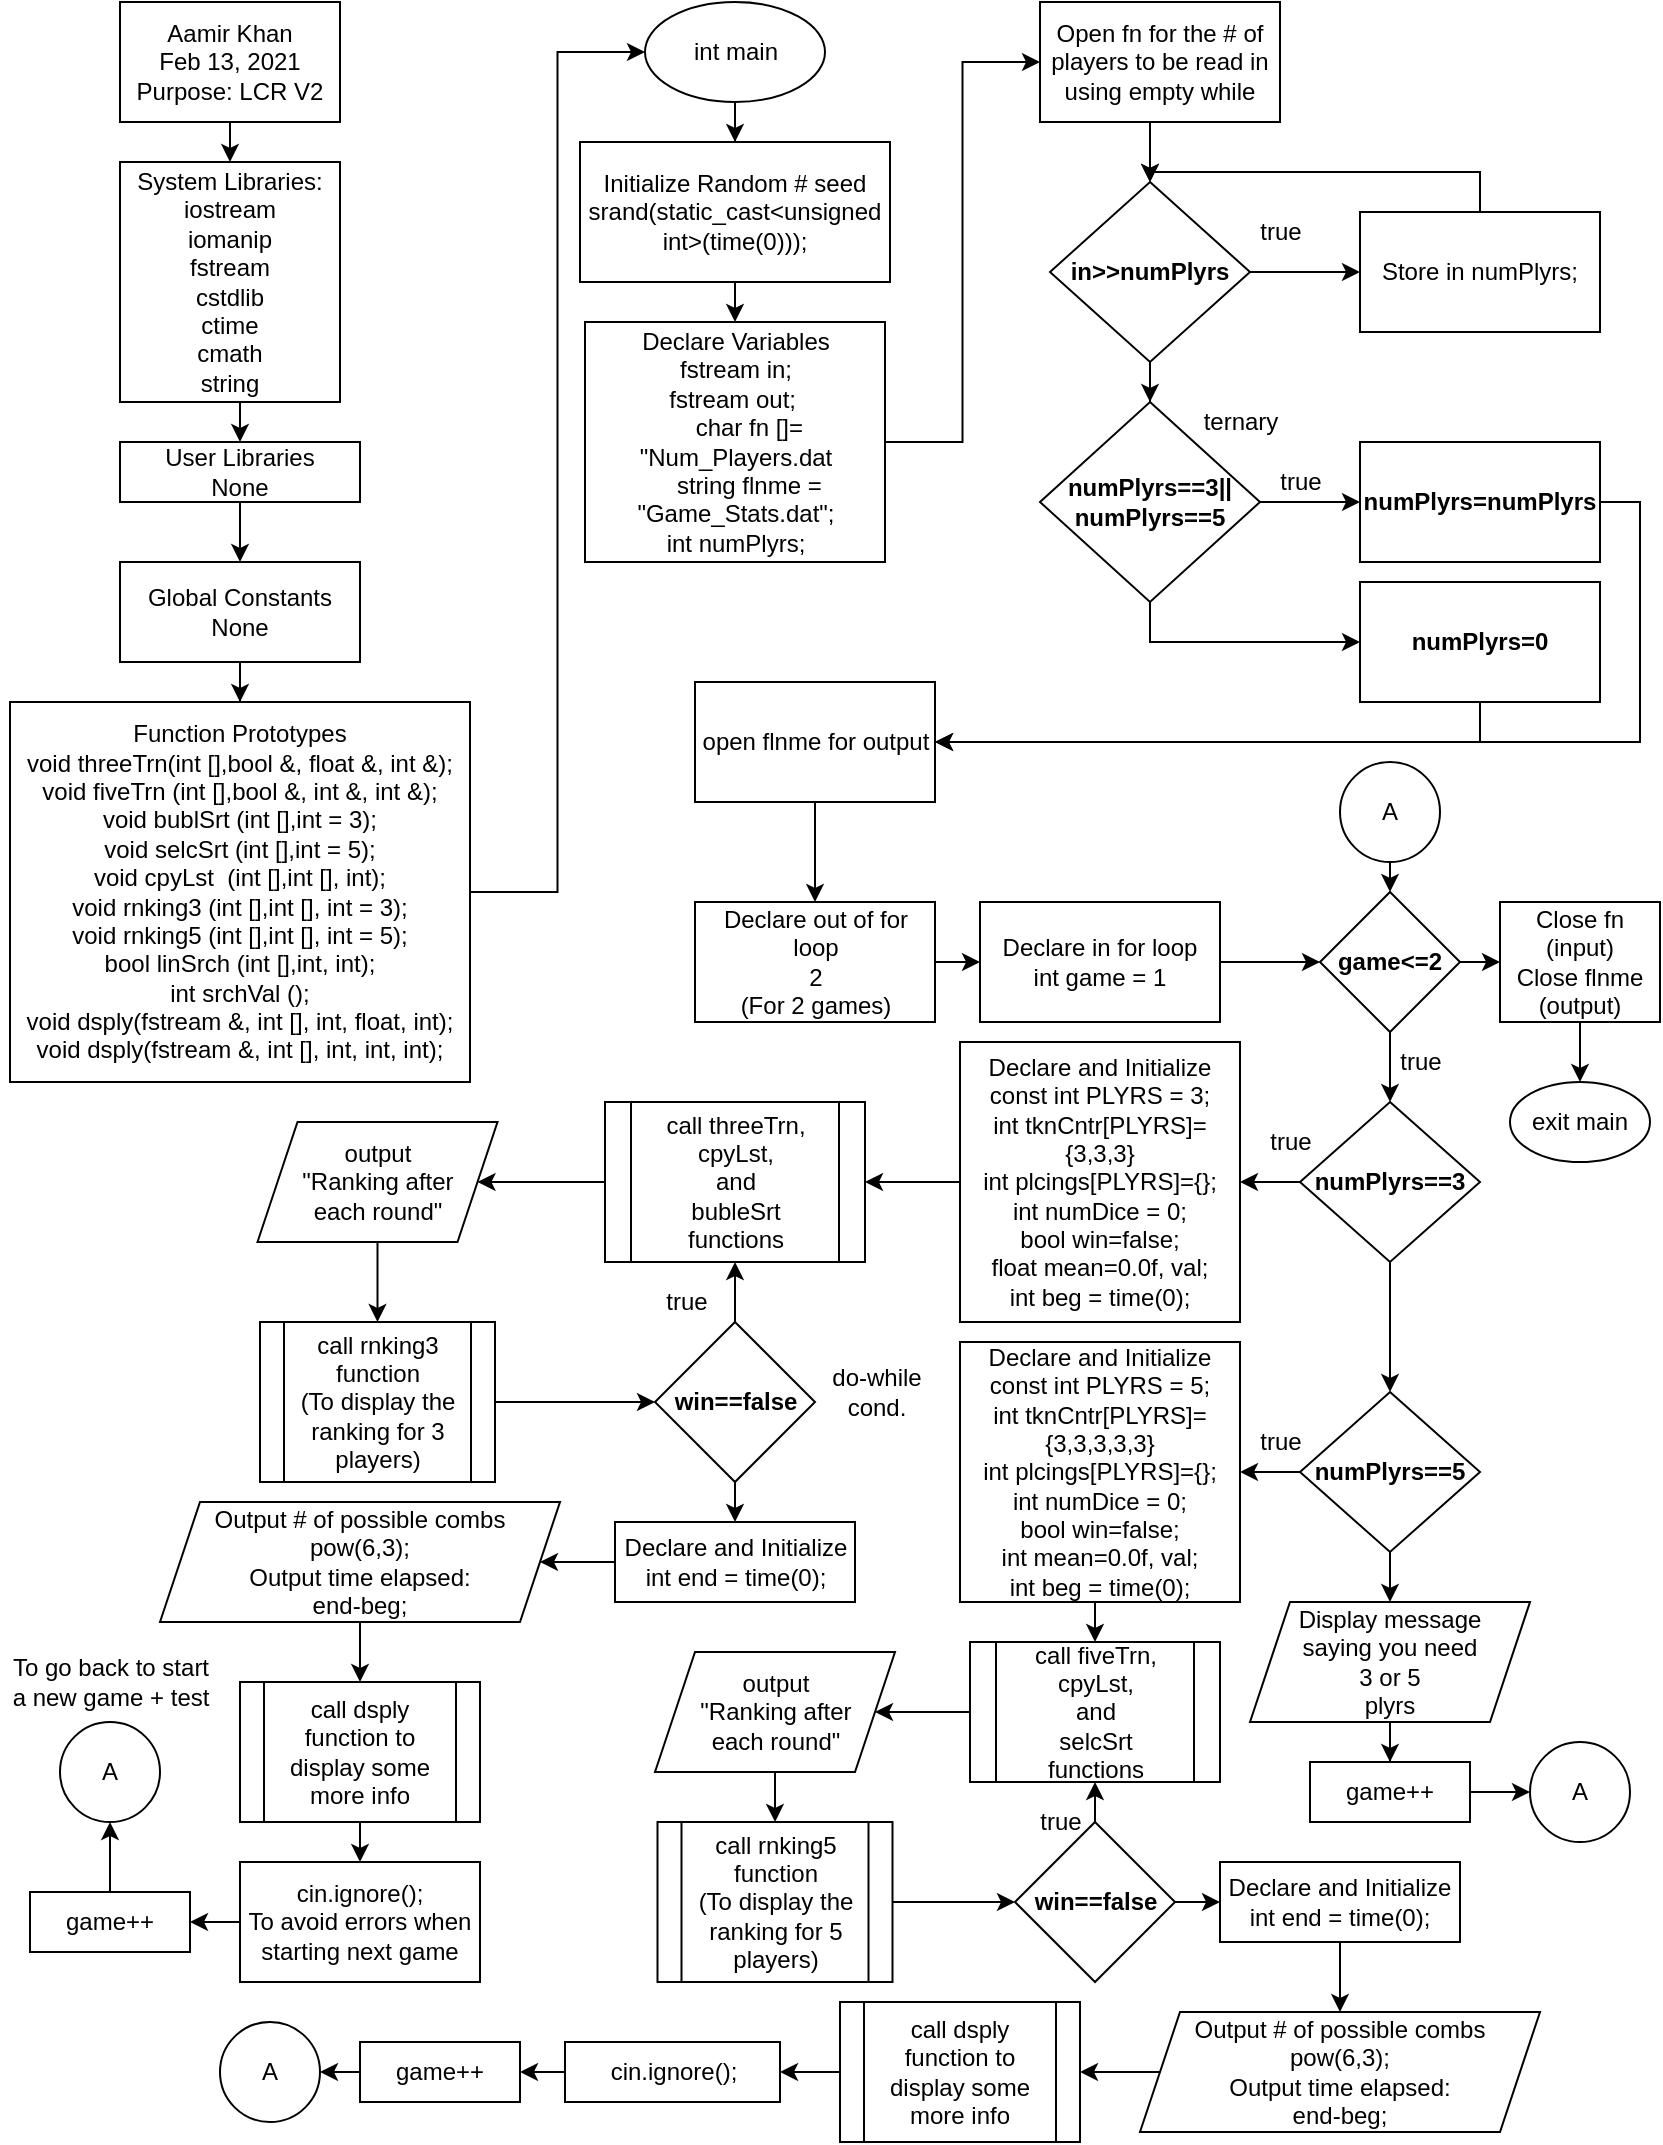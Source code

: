 <mxfile version="14.3.1" type="device" pages="6"><diagram id="PbtwtvjSJR1hUD9SqCrN" name="Page-1"><mxGraphModel dx="868" dy="434" grid="1" gridSize="10" guides="1" tooltips="1" connect="1" arrows="1" fold="1" page="1" pageScale="1" pageWidth="850" pageHeight="1100" math="0" shadow="0"><root><mxCell id="0"/><mxCell id="1" parent="0"/><mxCell id="gj2HlHBzuWiqSaP8R2kg-1" style="edgeStyle=orthogonalEdgeStyle;rounded=0;orthogonalLoop=1;jettySize=auto;html=1;exitX=0.5;exitY=1;exitDx=0;exitDy=0;entryX=0.5;entryY=0;entryDx=0;entryDy=0;" parent="1" source="gj2HlHBzuWiqSaP8R2kg-2" target="gj2HlHBzuWiqSaP8R2kg-4" edge="1"><mxGeometry relative="1" as="geometry"/></mxCell><mxCell id="gj2HlHBzuWiqSaP8R2kg-2" value="Aamir Khan&lt;br&gt;Feb 13, 2021&lt;br&gt;Purpose: LCR V2" style="rounded=0;whiteSpace=wrap;html=1;" parent="1" vertex="1"><mxGeometry x="70" y="10" width="110" height="60" as="geometry"/></mxCell><mxCell id="gj2HlHBzuWiqSaP8R2kg-3" style="edgeStyle=orthogonalEdgeStyle;rounded=0;orthogonalLoop=1;jettySize=auto;html=1;exitX=0.5;exitY=1;exitDx=0;exitDy=0;entryX=0.5;entryY=0;entryDx=0;entryDy=0;" parent="1" source="gj2HlHBzuWiqSaP8R2kg-4" target="gj2HlHBzuWiqSaP8R2kg-6" edge="1"><mxGeometry relative="1" as="geometry"/></mxCell><mxCell id="gj2HlHBzuWiqSaP8R2kg-4" value="System Libraries:&lt;br&gt;iostream&lt;br&gt;iomanip&lt;br&gt;fstream&lt;br&gt;cstdlib&lt;br&gt;ctime&lt;br&gt;cmath&lt;br&gt;string" style="rounded=0;whiteSpace=wrap;html=1;" parent="1" vertex="1"><mxGeometry x="70" y="90" width="110" height="120" as="geometry"/></mxCell><mxCell id="gj2HlHBzuWiqSaP8R2kg-5" style="edgeStyle=orthogonalEdgeStyle;rounded=0;orthogonalLoop=1;jettySize=auto;html=1;exitX=0.5;exitY=1;exitDx=0;exitDy=0;entryX=0.5;entryY=0;entryDx=0;entryDy=0;" parent="1" source="gj2HlHBzuWiqSaP8R2kg-6" target="gj2HlHBzuWiqSaP8R2kg-8" edge="1"><mxGeometry relative="1" as="geometry"/></mxCell><mxCell id="gj2HlHBzuWiqSaP8R2kg-6" value="User Libraries&lt;br&gt;None" style="rounded=0;whiteSpace=wrap;html=1;" parent="1" vertex="1"><mxGeometry x="70" y="230" width="120" height="30" as="geometry"/></mxCell><mxCell id="gj2HlHBzuWiqSaP8R2kg-23" style="edgeStyle=orthogonalEdgeStyle;rounded=0;orthogonalLoop=1;jettySize=auto;html=1;exitX=0.5;exitY=1;exitDx=0;exitDy=0;" parent="1" source="gj2HlHBzuWiqSaP8R2kg-8" target="gj2HlHBzuWiqSaP8R2kg-10" edge="1"><mxGeometry relative="1" as="geometry"/></mxCell><mxCell id="gj2HlHBzuWiqSaP8R2kg-8" value="Global Constants&lt;br&gt;None" style="rounded=0;whiteSpace=wrap;html=1;" parent="1" vertex="1"><mxGeometry x="70" y="290" width="120" height="50" as="geometry"/></mxCell><mxCell id="gj2HlHBzuWiqSaP8R2kg-22" style="edgeStyle=orthogonalEdgeStyle;rounded=0;orthogonalLoop=1;jettySize=auto;html=1;exitX=1;exitY=0.5;exitDx=0;exitDy=0;entryX=0;entryY=0.5;entryDx=0;entryDy=0;" parent="1" source="gj2HlHBzuWiqSaP8R2kg-10" target="gj2HlHBzuWiqSaP8R2kg-15" edge="1"><mxGeometry relative="1" as="geometry"/></mxCell><mxCell id="gj2HlHBzuWiqSaP8R2kg-10" value="Function Prototypes&lt;br&gt;void threeTrn(int [],bool &amp;amp;, float &amp;amp;, int &amp;amp;);&lt;br&gt;void fiveTrn (int [],bool &amp;amp;, int &amp;amp;, int &amp;amp;);&lt;br&gt;void bublSrt (int [],int = 3);&lt;br&gt;void selcSrt (int [],int = 5);&lt;br&gt;void cpyLst&amp;nbsp; (int [],int [], int);&lt;br&gt;void rnking3 (int [],int [], int = 3);&lt;br&gt;void rnking5 (int [],int [], int = 5);&lt;br&gt;bool linSrch (int [],int, int);&lt;br&gt;int srchVal ();&lt;br&gt;void dsply(fstream &amp;amp;, int [], int, float, int);&lt;br&gt;void dsply(fstream &amp;amp;, int [], int, int, int);" style="rounded=0;whiteSpace=wrap;html=1;" parent="1" vertex="1"><mxGeometry x="15" y="360" width="230" height="190" as="geometry"/></mxCell><mxCell id="gj2HlHBzuWiqSaP8R2kg-24" style="edgeStyle=orthogonalEdgeStyle;rounded=0;orthogonalLoop=1;jettySize=auto;html=1;exitX=0.5;exitY=1;exitDx=0;exitDy=0;" parent="1" source="gj2HlHBzuWiqSaP8R2kg-15" target="gj2HlHBzuWiqSaP8R2kg-17" edge="1"><mxGeometry relative="1" as="geometry"/></mxCell><mxCell id="gj2HlHBzuWiqSaP8R2kg-15" value="int main" style="ellipse;whiteSpace=wrap;html=1;" parent="1" vertex="1"><mxGeometry x="332.5" y="10" width="90" height="50" as="geometry"/></mxCell><mxCell id="gj2HlHBzuWiqSaP8R2kg-16" style="edgeStyle=orthogonalEdgeStyle;rounded=0;orthogonalLoop=1;jettySize=auto;html=1;exitX=0.5;exitY=1;exitDx=0;exitDy=0;entryX=0.5;entryY=0;entryDx=0;entryDy=0;" parent="1" source="gj2HlHBzuWiqSaP8R2kg-17" target="gj2HlHBzuWiqSaP8R2kg-18" edge="1"><mxGeometry relative="1" as="geometry"/></mxCell><mxCell id="gj2HlHBzuWiqSaP8R2kg-17" value="Initialize Random # seed&lt;br&gt;srand(static_cast&amp;lt;unsigned int&amp;gt;(time(0)));" style="rounded=0;whiteSpace=wrap;html=1;" parent="1" vertex="1"><mxGeometry x="300" y="80" width="155" height="70" as="geometry"/></mxCell><mxCell id="gj2HlHBzuWiqSaP8R2kg-34" style="edgeStyle=orthogonalEdgeStyle;rounded=0;orthogonalLoop=1;jettySize=auto;html=1;exitX=1;exitY=0.5;exitDx=0;exitDy=0;entryX=0;entryY=0.5;entryDx=0;entryDy=0;" parent="1" source="gj2HlHBzuWiqSaP8R2kg-18" target="gj2HlHBzuWiqSaP8R2kg-25" edge="1"><mxGeometry relative="1" as="geometry"/></mxCell><mxCell id="gj2HlHBzuWiqSaP8R2kg-18" value="Declare Variables&lt;br&gt;&lt;span&gt;fstream in;&lt;br&gt;&lt;/span&gt;&lt;span&gt;fstream out;&amp;nbsp;&lt;/span&gt;&lt;br&gt;&lt;div&gt;&amp;nbsp; &amp;nbsp; char fn []= &quot;Num_Players.dat&lt;/div&gt;&lt;div&gt;&amp;nbsp; &amp;nbsp; string flnme = &quot;Game_Stats.dat&quot;;&lt;/div&gt;&lt;div&gt;int numPlyrs;&lt;/div&gt;" style="rounded=0;whiteSpace=wrap;html=1;" parent="1" vertex="1"><mxGeometry x="302.5" y="170" width="150" height="120" as="geometry"/></mxCell><mxCell id="gj2HlHBzuWiqSaP8R2kg-35" style="edgeStyle=orthogonalEdgeStyle;rounded=0;orthogonalLoop=1;jettySize=auto;html=1;exitX=0.5;exitY=1;exitDx=0;exitDy=0;entryX=0.5;entryY=0;entryDx=0;entryDy=0;" parent="1" source="gj2HlHBzuWiqSaP8R2kg-25" target="gj2HlHBzuWiqSaP8R2kg-26" edge="1"><mxGeometry relative="1" as="geometry"/></mxCell><mxCell id="gj2HlHBzuWiqSaP8R2kg-25" value="Open fn for the # of players to be read in using empty while" style="rounded=0;whiteSpace=wrap;html=1;" parent="1" vertex="1"><mxGeometry x="530" y="10" width="120" height="60" as="geometry"/></mxCell><mxCell id="gj2HlHBzuWiqSaP8R2kg-29" style="edgeStyle=orthogonalEdgeStyle;rounded=0;orthogonalLoop=1;jettySize=auto;html=1;exitX=1;exitY=0.5;exitDx=0;exitDy=0;entryX=0;entryY=0.5;entryDx=0;entryDy=0;" parent="1" source="gj2HlHBzuWiqSaP8R2kg-26" target="gj2HlHBzuWiqSaP8R2kg-27" edge="1"><mxGeometry relative="1" as="geometry"/></mxCell><mxCell id="gj2HlHBzuWiqSaP8R2kg-40" style="edgeStyle=orthogonalEdgeStyle;rounded=0;orthogonalLoop=1;jettySize=auto;html=1;exitX=0.5;exitY=1;exitDx=0;exitDy=0;" parent="1" source="gj2HlHBzuWiqSaP8R2kg-26" target="gj2HlHBzuWiqSaP8R2kg-32" edge="1"><mxGeometry relative="1" as="geometry"/></mxCell><mxCell id="gj2HlHBzuWiqSaP8R2kg-26" value="&lt;b&gt;in&amp;gt;&amp;gt;numPlyrs&lt;/b&gt;" style="rhombus;whiteSpace=wrap;html=1;" parent="1" vertex="1"><mxGeometry x="535" y="100" width="100" height="90" as="geometry"/></mxCell><mxCell id="gj2HlHBzuWiqSaP8R2kg-37" style="edgeStyle=orthogonalEdgeStyle;rounded=0;orthogonalLoop=1;jettySize=auto;html=1;exitX=0.5;exitY=0;exitDx=0;exitDy=0;entryX=0.5;entryY=0;entryDx=0;entryDy=0;" parent="1" source="gj2HlHBzuWiqSaP8R2kg-27" target="gj2HlHBzuWiqSaP8R2kg-26" edge="1"><mxGeometry relative="1" as="geometry"/></mxCell><mxCell id="gj2HlHBzuWiqSaP8R2kg-27" value="Store in numPlyrs;" style="rounded=0;whiteSpace=wrap;html=1;" parent="1" vertex="1"><mxGeometry x="690" y="115" width="120" height="60" as="geometry"/></mxCell><mxCell id="gj2HlHBzuWiqSaP8R2kg-30" value="true" style="text;html=1;align=center;verticalAlign=middle;resizable=0;points=[];autosize=1;" parent="1" vertex="1"><mxGeometry x="630" y="115" width="40" height="20" as="geometry"/></mxCell><mxCell id="gj2HlHBzuWiqSaP8R2kg-41" style="edgeStyle=orthogonalEdgeStyle;rounded=0;orthogonalLoop=1;jettySize=auto;html=1;exitX=1;exitY=0.5;exitDx=0;exitDy=0;entryX=0;entryY=0.5;entryDx=0;entryDy=0;" parent="1" source="gj2HlHBzuWiqSaP8R2kg-32" target="gj2HlHBzuWiqSaP8R2kg-39" edge="1"><mxGeometry relative="1" as="geometry"/></mxCell><mxCell id="gj2HlHBzuWiqSaP8R2kg-43" style="edgeStyle=orthogonalEdgeStyle;rounded=0;orthogonalLoop=1;jettySize=auto;html=1;exitX=0.5;exitY=1;exitDx=0;exitDy=0;entryX=0;entryY=0.5;entryDx=0;entryDy=0;" parent="1" source="gj2HlHBzuWiqSaP8R2kg-32" target="gj2HlHBzuWiqSaP8R2kg-38" edge="1"><mxGeometry relative="1" as="geometry"/></mxCell><mxCell id="gj2HlHBzuWiqSaP8R2kg-32" value="&lt;b&gt;numPlyrs==3||&lt;br&gt;numPlyrs==5&lt;/b&gt;" style="rhombus;whiteSpace=wrap;html=1;" parent="1" vertex="1"><mxGeometry x="530" y="210" width="110" height="100" as="geometry"/></mxCell><mxCell id="gj2HlHBzuWiqSaP8R2kg-45" style="edgeStyle=orthogonalEdgeStyle;rounded=0;orthogonalLoop=1;jettySize=auto;html=1;exitX=0.5;exitY=1;exitDx=0;exitDy=0;entryX=1;entryY=0.5;entryDx=0;entryDy=0;" parent="1" source="gj2HlHBzuWiqSaP8R2kg-38" target="gj2HlHBzuWiqSaP8R2kg-44" edge="1"><mxGeometry relative="1" as="geometry"/></mxCell><mxCell id="gj2HlHBzuWiqSaP8R2kg-38" value="&lt;b&gt;numPlyrs=0&lt;/b&gt;" style="rounded=0;whiteSpace=wrap;html=1;" parent="1" vertex="1"><mxGeometry x="690" y="300" width="120" height="60" as="geometry"/></mxCell><mxCell id="saUVvbbnxr_9pGm2Zg2z-3" style="edgeStyle=orthogonalEdgeStyle;rounded=0;orthogonalLoop=1;jettySize=auto;html=1;exitX=1;exitY=0.5;exitDx=0;exitDy=0;entryX=1;entryY=0.5;entryDx=0;entryDy=0;endArrow=classic;endFill=1;" edge="1" parent="1" source="gj2HlHBzuWiqSaP8R2kg-39" target="gj2HlHBzuWiqSaP8R2kg-44"><mxGeometry relative="1" as="geometry"/></mxCell><mxCell id="gj2HlHBzuWiqSaP8R2kg-39" value="&lt;b&gt;numPlyrs=numPlyrs&lt;/b&gt;" style="rounded=0;whiteSpace=wrap;html=1;" parent="1" vertex="1"><mxGeometry x="690" y="230" width="120" height="60" as="geometry"/></mxCell><mxCell id="gj2HlHBzuWiqSaP8R2kg-42" value="true" style="text;html=1;align=center;verticalAlign=middle;resizable=0;points=[];autosize=1;" parent="1" vertex="1"><mxGeometry x="640" y="240" width="40" height="20" as="geometry"/></mxCell><mxCell id="gj2HlHBzuWiqSaP8R2kg-49" style="edgeStyle=orthogonalEdgeStyle;rounded=0;orthogonalLoop=1;jettySize=auto;html=1;exitX=0.5;exitY=1;exitDx=0;exitDy=0;entryX=0.5;entryY=0;entryDx=0;entryDy=0;" parent="1" source="gj2HlHBzuWiqSaP8R2kg-44" target="gj2HlHBzuWiqSaP8R2kg-46" edge="1"><mxGeometry relative="1" as="geometry"/></mxCell><mxCell id="gj2HlHBzuWiqSaP8R2kg-44" value="open flnme for output" style="rounded=0;whiteSpace=wrap;html=1;" parent="1" vertex="1"><mxGeometry x="357.5" y="350" width="120" height="60" as="geometry"/></mxCell><mxCell id="gj2HlHBzuWiqSaP8R2kg-52" style="edgeStyle=orthogonalEdgeStyle;rounded=0;orthogonalLoop=1;jettySize=auto;html=1;exitX=1;exitY=0.5;exitDx=0;exitDy=0;entryX=0;entryY=0.5;entryDx=0;entryDy=0;" parent="1" source="gj2HlHBzuWiqSaP8R2kg-46" target="gj2HlHBzuWiqSaP8R2kg-47" edge="1"><mxGeometry relative="1" as="geometry"/></mxCell><mxCell id="gj2HlHBzuWiqSaP8R2kg-46" value="Declare out of for loop&lt;br&gt;2&lt;br&gt;(For 2 games)" style="rounded=0;whiteSpace=wrap;html=1;" parent="1" vertex="1"><mxGeometry x="357.5" y="460" width="120" height="60" as="geometry"/></mxCell><mxCell id="gj2HlHBzuWiqSaP8R2kg-51" style="edgeStyle=orthogonalEdgeStyle;rounded=0;orthogonalLoop=1;jettySize=auto;html=1;exitX=1;exitY=0.5;exitDx=0;exitDy=0;entryX=0;entryY=0.5;entryDx=0;entryDy=0;" parent="1" source="gj2HlHBzuWiqSaP8R2kg-47" target="gj2HlHBzuWiqSaP8R2kg-48" edge="1"><mxGeometry relative="1" as="geometry"/></mxCell><mxCell id="gj2HlHBzuWiqSaP8R2kg-47" value="Declare in for loop&lt;br&gt;int game = 1" style="rounded=0;whiteSpace=wrap;html=1;" parent="1" vertex="1"><mxGeometry x="500" y="460" width="120" height="60" as="geometry"/></mxCell><mxCell id="gj2HlHBzuWiqSaP8R2kg-54" style="edgeStyle=orthogonalEdgeStyle;rounded=0;orthogonalLoop=1;jettySize=auto;html=1;exitX=0.5;exitY=1;exitDx=0;exitDy=0;entryX=0.5;entryY=0;entryDx=0;entryDy=0;" parent="1" source="gj2HlHBzuWiqSaP8R2kg-48" target="gj2HlHBzuWiqSaP8R2kg-53" edge="1"><mxGeometry relative="1" as="geometry"/></mxCell><mxCell id="gj2HlHBzuWiqSaP8R2kg-57" style="edgeStyle=orthogonalEdgeStyle;rounded=0;orthogonalLoop=1;jettySize=auto;html=1;exitX=1;exitY=0.5;exitDx=0;exitDy=0;entryX=0;entryY=0.5;entryDx=0;entryDy=0;" parent="1" source="gj2HlHBzuWiqSaP8R2kg-48" target="gj2HlHBzuWiqSaP8R2kg-55" edge="1"><mxGeometry relative="1" as="geometry"/></mxCell><mxCell id="gj2HlHBzuWiqSaP8R2kg-48" value="&lt;b&gt;game&amp;lt;=2&lt;/b&gt;" style="rhombus;whiteSpace=wrap;html=1;" parent="1" vertex="1"><mxGeometry x="670" y="455" width="70" height="70" as="geometry"/></mxCell><mxCell id="gj2HlHBzuWiqSaP8R2kg-60" style="edgeStyle=orthogonalEdgeStyle;rounded=0;orthogonalLoop=1;jettySize=auto;html=1;exitX=0;exitY=0.5;exitDx=0;exitDy=0;entryX=1;entryY=0.5;entryDx=0;entryDy=0;" parent="1" source="gj2HlHBzuWiqSaP8R2kg-53" target="gj2HlHBzuWiqSaP8R2kg-58" edge="1"><mxGeometry relative="1" as="geometry"/></mxCell><mxCell id="gj2HlHBzuWiqSaP8R2kg-92" style="edgeStyle=orthogonalEdgeStyle;rounded=0;orthogonalLoop=1;jettySize=auto;html=1;exitX=0.5;exitY=1;exitDx=0;exitDy=0;entryX=0.5;entryY=0;entryDx=0;entryDy=0;" parent="1" source="gj2HlHBzuWiqSaP8R2kg-53" target="gj2HlHBzuWiqSaP8R2kg-91" edge="1"><mxGeometry relative="1" as="geometry"/></mxCell><mxCell id="gj2HlHBzuWiqSaP8R2kg-53" value="&lt;b&gt;numPlyrs==3&lt;/b&gt;" style="rhombus;whiteSpace=wrap;html=1;" parent="1" vertex="1"><mxGeometry x="660" y="560" width="90" height="80" as="geometry"/></mxCell><mxCell id="saUVvbbnxr_9pGm2Zg2z-2" style="edgeStyle=orthogonalEdgeStyle;rounded=0;orthogonalLoop=1;jettySize=auto;html=1;exitX=0.5;exitY=1;exitDx=0;exitDy=0;entryX=0.5;entryY=0;entryDx=0;entryDy=0;endArrow=classic;endFill=1;" edge="1" parent="1" source="gj2HlHBzuWiqSaP8R2kg-55" target="saUVvbbnxr_9pGm2Zg2z-1"><mxGeometry relative="1" as="geometry"/></mxCell><mxCell id="gj2HlHBzuWiqSaP8R2kg-55" value="Close fn (input)&lt;br&gt;Close flnme (output)" style="rounded=0;whiteSpace=wrap;html=1;" parent="1" vertex="1"><mxGeometry x="760" y="460" width="80" height="60" as="geometry"/></mxCell><mxCell id="gj2HlHBzuWiqSaP8R2kg-56" value="true" style="text;html=1;align=center;verticalAlign=middle;resizable=0;points=[];autosize=1;" parent="1" vertex="1"><mxGeometry x="700" y="530" width="40" height="20" as="geometry"/></mxCell><mxCell id="gj2HlHBzuWiqSaP8R2kg-64" style="edgeStyle=orthogonalEdgeStyle;rounded=0;orthogonalLoop=1;jettySize=auto;html=1;exitX=0;exitY=0.5;exitDx=0;exitDy=0;entryX=1;entryY=0.5;entryDx=0;entryDy=0;" parent="1" source="gj2HlHBzuWiqSaP8R2kg-58" target="gj2HlHBzuWiqSaP8R2kg-62" edge="1"><mxGeometry relative="1" as="geometry"/></mxCell><mxCell id="gj2HlHBzuWiqSaP8R2kg-58" value="Declare and Initialize&lt;br&gt;const int PLYRS = 3;&lt;br&gt;int tknCntr[PLYRS]={3,3,3}&lt;br&gt;int plcings[PLYRS]={};&lt;br&gt;int numDice = 0;&lt;br&gt;bool win=false;&lt;br&gt;float mean=0.0f, val;&lt;br&gt;int beg = time(0);" style="rounded=0;whiteSpace=wrap;html=1;" parent="1" vertex="1"><mxGeometry x="490" y="530" width="140" height="140" as="geometry"/></mxCell><mxCell id="gj2HlHBzuWiqSaP8R2kg-61" value="true" style="text;html=1;align=center;verticalAlign=middle;resizable=0;points=[];autosize=1;" parent="1" vertex="1"><mxGeometry x="635" y="570" width="40" height="20" as="geometry"/></mxCell><mxCell id="gj2HlHBzuWiqSaP8R2kg-67" style="edgeStyle=orthogonalEdgeStyle;rounded=0;orthogonalLoop=1;jettySize=auto;html=1;exitX=0;exitY=0.5;exitDx=0;exitDy=0;entryX=1;entryY=0.5;entryDx=0;entryDy=0;" parent="1" source="gj2HlHBzuWiqSaP8R2kg-62" target="gj2HlHBzuWiqSaP8R2kg-65" edge="1"><mxGeometry relative="1" as="geometry"/></mxCell><mxCell id="gj2HlHBzuWiqSaP8R2kg-62" value="call threeTrn,&lt;br&gt;cpyLst,&lt;br&gt;and&lt;br&gt;bubleSrt&lt;br&gt;functions&lt;br&gt;" style="shape=process;whiteSpace=wrap;html=1;backgroundOutline=1;" parent="1" vertex="1"><mxGeometry x="312.5" y="560" width="130" height="80" as="geometry"/></mxCell><mxCell id="gj2HlHBzuWiqSaP8R2kg-68" style="edgeStyle=orthogonalEdgeStyle;rounded=0;orthogonalLoop=1;jettySize=auto;html=1;exitX=0.5;exitY=1;exitDx=0;exitDy=0;entryX=0.5;entryY=0;entryDx=0;entryDy=0;" parent="1" source="gj2HlHBzuWiqSaP8R2kg-65" target="gj2HlHBzuWiqSaP8R2kg-66" edge="1"><mxGeometry relative="1" as="geometry"/></mxCell><mxCell id="gj2HlHBzuWiqSaP8R2kg-65" value="output&lt;br&gt;&quot;Ranking after&lt;br&gt;each round&quot;" style="shape=parallelogram;perimeter=parallelogramPerimeter;whiteSpace=wrap;html=1;fixedSize=1;" parent="1" vertex="1"><mxGeometry x="138.75" y="570" width="120" height="60" as="geometry"/></mxCell><mxCell id="gj2HlHBzuWiqSaP8R2kg-70" style="edgeStyle=orthogonalEdgeStyle;rounded=0;orthogonalLoop=1;jettySize=auto;html=1;exitX=1;exitY=0.5;exitDx=0;exitDy=0;entryX=0;entryY=0.5;entryDx=0;entryDy=0;" parent="1" source="gj2HlHBzuWiqSaP8R2kg-66" target="gj2HlHBzuWiqSaP8R2kg-69" edge="1"><mxGeometry relative="1" as="geometry"/></mxCell><mxCell id="gj2HlHBzuWiqSaP8R2kg-66" value="call rnking3&lt;br&gt;function&lt;br&gt;(To display the ranking for 3 players)" style="shape=process;whiteSpace=wrap;html=1;backgroundOutline=1;" parent="1" vertex="1"><mxGeometry x="140" y="670" width="117.5" height="80" as="geometry"/></mxCell><mxCell id="gj2HlHBzuWiqSaP8R2kg-71" style="edgeStyle=orthogonalEdgeStyle;rounded=0;orthogonalLoop=1;jettySize=auto;html=1;exitX=0.5;exitY=0;exitDx=0;exitDy=0;entryX=0.5;entryY=1;entryDx=0;entryDy=0;" parent="1" source="gj2HlHBzuWiqSaP8R2kg-69" target="gj2HlHBzuWiqSaP8R2kg-62" edge="1"><mxGeometry relative="1" as="geometry"/></mxCell><mxCell id="gj2HlHBzuWiqSaP8R2kg-75" style="edgeStyle=orthogonalEdgeStyle;rounded=0;orthogonalLoop=1;jettySize=auto;html=1;exitX=0.5;exitY=1;exitDx=0;exitDy=0;entryX=0.5;entryY=0;entryDx=0;entryDy=0;" parent="1" source="gj2HlHBzuWiqSaP8R2kg-69" target="gj2HlHBzuWiqSaP8R2kg-74" edge="1"><mxGeometry relative="1" as="geometry"/></mxCell><mxCell id="gj2HlHBzuWiqSaP8R2kg-69" value="&lt;b&gt;win==false&lt;/b&gt;" style="rhombus;whiteSpace=wrap;html=1;" parent="1" vertex="1"><mxGeometry x="337.5" y="670" width="80" height="80" as="geometry"/></mxCell><mxCell id="gj2HlHBzuWiqSaP8R2kg-72" value="do-while&lt;br&gt;cond." style="text;html=1;align=center;verticalAlign=middle;resizable=0;points=[];autosize=1;" parent="1" vertex="1"><mxGeometry x="417.5" y="690" width="60" height="30" as="geometry"/></mxCell><mxCell id="gj2HlHBzuWiqSaP8R2kg-73" value="true" style="text;html=1;align=center;verticalAlign=middle;resizable=0;points=[];autosize=1;" parent="1" vertex="1"><mxGeometry x="332.5" y="650" width="40" height="20" as="geometry"/></mxCell><mxCell id="gj2HlHBzuWiqSaP8R2kg-85" style="edgeStyle=orthogonalEdgeStyle;rounded=0;orthogonalLoop=1;jettySize=auto;html=1;exitX=0;exitY=0.5;exitDx=0;exitDy=0;entryX=1;entryY=0.5;entryDx=0;entryDy=0;" parent="1" source="gj2HlHBzuWiqSaP8R2kg-74" target="gj2HlHBzuWiqSaP8R2kg-76" edge="1"><mxGeometry relative="1" as="geometry"/></mxCell><mxCell id="gj2HlHBzuWiqSaP8R2kg-74" value="Declare and Initialize&lt;br&gt;int end = time(0);" style="rounded=0;whiteSpace=wrap;html=1;" parent="1" vertex="1"><mxGeometry x="317.5" y="770" width="120" height="40" as="geometry"/></mxCell><mxCell id="gj2HlHBzuWiqSaP8R2kg-82" style="edgeStyle=orthogonalEdgeStyle;rounded=0;orthogonalLoop=1;jettySize=auto;html=1;exitX=0.5;exitY=1;exitDx=0;exitDy=0;" parent="1" source="gj2HlHBzuWiqSaP8R2kg-76" target="gj2HlHBzuWiqSaP8R2kg-78" edge="1"><mxGeometry relative="1" as="geometry"/></mxCell><mxCell id="gj2HlHBzuWiqSaP8R2kg-76" value="Output # of possible combs&lt;br&gt;pow(6,3);&lt;br&gt;Output time elapsed:&lt;br&gt;end-beg;" style="shape=parallelogram;perimeter=parallelogramPerimeter;whiteSpace=wrap;html=1;fixedSize=1;" parent="1" vertex="1"><mxGeometry x="90" y="760" width="200" height="60" as="geometry"/></mxCell><mxCell id="gj2HlHBzuWiqSaP8R2kg-84" style="edgeStyle=orthogonalEdgeStyle;rounded=0;orthogonalLoop=1;jettySize=auto;html=1;exitX=0.5;exitY=1;exitDx=0;exitDy=0;entryX=0.5;entryY=0;entryDx=0;entryDy=0;" parent="1" source="gj2HlHBzuWiqSaP8R2kg-78" target="gj2HlHBzuWiqSaP8R2kg-80" edge="1"><mxGeometry relative="1" as="geometry"/></mxCell><mxCell id="gj2HlHBzuWiqSaP8R2kg-78" value="call dsply&lt;br&gt;function to display some more info&lt;br&gt;" style="shape=process;whiteSpace=wrap;html=1;backgroundOutline=1;" parent="1" vertex="1"><mxGeometry x="130" y="850" width="120" height="70" as="geometry"/></mxCell><mxCell id="gj2HlHBzuWiqSaP8R2kg-151" style="edgeStyle=orthogonalEdgeStyle;rounded=0;orthogonalLoop=1;jettySize=auto;html=1;exitX=0;exitY=0.5;exitDx=0;exitDy=0;entryX=1;entryY=0.5;entryDx=0;entryDy=0;" parent="1" source="gj2HlHBzuWiqSaP8R2kg-80" target="gj2HlHBzuWiqSaP8R2kg-150" edge="1"><mxGeometry relative="1" as="geometry"/></mxCell><mxCell id="gj2HlHBzuWiqSaP8R2kg-80" value="cin.ignore();&lt;br&gt;To avoid errors when starting next game" style="rounded=0;whiteSpace=wrap;html=1;" parent="1" vertex="1"><mxGeometry x="130" y="940" width="120" height="60" as="geometry"/></mxCell><mxCell id="gj2HlHBzuWiqSaP8R2kg-86" value="A" style="ellipse;whiteSpace=wrap;html=1;aspect=fixed;" parent="1" vertex="1"><mxGeometry x="40" y="870" width="50" height="50" as="geometry"/></mxCell><mxCell id="gj2HlHBzuWiqSaP8R2kg-87" value="To go back to start&lt;br&gt;a new game + test" style="text;html=1;align=center;verticalAlign=middle;resizable=0;points=[];autosize=1;" parent="1" vertex="1"><mxGeometry x="10" y="835" width="110" height="30" as="geometry"/></mxCell><mxCell id="gj2HlHBzuWiqSaP8R2kg-90" style="edgeStyle=orthogonalEdgeStyle;rounded=0;orthogonalLoop=1;jettySize=auto;html=1;exitX=0.5;exitY=1;exitDx=0;exitDy=0;entryX=0.5;entryY=0;entryDx=0;entryDy=0;" parent="1" source="gj2HlHBzuWiqSaP8R2kg-89" target="gj2HlHBzuWiqSaP8R2kg-48" edge="1"><mxGeometry relative="1" as="geometry"/></mxCell><mxCell id="gj2HlHBzuWiqSaP8R2kg-89" value="A" style="ellipse;whiteSpace=wrap;html=1;aspect=fixed;" parent="1" vertex="1"><mxGeometry x="680" y="390" width="50" height="50" as="geometry"/></mxCell><mxCell id="gj2HlHBzuWiqSaP8R2kg-114" style="edgeStyle=orthogonalEdgeStyle;rounded=0;orthogonalLoop=1;jettySize=auto;html=1;exitX=0;exitY=0.5;exitDx=0;exitDy=0;entryX=1;entryY=0.5;entryDx=0;entryDy=0;" parent="1" source="gj2HlHBzuWiqSaP8R2kg-91" target="gj2HlHBzuWiqSaP8R2kg-93" edge="1"><mxGeometry relative="1" as="geometry"/></mxCell><mxCell id="gj2HlHBzuWiqSaP8R2kg-128" style="edgeStyle=orthogonalEdgeStyle;rounded=0;orthogonalLoop=1;jettySize=auto;html=1;exitX=0.5;exitY=1;exitDx=0;exitDy=0;" parent="1" source="gj2HlHBzuWiqSaP8R2kg-91" target="gj2HlHBzuWiqSaP8R2kg-126" edge="1"><mxGeometry relative="1" as="geometry"/></mxCell><mxCell id="gj2HlHBzuWiqSaP8R2kg-91" value="&lt;b&gt;numPlyrs==5&lt;/b&gt;" style="rhombus;whiteSpace=wrap;html=1;" parent="1" vertex="1"><mxGeometry x="660" y="705" width="90" height="80" as="geometry"/></mxCell><mxCell id="gj2HlHBzuWiqSaP8R2kg-120" style="edgeStyle=orthogonalEdgeStyle;rounded=0;orthogonalLoop=1;jettySize=auto;html=1;exitX=0.5;exitY=1;exitDx=0;exitDy=0;entryX=0.5;entryY=0;entryDx=0;entryDy=0;" parent="1" source="gj2HlHBzuWiqSaP8R2kg-93" target="gj2HlHBzuWiqSaP8R2kg-115" edge="1"><mxGeometry relative="1" as="geometry"/></mxCell><mxCell id="gj2HlHBzuWiqSaP8R2kg-93" value="Declare and Initialize&lt;br&gt;const int PLYRS = 5;&lt;br&gt;int tknCntr[PLYRS]={3,3,3,3,3}&lt;br&gt;int plcings[PLYRS]={};&lt;br&gt;int numDice = 0;&lt;br&gt;bool win=false;&lt;br&gt;int mean=0.0f, val;&lt;br&gt;int beg = time(0);" style="rounded=0;whiteSpace=wrap;html=1;" parent="1" vertex="1"><mxGeometry x="490" y="680" width="140" height="130" as="geometry"/></mxCell><mxCell id="gj2HlHBzuWiqSaP8R2kg-122" style="edgeStyle=orthogonalEdgeStyle;rounded=0;orthogonalLoop=1;jettySize=auto;html=1;exitX=0;exitY=0.5;exitDx=0;exitDy=0;entryX=1;entryY=0.5;entryDx=0;entryDy=0;" parent="1" source="gj2HlHBzuWiqSaP8R2kg-115" target="gj2HlHBzuWiqSaP8R2kg-117" edge="1"><mxGeometry relative="1" as="geometry"/></mxCell><mxCell id="gj2HlHBzuWiqSaP8R2kg-115" value="call fiveTrn,&lt;br&gt;cpyLst,&lt;br&gt;and&lt;br&gt;selcSrt&lt;br&gt;functions" style="shape=process;whiteSpace=wrap;html=1;backgroundOutline=1;" parent="1" vertex="1"><mxGeometry x="495" y="830" width="125" height="70" as="geometry"/></mxCell><mxCell id="gj2HlHBzuWiqSaP8R2kg-123" style="edgeStyle=orthogonalEdgeStyle;rounded=0;orthogonalLoop=1;jettySize=auto;html=1;exitX=0.5;exitY=1;exitDx=0;exitDy=0;" parent="1" source="gj2HlHBzuWiqSaP8R2kg-117" target="gj2HlHBzuWiqSaP8R2kg-118" edge="1"><mxGeometry relative="1" as="geometry"/></mxCell><mxCell id="gj2HlHBzuWiqSaP8R2kg-117" value="output&lt;br&gt;&quot;Ranking after&lt;br&gt;each round&quot;" style="shape=parallelogram;perimeter=parallelogramPerimeter;whiteSpace=wrap;html=1;fixedSize=1;" parent="1" vertex="1"><mxGeometry x="337.5" y="835" width="120" height="60" as="geometry"/></mxCell><mxCell id="gj2HlHBzuWiqSaP8R2kg-124" style="edgeStyle=orthogonalEdgeStyle;rounded=0;orthogonalLoop=1;jettySize=auto;html=1;exitX=1;exitY=0.5;exitDx=0;exitDy=0;entryX=0;entryY=0.5;entryDx=0;entryDy=0;" parent="1" source="gj2HlHBzuWiqSaP8R2kg-118" target="gj2HlHBzuWiqSaP8R2kg-119" edge="1"><mxGeometry relative="1" as="geometry"/></mxCell><mxCell id="gj2HlHBzuWiqSaP8R2kg-118" value="call rnking5&lt;br&gt;function&lt;br&gt;(To display the ranking for 5 players)" style="shape=process;whiteSpace=wrap;html=1;backgroundOutline=1;" parent="1" vertex="1"><mxGeometry x="338.75" y="920" width="117.5" height="80" as="geometry"/></mxCell><mxCell id="gj2HlHBzuWiqSaP8R2kg-125" style="edgeStyle=orthogonalEdgeStyle;rounded=0;orthogonalLoop=1;jettySize=auto;html=1;exitX=0.5;exitY=0;exitDx=0;exitDy=0;entryX=0.5;entryY=1;entryDx=0;entryDy=0;" parent="1" source="gj2HlHBzuWiqSaP8R2kg-119" target="gj2HlHBzuWiqSaP8R2kg-115" edge="1"><mxGeometry relative="1" as="geometry"/></mxCell><mxCell id="gj2HlHBzuWiqSaP8R2kg-137" style="edgeStyle=orthogonalEdgeStyle;rounded=0;orthogonalLoop=1;jettySize=auto;html=1;exitX=1;exitY=0.5;exitDx=0;exitDy=0;entryX=0;entryY=0.5;entryDx=0;entryDy=0;" parent="1" source="gj2HlHBzuWiqSaP8R2kg-119" target="gj2HlHBzuWiqSaP8R2kg-129" edge="1"><mxGeometry relative="1" as="geometry"/></mxCell><mxCell id="gj2HlHBzuWiqSaP8R2kg-119" value="&lt;b&gt;win==false&lt;/b&gt;" style="rhombus;whiteSpace=wrap;html=1;" parent="1" vertex="1"><mxGeometry x="517.5" y="920" width="80" height="80" as="geometry"/></mxCell><mxCell id="gj2HlHBzuWiqSaP8R2kg-121" value="true" style="text;html=1;align=center;verticalAlign=middle;resizable=0;points=[];autosize=1;" parent="1" vertex="1"><mxGeometry x="630" y="720" width="40" height="20" as="geometry"/></mxCell><mxCell id="gj2HlHBzuWiqSaP8R2kg-157" style="edgeStyle=orthogonalEdgeStyle;rounded=0;orthogonalLoop=1;jettySize=auto;html=1;exitX=0.5;exitY=1;exitDx=0;exitDy=0;" parent="1" source="gj2HlHBzuWiqSaP8R2kg-126" target="gj2HlHBzuWiqSaP8R2kg-156" edge="1"><mxGeometry relative="1" as="geometry"/></mxCell><mxCell id="gj2HlHBzuWiqSaP8R2kg-126" value="Display message&lt;br&gt;saying you need&lt;br&gt;3 or 5&lt;br&gt;plyrs" style="shape=parallelogram;perimeter=parallelogramPerimeter;whiteSpace=wrap;html=1;fixedSize=1;" parent="1" vertex="1"><mxGeometry x="635" y="810" width="140" height="60" as="geometry"/></mxCell><mxCell id="gj2HlHBzuWiqSaP8R2kg-138" style="edgeStyle=orthogonalEdgeStyle;rounded=0;orthogonalLoop=1;jettySize=auto;html=1;exitX=0.5;exitY=1;exitDx=0;exitDy=0;" parent="1" source="gj2HlHBzuWiqSaP8R2kg-129" target="gj2HlHBzuWiqSaP8R2kg-130" edge="1"><mxGeometry relative="1" as="geometry"/></mxCell><mxCell id="gj2HlHBzuWiqSaP8R2kg-129" value="Declare and Initialize&lt;br&gt;int end = time(0);" style="rounded=0;whiteSpace=wrap;html=1;" parent="1" vertex="1"><mxGeometry x="620" y="940" width="120" height="40" as="geometry"/></mxCell><mxCell id="gj2HlHBzuWiqSaP8R2kg-139" style="edgeStyle=orthogonalEdgeStyle;rounded=0;orthogonalLoop=1;jettySize=auto;html=1;exitX=0;exitY=0.5;exitDx=0;exitDy=0;" parent="1" source="gj2HlHBzuWiqSaP8R2kg-130" target="gj2HlHBzuWiqSaP8R2kg-131" edge="1"><mxGeometry relative="1" as="geometry"/></mxCell><mxCell id="gj2HlHBzuWiqSaP8R2kg-130" value="Output # of possible combs&lt;br&gt;pow(6,3);&lt;br&gt;Output time elapsed:&lt;br&gt;end-beg;" style="shape=parallelogram;perimeter=parallelogramPerimeter;whiteSpace=wrap;html=1;fixedSize=1;" parent="1" vertex="1"><mxGeometry x="580" y="1015" width="200" height="60" as="geometry"/></mxCell><mxCell id="gj2HlHBzuWiqSaP8R2kg-141" style="edgeStyle=orthogonalEdgeStyle;rounded=0;orthogonalLoop=1;jettySize=auto;html=1;exitX=0;exitY=0.5;exitDx=0;exitDy=0;" parent="1" source="gj2HlHBzuWiqSaP8R2kg-131" target="gj2HlHBzuWiqSaP8R2kg-133" edge="1"><mxGeometry relative="1" as="geometry"/></mxCell><mxCell id="gj2HlHBzuWiqSaP8R2kg-131" value="call dsply&lt;br&gt;function to display some more info&lt;br&gt;" style="shape=process;whiteSpace=wrap;html=1;backgroundOutline=1;" parent="1" vertex="1"><mxGeometry x="430" y="1010" width="120" height="70" as="geometry"/></mxCell><mxCell id="gj2HlHBzuWiqSaP8R2kg-154" style="edgeStyle=orthogonalEdgeStyle;rounded=0;orthogonalLoop=1;jettySize=auto;html=1;exitX=0;exitY=0.5;exitDx=0;exitDy=0;entryX=1;entryY=0.5;entryDx=0;entryDy=0;" parent="1" source="gj2HlHBzuWiqSaP8R2kg-133" target="gj2HlHBzuWiqSaP8R2kg-153" edge="1"><mxGeometry relative="1" as="geometry"/></mxCell><mxCell id="gj2HlHBzuWiqSaP8R2kg-133" value="cin.ignore();" style="rounded=0;whiteSpace=wrap;html=1;" parent="1" vertex="1"><mxGeometry x="292.5" y="1030" width="107.5" height="30" as="geometry"/></mxCell><mxCell id="gj2HlHBzuWiqSaP8R2kg-134" value="A" style="ellipse;whiteSpace=wrap;html=1;aspect=fixed;" parent="1" vertex="1"><mxGeometry x="775" y="880" width="50" height="50" as="geometry"/></mxCell><mxCell id="gj2HlHBzuWiqSaP8R2kg-143" value="A" style="ellipse;whiteSpace=wrap;html=1;aspect=fixed;" parent="1" vertex="1"><mxGeometry x="120" y="1020" width="50" height="50" as="geometry"/></mxCell><mxCell id="gj2HlHBzuWiqSaP8R2kg-145" value="ternary" style="text;html=1;align=center;verticalAlign=middle;resizable=0;points=[];autosize=1;" parent="1" vertex="1"><mxGeometry x="605" y="210" width="50" height="20" as="geometry"/></mxCell><mxCell id="gj2HlHBzuWiqSaP8R2kg-152" style="edgeStyle=orthogonalEdgeStyle;rounded=0;orthogonalLoop=1;jettySize=auto;html=1;exitX=0.5;exitY=0;exitDx=0;exitDy=0;entryX=0.5;entryY=1;entryDx=0;entryDy=0;" parent="1" source="gj2HlHBzuWiqSaP8R2kg-150" target="gj2HlHBzuWiqSaP8R2kg-86" edge="1"><mxGeometry relative="1" as="geometry"/></mxCell><mxCell id="gj2HlHBzuWiqSaP8R2kg-150" value="game++" style="rounded=0;whiteSpace=wrap;html=1;" parent="1" vertex="1"><mxGeometry x="25" y="955" width="80" height="30" as="geometry"/></mxCell><mxCell id="gj2HlHBzuWiqSaP8R2kg-155" style="edgeStyle=orthogonalEdgeStyle;rounded=0;orthogonalLoop=1;jettySize=auto;html=1;exitX=0;exitY=0.5;exitDx=0;exitDy=0;entryX=1;entryY=0.5;entryDx=0;entryDy=0;" parent="1" source="gj2HlHBzuWiqSaP8R2kg-153" target="gj2HlHBzuWiqSaP8R2kg-143" edge="1"><mxGeometry relative="1" as="geometry"/></mxCell><mxCell id="gj2HlHBzuWiqSaP8R2kg-153" value="game++" style="rounded=0;whiteSpace=wrap;html=1;" parent="1" vertex="1"><mxGeometry x="190" y="1030" width="80" height="30" as="geometry"/></mxCell><mxCell id="gj2HlHBzuWiqSaP8R2kg-158" style="edgeStyle=orthogonalEdgeStyle;rounded=0;orthogonalLoop=1;jettySize=auto;html=1;exitX=1;exitY=0.5;exitDx=0;exitDy=0;entryX=0;entryY=0.5;entryDx=0;entryDy=0;" parent="1" source="gj2HlHBzuWiqSaP8R2kg-156" target="gj2HlHBzuWiqSaP8R2kg-134" edge="1"><mxGeometry relative="1" as="geometry"/></mxCell><mxCell id="gj2HlHBzuWiqSaP8R2kg-156" value="game++" style="rounded=0;whiteSpace=wrap;html=1;" parent="1" vertex="1"><mxGeometry x="665" y="890" width="80" height="30" as="geometry"/></mxCell><mxCell id="d2_tZSnPrINu7qi7wMVB-576" value="true" style="text;html=1;align=center;verticalAlign=middle;resizable=0;points=[];autosize=1;" vertex="1" parent="1"><mxGeometry x="520" y="910" width="40" height="20" as="geometry"/></mxCell><mxCell id="saUVvbbnxr_9pGm2Zg2z-1" value="exit main" style="ellipse;whiteSpace=wrap;html=1;" vertex="1" parent="1"><mxGeometry x="765" y="550" width="70" height="40" as="geometry"/></mxCell></root></mxGraphModel></diagram><diagram id="41YqBkWU__4PMh7gVZqM" name="Page-2"><mxGraphModel dx="868" dy="-666" grid="1" gridSize="10" guides="1" tooltips="1" connect="1" arrows="1" fold="1" page="1" pageScale="1" pageWidth="850" pageHeight="1100" math="0" shadow="0"><root><mxCell id="1ObFEdckMpfshEVK_zkZ-0"/><mxCell id="1ObFEdckMpfshEVK_zkZ-1" parent="1ObFEdckMpfshEVK_zkZ-0"/><mxCell id="ZQ9QKo-CXo9OQxZofKVf-0" style="edgeStyle=orthogonalEdgeStyle;rounded=0;orthogonalLoop=1;jettySize=auto;html=1;exitX=0.5;exitY=1;exitDx=0;exitDy=0;entryX=0.5;entryY=0;entryDx=0;entryDy=0;" edge="1" parent="1ObFEdckMpfshEVK_zkZ-1" source="ZQ9QKo-CXo9OQxZofKVf-1" target="ZQ9QKo-CXo9OQxZofKVf-3"><mxGeometry relative="1" as="geometry"/></mxCell><mxCell id="ZQ9QKo-CXo9OQxZofKVf-1" value="&lt;b&gt;void cpyLst&lt;br&gt;(int a[],int b[], &lt;br&gt;int n)&lt;/b&gt;" style="ellipse;whiteSpace=wrap;html=1;" vertex="1" parent="1ObFEdckMpfshEVK_zkZ-1"><mxGeometry x="30" y="1120" width="100" height="60" as="geometry"/></mxCell><mxCell id="ZQ9QKo-CXo9OQxZofKVf-2" style="edgeStyle=orthogonalEdgeStyle;rounded=0;orthogonalLoop=1;jettySize=auto;html=1;exitX=0.5;exitY=1;exitDx=0;exitDy=0;entryX=0.5;entryY=0;entryDx=0;entryDy=0;" edge="1" parent="1ObFEdckMpfshEVK_zkZ-1" source="ZQ9QKo-CXo9OQxZofKVf-3" target="ZQ9QKo-CXo9OQxZofKVf-5"><mxGeometry relative="1" as="geometry"/></mxCell><mxCell id="ZQ9QKo-CXo9OQxZofKVf-3" value="Declare out of for loop&lt;br&gt;&lt;b&gt;n&lt;/b&gt;" style="rounded=0;whiteSpace=wrap;html=1;" vertex="1" parent="1ObFEdckMpfshEVK_zkZ-1"><mxGeometry x="25" y="1195" width="107.5" height="40" as="geometry"/></mxCell><mxCell id="ZQ9QKo-CXo9OQxZofKVf-4" style="edgeStyle=orthogonalEdgeStyle;rounded=0;orthogonalLoop=1;jettySize=auto;html=1;exitX=0.5;exitY=1;exitDx=0;exitDy=0;entryX=0.5;entryY=0;entryDx=0;entryDy=0;" edge="1" parent="1ObFEdckMpfshEVK_zkZ-1" source="ZQ9QKo-CXo9OQxZofKVf-5" target="ZQ9QKo-CXo9OQxZofKVf-8"><mxGeometry relative="1" as="geometry"/></mxCell><mxCell id="ZQ9QKo-CXo9OQxZofKVf-5" value="Declare in for loop&lt;br&gt;&lt;b&gt;i=0;&lt;/b&gt;" style="rounded=0;whiteSpace=wrap;html=1;" vertex="1" parent="1ObFEdckMpfshEVK_zkZ-1"><mxGeometry x="27.5" y="1250" width="102.5" height="40" as="geometry"/></mxCell><mxCell id="ZQ9QKo-CXo9OQxZofKVf-6" style="edgeStyle=orthogonalEdgeStyle;rounded=0;orthogonalLoop=1;jettySize=auto;html=1;exitX=1;exitY=0.5;exitDx=0;exitDy=0;entryX=0;entryY=0.5;entryDx=0;entryDy=0;" edge="1" parent="1ObFEdckMpfshEVK_zkZ-1" source="ZQ9QKo-CXo9OQxZofKVf-8" target="ZQ9QKo-CXo9OQxZofKVf-10"><mxGeometry relative="1" as="geometry"/></mxCell><mxCell id="ZQ9QKo-CXo9OQxZofKVf-7" style="edgeStyle=orthogonalEdgeStyle;rounded=0;orthogonalLoop=1;jettySize=auto;html=1;exitX=0;exitY=0.5;exitDx=0;exitDy=0;entryX=0;entryY=0.5;entryDx=0;entryDy=0;" edge="1" parent="1ObFEdckMpfshEVK_zkZ-1" source="ZQ9QKo-CXo9OQxZofKVf-8" target="ZQ9QKo-CXo9OQxZofKVf-14"><mxGeometry relative="1" as="geometry"/></mxCell><mxCell id="ZQ9QKo-CXo9OQxZofKVf-8" value="&lt;b&gt;i&amp;lt;n&lt;/b&gt;" style="rhombus;whiteSpace=wrap;html=1;" vertex="1" parent="1ObFEdckMpfshEVK_zkZ-1"><mxGeometry x="47.75" y="1320" width="62" height="60" as="geometry"/></mxCell><mxCell id="ZQ9QKo-CXo9OQxZofKVf-9" style="edgeStyle=orthogonalEdgeStyle;rounded=0;orthogonalLoop=1;jettySize=auto;html=1;exitX=0.5;exitY=1;exitDx=0;exitDy=0;entryX=1;entryY=0.5;entryDx=0;entryDy=0;" edge="1" parent="1ObFEdckMpfshEVK_zkZ-1" source="ZQ9QKo-CXo9OQxZofKVf-10" target="ZQ9QKo-CXo9OQxZofKVf-13"><mxGeometry relative="1" as="geometry"/></mxCell><mxCell id="ZQ9QKo-CXo9OQxZofKVf-10" value="&lt;b&gt;b[i]=a[i];&lt;/b&gt;" style="rounded=0;whiteSpace=wrap;html=1;" vertex="1" parent="1ObFEdckMpfshEVK_zkZ-1"><mxGeometry x="130" y="1335" width="60" height="30" as="geometry"/></mxCell><mxCell id="ZQ9QKo-CXo9OQxZofKVf-11" value="true" style="text;html=1;align=center;verticalAlign=middle;resizable=0;points=[];autosize=1;" vertex="1" parent="1ObFEdckMpfshEVK_zkZ-1"><mxGeometry x="90" y="1320" width="40" height="20" as="geometry"/></mxCell><mxCell id="ZQ9QKo-CXo9OQxZofKVf-12" style="edgeStyle=orthogonalEdgeStyle;rounded=0;orthogonalLoop=1;jettySize=auto;html=1;exitX=0.5;exitY=0;exitDx=0;exitDy=0;entryX=0.5;entryY=1;entryDx=0;entryDy=0;" edge="1" parent="1ObFEdckMpfshEVK_zkZ-1" source="ZQ9QKo-CXo9OQxZofKVf-13" target="ZQ9QKo-CXo9OQxZofKVf-8"><mxGeometry relative="1" as="geometry"/></mxCell><mxCell id="ZQ9QKo-CXo9OQxZofKVf-13" value="&lt;b&gt;i++;&lt;/b&gt;" style="rounded=0;whiteSpace=wrap;html=1;" vertex="1" parent="1ObFEdckMpfshEVK_zkZ-1"><mxGeometry x="47.75" y="1400" width="60" height="30" as="geometry"/></mxCell><mxCell id="ZQ9QKo-CXo9OQxZofKVf-14" value="exit function" style="ellipse;whiteSpace=wrap;html=1;" vertex="1" parent="1ObFEdckMpfshEVK_zkZ-1"><mxGeometry x="42.75" y="1440" width="70" height="50" as="geometry"/></mxCell><mxCell id="ZQ9QKo-CXo9OQxZofKVf-15" style="edgeStyle=orthogonalEdgeStyle;rounded=0;orthogonalLoop=1;jettySize=auto;html=1;exitX=0.5;exitY=1;exitDx=0;exitDy=0;entryX=0.5;entryY=0;entryDx=0;entryDy=0;" edge="1" parent="1ObFEdckMpfshEVK_zkZ-1" source="ZQ9QKo-CXo9OQxZofKVf-16" target="ZQ9QKo-CXo9OQxZofKVf-18"><mxGeometry relative="1" as="geometry"/></mxCell><mxCell id="ZQ9QKo-CXo9OQxZofKVf-16" value="&lt;b&gt;void bublSrt&lt;br&gt;(int a[], int n)&lt;/b&gt;" style="ellipse;whiteSpace=wrap;html=1;" vertex="1" parent="1ObFEdckMpfshEVK_zkZ-1"><mxGeometry x="254.38" y="1120" width="110" height="60" as="geometry"/></mxCell><mxCell id="ZQ9QKo-CXo9OQxZofKVf-17" style="edgeStyle=orthogonalEdgeStyle;rounded=0;orthogonalLoop=1;jettySize=auto;html=1;exitX=0.5;exitY=1;exitDx=0;exitDy=0;entryX=0.5;entryY=0;entryDx=0;entryDy=0;" edge="1" parent="1ObFEdckMpfshEVK_zkZ-1" source="ZQ9QKo-CXo9OQxZofKVf-18" target="ZQ9QKo-CXo9OQxZofKVf-24"><mxGeometry relative="1" as="geometry"/></mxCell><mxCell id="ZQ9QKo-CXo9OQxZofKVf-18" value="Declare&amp;nbsp;&lt;br&gt;bool swap;" style="rounded=0;whiteSpace=wrap;html=1;" vertex="1" parent="1ObFEdckMpfshEVK_zkZ-1"><mxGeometry x="259.38" y="1195" width="100" height="40" as="geometry"/></mxCell><mxCell id="ZQ9QKo-CXo9OQxZofKVf-19" style="edgeStyle=orthogonalEdgeStyle;rounded=0;orthogonalLoop=1;jettySize=auto;html=1;exitX=0.5;exitY=1;exitDx=0;exitDy=0;entryX=0.5;entryY=0;entryDx=0;entryDy=0;" edge="1" parent="1ObFEdckMpfshEVK_zkZ-1" source="ZQ9QKo-CXo9OQxZofKVf-20" target="ZQ9QKo-CXo9OQxZofKVf-22"><mxGeometry relative="1" as="geometry"/></mxCell><mxCell id="ZQ9QKo-CXo9OQxZofKVf-20" value="Declare out of for loop&lt;br&gt;&lt;b&gt;n-1&lt;/b&gt;" style="rounded=0;whiteSpace=wrap;html=1;" vertex="1" parent="1ObFEdckMpfshEVK_zkZ-1"><mxGeometry x="255.63" y="1300" width="107.5" height="40" as="geometry"/></mxCell><mxCell id="ZQ9QKo-CXo9OQxZofKVf-21" style="edgeStyle=orthogonalEdgeStyle;rounded=0;orthogonalLoop=1;jettySize=auto;html=1;exitX=0.5;exitY=1;exitDx=0;exitDy=0;entryX=0.5;entryY=0;entryDx=0;entryDy=0;" edge="1" parent="1ObFEdckMpfshEVK_zkZ-1" source="ZQ9QKo-CXo9OQxZofKVf-22" target="ZQ9QKo-CXo9OQxZofKVf-27"><mxGeometry relative="1" as="geometry"/></mxCell><mxCell id="ZQ9QKo-CXo9OQxZofKVf-22" value="Declare in for loop&lt;br&gt;&lt;b&gt;i=0;&lt;/b&gt;" style="rounded=0;whiteSpace=wrap;html=1;" vertex="1" parent="1ObFEdckMpfshEVK_zkZ-1"><mxGeometry x="259.38" y="1360" width="102.5" height="40" as="geometry"/></mxCell><mxCell id="ZQ9QKo-CXo9OQxZofKVf-23" style="edgeStyle=orthogonalEdgeStyle;rounded=0;orthogonalLoop=1;jettySize=auto;html=1;exitX=0.5;exitY=1;exitDx=0;exitDy=0;entryX=0.5;entryY=0;entryDx=0;entryDy=0;" edge="1" parent="1ObFEdckMpfshEVK_zkZ-1" source="ZQ9QKo-CXo9OQxZofKVf-24" target="ZQ9QKo-CXo9OQxZofKVf-20"><mxGeometry relative="1" as="geometry"/></mxCell><mxCell id="ZQ9QKo-CXo9OQxZofKVf-24" value="&lt;b&gt;swap=false;&lt;/b&gt;" style="rounded=0;whiteSpace=wrap;html=1;" vertex="1" parent="1ObFEdckMpfshEVK_zkZ-1"><mxGeometry x="269.38" y="1255" width="80" height="30" as="geometry"/></mxCell><mxCell id="ZQ9QKo-CXo9OQxZofKVf-25" style="edgeStyle=orthogonalEdgeStyle;rounded=0;orthogonalLoop=1;jettySize=auto;html=1;exitX=0.5;exitY=1;exitDx=0;exitDy=0;entryX=0.5;entryY=0;entryDx=0;entryDy=0;" edge="1" parent="1ObFEdckMpfshEVK_zkZ-1" source="ZQ9QKo-CXo9OQxZofKVf-27" target="ZQ9QKo-CXo9OQxZofKVf-30"><mxGeometry relative="1" as="geometry"/></mxCell><mxCell id="ZQ9QKo-CXo9OQxZofKVf-26" style="edgeStyle=orthogonalEdgeStyle;rounded=0;orthogonalLoop=1;jettySize=auto;html=1;exitX=0;exitY=0.5;exitDx=0;exitDy=0;entryX=1;entryY=0.5;entryDx=0;entryDy=0;" edge="1" parent="1ObFEdckMpfshEVK_zkZ-1" source="ZQ9QKo-CXo9OQxZofKVf-27" target="ZQ9QKo-CXo9OQxZofKVf-39"><mxGeometry relative="1" as="geometry"/></mxCell><mxCell id="ZQ9QKo-CXo9OQxZofKVf-27" value="&lt;b&gt;i&amp;lt;n-1&lt;/b&gt;" style="rhombus;whiteSpace=wrap;html=1;" vertex="1" parent="1ObFEdckMpfshEVK_zkZ-1"><mxGeometry x="280.63" y="1420" width="60" height="60" as="geometry"/></mxCell><mxCell id="ZQ9QKo-CXo9OQxZofKVf-28" style="edgeStyle=orthogonalEdgeStyle;rounded=0;orthogonalLoop=1;jettySize=auto;html=1;exitX=1;exitY=0.5;exitDx=0;exitDy=0;entryX=0;entryY=0.5;entryDx=0;entryDy=0;" edge="1" parent="1ObFEdckMpfshEVK_zkZ-1" source="ZQ9QKo-CXo9OQxZofKVf-30" target="ZQ9QKo-CXo9OQxZofKVf-33"><mxGeometry relative="1" as="geometry"/></mxCell><mxCell id="ZQ9QKo-CXo9OQxZofKVf-29" style="edgeStyle=orthogonalEdgeStyle;rounded=0;orthogonalLoop=1;jettySize=auto;html=1;exitX=0.5;exitY=1;exitDx=0;exitDy=0;entryX=1;entryY=0.5;entryDx=0;entryDy=0;" edge="1" parent="1ObFEdckMpfshEVK_zkZ-1" source="ZQ9QKo-CXo9OQxZofKVf-30" target="ZQ9QKo-CXo9OQxZofKVf-36"><mxGeometry relative="1" as="geometry"/></mxCell><mxCell id="ZQ9QKo-CXo9OQxZofKVf-30" value="&lt;b&gt;a[i]&amp;lt;a[i+1]&lt;/b&gt;" style="rhombus;whiteSpace=wrap;html=1;" vertex="1" parent="1ObFEdckMpfshEVK_zkZ-1"><mxGeometry x="270.63" y="1500" width="80" height="80" as="geometry"/></mxCell><mxCell id="ZQ9QKo-CXo9OQxZofKVf-31" value="true" style="text;html=1;align=center;verticalAlign=middle;resizable=0;points=[];autosize=1;" vertex="1" parent="1ObFEdckMpfshEVK_zkZ-1"><mxGeometry x="269.38" y="1480" width="40" height="20" as="geometry"/></mxCell><mxCell id="ZQ9QKo-CXo9OQxZofKVf-32" style="edgeStyle=orthogonalEdgeStyle;rounded=0;orthogonalLoop=1;jettySize=auto;html=1;exitX=1;exitY=0.5;exitDx=0;exitDy=0;entryX=1;entryY=0.5;entryDx=0;entryDy=0;" edge="1" parent="1ObFEdckMpfshEVK_zkZ-1" source="ZQ9QKo-CXo9OQxZofKVf-33" target="ZQ9QKo-CXo9OQxZofKVf-36"><mxGeometry relative="1" as="geometry"/></mxCell><mxCell id="ZQ9QKo-CXo9OQxZofKVf-33" value="&lt;b&gt;a[i]=a[i]^a[i+1];&lt;br&gt;a[i+1]=a[i]^a[i+1];&lt;br&gt;a[i]=a[i]^a[i+1];&lt;br&gt;swap=true;&lt;/b&gt;" style="rounded=0;whiteSpace=wrap;html=1;" vertex="1" parent="1ObFEdckMpfshEVK_zkZ-1"><mxGeometry x="366.88" y="1510" width="120" height="60" as="geometry"/></mxCell><mxCell id="ZQ9QKo-CXo9OQxZofKVf-34" value="true" style="text;html=1;align=center;verticalAlign=middle;resizable=0;points=[];autosize=1;" vertex="1" parent="1ObFEdckMpfshEVK_zkZ-1"><mxGeometry x="326.88" y="1500" width="40" height="20" as="geometry"/></mxCell><mxCell id="ZQ9QKo-CXo9OQxZofKVf-35" style="edgeStyle=orthogonalEdgeStyle;rounded=0;orthogonalLoop=1;jettySize=auto;html=1;exitX=0;exitY=0.5;exitDx=0;exitDy=0;entryX=1;entryY=0.5;entryDx=0;entryDy=0;" edge="1" parent="1ObFEdckMpfshEVK_zkZ-1" source="ZQ9QKo-CXo9OQxZofKVf-36" target="ZQ9QKo-CXo9OQxZofKVf-27"><mxGeometry relative="1" as="geometry"/></mxCell><mxCell id="ZQ9QKo-CXo9OQxZofKVf-36" value="&lt;b&gt;i++;&lt;/b&gt;" style="rounded=0;whiteSpace=wrap;html=1;" vertex="1" parent="1ObFEdckMpfshEVK_zkZ-1"><mxGeometry x="450" y="1435" width="36.88" height="30" as="geometry"/></mxCell><mxCell id="ZQ9QKo-CXo9OQxZofKVf-37" style="edgeStyle=orthogonalEdgeStyle;rounded=0;orthogonalLoop=1;jettySize=auto;html=1;exitX=0.5;exitY=0;exitDx=0;exitDy=0;entryX=0;entryY=0.5;entryDx=0;entryDy=0;" edge="1" parent="1ObFEdckMpfshEVK_zkZ-1" source="ZQ9QKo-CXo9OQxZofKVf-39" target="ZQ9QKo-CXo9OQxZofKVf-24"><mxGeometry relative="1" as="geometry"/></mxCell><mxCell id="ZQ9QKo-CXo9OQxZofKVf-38" style="edgeStyle=orthogonalEdgeStyle;rounded=0;orthogonalLoop=1;jettySize=auto;html=1;exitX=0.5;exitY=1;exitDx=0;exitDy=0;entryX=0.5;entryY=0;entryDx=0;entryDy=0;" edge="1" parent="1ObFEdckMpfshEVK_zkZ-1" source="ZQ9QKo-CXo9OQxZofKVf-39" target="ZQ9QKo-CXo9OQxZofKVf-42"><mxGeometry relative="1" as="geometry"/></mxCell><mxCell id="ZQ9QKo-CXo9OQxZofKVf-39" value="&lt;b&gt;swap==true&lt;/b&gt;" style="rhombus;whiteSpace=wrap;html=1;" vertex="1" parent="1ObFEdckMpfshEVK_zkZ-1"><mxGeometry x="185.63" y="1415" width="80" height="70" as="geometry"/></mxCell><mxCell id="ZQ9QKo-CXo9OQxZofKVf-40" value="true" style="text;html=1;align=center;verticalAlign=middle;resizable=0;points=[];autosize=1;" vertex="1" parent="1ObFEdckMpfshEVK_zkZ-1"><mxGeometry x="219.38" y="1390" width="40" height="20" as="geometry"/></mxCell><mxCell id="ZQ9QKo-CXo9OQxZofKVf-41" value="do-while&lt;br&gt;cond." style="text;html=1;align=center;verticalAlign=middle;resizable=0;points=[];autosize=1;" vertex="1" parent="1ObFEdckMpfshEVK_zkZ-1"><mxGeometry x="140" y="1470" width="60" height="30" as="geometry"/></mxCell><mxCell id="ZQ9QKo-CXo9OQxZofKVf-42" value="exit function" style="ellipse;whiteSpace=wrap;html=1;" vertex="1" parent="1ObFEdckMpfshEVK_zkZ-1"><mxGeometry x="190.63" y="1500" width="70" height="50" as="geometry"/></mxCell><mxCell id="ZQ9QKo-CXo9OQxZofKVf-43" style="edgeStyle=orthogonalEdgeStyle;rounded=0;orthogonalLoop=1;jettySize=auto;html=1;exitX=0.5;exitY=1;exitDx=0;exitDy=0;entryX=0.5;entryY=0;entryDx=0;entryDy=0;" edge="1" parent="1ObFEdckMpfshEVK_zkZ-1" source="ZQ9QKo-CXo9OQxZofKVf-44" target="ZQ9QKo-CXo9OQxZofKVf-46"><mxGeometry relative="1" as="geometry"/></mxCell><mxCell id="ZQ9QKo-CXo9OQxZofKVf-44" value="&lt;b&gt;void selcSrt&lt;br&gt;(int a[], int n)&lt;/b&gt;" style="ellipse;whiteSpace=wrap;html=1;" vertex="1" parent="1ObFEdckMpfshEVK_zkZ-1"><mxGeometry x="463.75" y="1120" width="110" height="60" as="geometry"/></mxCell><mxCell id="ZQ9QKo-CXo9OQxZofKVf-45" style="edgeStyle=orthogonalEdgeStyle;rounded=0;orthogonalLoop=1;jettySize=auto;html=1;exitX=0.5;exitY=1;exitDx=0;exitDy=0;entryX=0.5;entryY=0;entryDx=0;entryDy=0;" edge="1" parent="1ObFEdckMpfshEVK_zkZ-1" source="ZQ9QKo-CXo9OQxZofKVf-46" target="ZQ9QKo-CXo9OQxZofKVf-48"><mxGeometry relative="1" as="geometry"/></mxCell><mxCell id="ZQ9QKo-CXo9OQxZofKVf-46" value="Declare out of for loop&lt;br&gt;&lt;b&gt;n-1&lt;/b&gt;" style="rounded=0;whiteSpace=wrap;html=1;" vertex="1" parent="1ObFEdckMpfshEVK_zkZ-1"><mxGeometry x="468.75" y="1195" width="107.5" height="40" as="geometry"/></mxCell><mxCell id="ZQ9QKo-CXo9OQxZofKVf-47" style="edgeStyle=orthogonalEdgeStyle;rounded=0;orthogonalLoop=1;jettySize=auto;html=1;exitX=0.5;exitY=1;exitDx=0;exitDy=0;entryX=0.5;entryY=0;entryDx=0;entryDy=0;" edge="1" parent="1ObFEdckMpfshEVK_zkZ-1" source="ZQ9QKo-CXo9OQxZofKVf-48" target="ZQ9QKo-CXo9OQxZofKVf-71"><mxGeometry relative="1" as="geometry"/></mxCell><mxCell id="ZQ9QKo-CXo9OQxZofKVf-48" value="Declare in for loop&lt;br&gt;&lt;b&gt;i=0;&lt;/b&gt;" style="rounded=0;whiteSpace=wrap;html=1;" vertex="1" parent="1ObFEdckMpfshEVK_zkZ-1"><mxGeometry x="471.25" y="1245" width="102.5" height="40" as="geometry"/></mxCell><mxCell id="ZQ9QKo-CXo9OQxZofKVf-49" style="edgeStyle=orthogonalEdgeStyle;rounded=0;orthogonalLoop=1;jettySize=auto;html=1;exitX=1;exitY=0.5;exitDx=0;exitDy=0;entryX=0;entryY=0.5;entryDx=0;entryDy=0;" edge="1" parent="1ObFEdckMpfshEVK_zkZ-1" source="ZQ9QKo-CXo9OQxZofKVf-50" target="ZQ9QKo-CXo9OQxZofKVf-52"><mxGeometry relative="1" as="geometry"/></mxCell><mxCell id="ZQ9QKo-CXo9OQxZofKVf-50" value="Declare/Initialize&lt;br&gt;&lt;b&gt;int mindex=i;&lt;/b&gt;" style="rounded=0;whiteSpace=wrap;html=1;" vertex="1" parent="1ObFEdckMpfshEVK_zkZ-1"><mxGeometry x="475" y="1365" width="95" height="60" as="geometry"/></mxCell><mxCell id="ZQ9QKo-CXo9OQxZofKVf-51" style="edgeStyle=orthogonalEdgeStyle;rounded=0;orthogonalLoop=1;jettySize=auto;html=1;exitX=0.5;exitY=1;exitDx=0;exitDy=0;entryX=0.5;entryY=0;entryDx=0;entryDy=0;" edge="1" parent="1ObFEdckMpfshEVK_zkZ-1" source="ZQ9QKo-CXo9OQxZofKVf-52" target="ZQ9QKo-CXo9OQxZofKVf-54"><mxGeometry relative="1" as="geometry"/></mxCell><mxCell id="ZQ9QKo-CXo9OQxZofKVf-52" value="Declare out of for loop&lt;br&gt;&lt;b&gt;n&lt;/b&gt;" style="rounded=0;whiteSpace=wrap;html=1;" vertex="1" parent="1ObFEdckMpfshEVK_zkZ-1"><mxGeometry x="666.25" y="1140" width="107.5" height="40" as="geometry"/></mxCell><mxCell id="ZQ9QKo-CXo9OQxZofKVf-53" style="edgeStyle=orthogonalEdgeStyle;rounded=0;orthogonalLoop=1;jettySize=auto;html=1;exitX=0.5;exitY=1;exitDx=0;exitDy=0;entryX=0.5;entryY=0;entryDx=0;entryDy=0;" edge="1" parent="1ObFEdckMpfshEVK_zkZ-1" source="ZQ9QKo-CXo9OQxZofKVf-63" target="ZQ9QKo-CXo9OQxZofKVf-57"><mxGeometry relative="1" as="geometry"/></mxCell><mxCell id="ZQ9QKo-CXo9OQxZofKVf-54" value="Declare in for loop&lt;br&gt;&lt;b&gt;j=i+1;&lt;/b&gt;" style="rounded=0;whiteSpace=wrap;html=1;" vertex="1" parent="1ObFEdckMpfshEVK_zkZ-1"><mxGeometry x="673.75" y="1195" width="102.5" height="40" as="geometry"/></mxCell><mxCell id="ZQ9QKo-CXo9OQxZofKVf-55" style="edgeStyle=orthogonalEdgeStyle;rounded=0;orthogonalLoop=1;jettySize=auto;html=1;exitX=0.5;exitY=1;exitDx=0;exitDy=0;entryX=0.5;entryY=0;entryDx=0;entryDy=0;" edge="1" parent="1ObFEdckMpfshEVK_zkZ-1" source="ZQ9QKo-CXo9OQxZofKVf-57" target="ZQ9QKo-CXo9OQxZofKVf-59"><mxGeometry relative="1" as="geometry"/></mxCell><mxCell id="ZQ9QKo-CXo9OQxZofKVf-56" style="edgeStyle=orthogonalEdgeStyle;rounded=0;orthogonalLoop=1;jettySize=auto;html=1;exitX=1;exitY=0.5;exitDx=0;exitDy=0;entryX=0;entryY=0.5;entryDx=0;entryDy=0;" edge="1" parent="1ObFEdckMpfshEVK_zkZ-1" source="ZQ9QKo-CXo9OQxZofKVf-57" target="ZQ9QKo-CXo9OQxZofKVf-61"><mxGeometry relative="1" as="geometry"/></mxCell><mxCell id="ZQ9QKo-CXo9OQxZofKVf-57" value="&lt;b&gt;a[mindex]&amp;lt;a[j]&lt;/b&gt;" style="rhombus;whiteSpace=wrap;html=1;" vertex="1" parent="1ObFEdckMpfshEVK_zkZ-1"><mxGeometry x="686.25" y="1312.5" width="78.75" height="67.5" as="geometry"/></mxCell><mxCell id="ZQ9QKo-CXo9OQxZofKVf-58" style="edgeStyle=orthogonalEdgeStyle;rounded=0;orthogonalLoop=1;jettySize=auto;html=1;exitX=1;exitY=0.5;exitDx=0;exitDy=0;entryX=0.5;entryY=1;entryDx=0;entryDy=0;" edge="1" parent="1ObFEdckMpfshEVK_zkZ-1" source="ZQ9QKo-CXo9OQxZofKVf-59" target="ZQ9QKo-CXo9OQxZofKVf-61"><mxGeometry relative="1" as="geometry"/></mxCell><mxCell id="ZQ9QKo-CXo9OQxZofKVf-59" value="&lt;b&gt;mindex=j;&lt;/b&gt;" style="rounded=0;whiteSpace=wrap;html=1;" vertex="1" parent="1ObFEdckMpfshEVK_zkZ-1"><mxGeometry x="680" y="1405" width="90" height="20" as="geometry"/></mxCell><mxCell id="ZQ9QKo-CXo9OQxZofKVf-60" style="edgeStyle=orthogonalEdgeStyle;rounded=0;orthogonalLoop=1;jettySize=auto;html=1;exitX=0.5;exitY=0;exitDx=0;exitDy=0;entryX=1;entryY=0.5;entryDx=0;entryDy=0;" edge="1" parent="1ObFEdckMpfshEVK_zkZ-1" source="ZQ9QKo-CXo9OQxZofKVf-61" target="ZQ9QKo-CXo9OQxZofKVf-63"><mxGeometry relative="1" as="geometry"/></mxCell><mxCell id="ZQ9QKo-CXo9OQxZofKVf-61" value="&lt;b&gt;j++;&lt;/b&gt;" style="rounded=0;whiteSpace=wrap;html=1;" vertex="1" parent="1ObFEdckMpfshEVK_zkZ-1"><mxGeometry x="790" y="1331.25" width="45" height="30" as="geometry"/></mxCell><mxCell id="ZQ9QKo-CXo9OQxZofKVf-62" style="edgeStyle=orthogonalEdgeStyle;rounded=0;orthogonalLoop=1;jettySize=auto;html=1;exitX=0;exitY=0.5;exitDx=0;exitDy=0;entryX=1;entryY=0.5;entryDx=0;entryDy=0;" edge="1" parent="1ObFEdckMpfshEVK_zkZ-1" source="ZQ9QKo-CXo9OQxZofKVf-63" target="ZQ9QKo-CXo9OQxZofKVf-68"><mxGeometry relative="1" as="geometry"/></mxCell><mxCell id="ZQ9QKo-CXo9OQxZofKVf-63" value="&lt;b&gt;j&amp;lt;n&lt;/b&gt;" style="rhombus;whiteSpace=wrap;html=1;" vertex="1" parent="1ObFEdckMpfshEVK_zkZ-1"><mxGeometry x="700.63" y="1255" width="50" height="40" as="geometry"/></mxCell><mxCell id="ZQ9QKo-CXo9OQxZofKVf-64" style="edgeStyle=orthogonalEdgeStyle;rounded=0;orthogonalLoop=1;jettySize=auto;html=1;exitX=0.5;exitY=1;exitDx=0;exitDy=0;entryX=0.5;entryY=0;entryDx=0;entryDy=0;" edge="1" parent="1ObFEdckMpfshEVK_zkZ-1" source="ZQ9QKo-CXo9OQxZofKVf-54" target="ZQ9QKo-CXo9OQxZofKVf-63"><mxGeometry relative="1" as="geometry"><mxPoint x="711.25" y="1235" as="sourcePoint"/><mxPoint x="710.625" y="1275" as="targetPoint"/></mxGeometry></mxCell><mxCell id="ZQ9QKo-CXo9OQxZofKVf-65" value="true" style="text;html=1;align=center;verticalAlign=middle;resizable=0;points=[];autosize=1;" vertex="1" parent="1ObFEdckMpfshEVK_zkZ-1"><mxGeometry x="725" y="1295" width="40" height="20" as="geometry"/></mxCell><mxCell id="ZQ9QKo-CXo9OQxZofKVf-66" value="true" style="text;html=1;align=center;verticalAlign=middle;resizable=0;points=[];autosize=1;" vertex="1" parent="1ObFEdckMpfshEVK_zkZ-1"><mxGeometry x="725" y="1370" width="40" height="20" as="geometry"/></mxCell><mxCell id="ZQ9QKo-CXo9OQxZofKVf-67" style="edgeStyle=orthogonalEdgeStyle;rounded=0;orthogonalLoop=1;jettySize=auto;html=1;exitX=0.5;exitY=0;exitDx=0;exitDy=0;entryX=0.5;entryY=1;entryDx=0;entryDy=0;" edge="1" parent="1ObFEdckMpfshEVK_zkZ-1" source="ZQ9QKo-CXo9OQxZofKVf-68" target="ZQ9QKo-CXo9OQxZofKVf-75"><mxGeometry relative="1" as="geometry"/></mxCell><mxCell id="ZQ9QKo-CXo9OQxZofKVf-68" value="&lt;b&gt;int temp=a[i];&lt;br&gt;a[i]=a[mindex];&lt;br&gt;a[mindex]=temp;&lt;/b&gt;" style="rounded=0;whiteSpace=wrap;html=1;" vertex="1" parent="1ObFEdckMpfshEVK_zkZ-1"><mxGeometry x="537.5" y="1440" width="105" height="60" as="geometry"/></mxCell><mxCell id="ZQ9QKo-CXo9OQxZofKVf-69" style="edgeStyle=orthogonalEdgeStyle;rounded=0;orthogonalLoop=1;jettySize=auto;html=1;exitX=0.5;exitY=1;exitDx=0;exitDy=0;entryX=0.5;entryY=0;entryDx=0;entryDy=0;" edge="1" parent="1ObFEdckMpfshEVK_zkZ-1" source="ZQ9QKo-CXo9OQxZofKVf-71" target="ZQ9QKo-CXo9OQxZofKVf-50"><mxGeometry relative="1" as="geometry"/></mxCell><mxCell id="ZQ9QKo-CXo9OQxZofKVf-70" style="edgeStyle=orthogonalEdgeStyle;rounded=0;orthogonalLoop=1;jettySize=auto;html=1;exitX=0;exitY=0.5;exitDx=0;exitDy=0;entryX=1;entryY=0.5;entryDx=0;entryDy=0;" edge="1" parent="1ObFEdckMpfshEVK_zkZ-1" source="ZQ9QKo-CXo9OQxZofKVf-71" target="ZQ9QKo-CXo9OQxZofKVf-73"><mxGeometry relative="1" as="geometry"/></mxCell><mxCell id="ZQ9QKo-CXo9OQxZofKVf-71" value="&lt;b&gt;i&amp;lt;n-1&lt;/b&gt;" style="rhombus;whiteSpace=wrap;html=1;" vertex="1" parent="1ObFEdckMpfshEVK_zkZ-1"><mxGeometry x="497.5" y="1300" width="50" height="50" as="geometry"/></mxCell><mxCell id="ZQ9QKo-CXo9OQxZofKVf-72" value="true" style="text;html=1;align=center;verticalAlign=middle;resizable=0;points=[];autosize=1;" vertex="1" parent="1ObFEdckMpfshEVK_zkZ-1"><mxGeometry x="482.5" y="1340" width="40" height="20" as="geometry"/></mxCell><mxCell id="ZQ9QKo-CXo9OQxZofKVf-73" value="exit function" style="ellipse;whiteSpace=wrap;html=1;" vertex="1" parent="1ObFEdckMpfshEVK_zkZ-1"><mxGeometry x="400" y="1300" width="70" height="50" as="geometry"/></mxCell><mxCell id="ZQ9QKo-CXo9OQxZofKVf-74" style="edgeStyle=orthogonalEdgeStyle;rounded=0;orthogonalLoop=1;jettySize=auto;html=1;exitX=0;exitY=0.5;exitDx=0;exitDy=0;entryX=1;entryY=0.5;entryDx=0;entryDy=0;" edge="1" parent="1ObFEdckMpfshEVK_zkZ-1" source="ZQ9QKo-CXo9OQxZofKVf-75" target="ZQ9QKo-CXo9OQxZofKVf-71"><mxGeometry relative="1" as="geometry"/></mxCell><mxCell id="ZQ9QKo-CXo9OQxZofKVf-75" value="&lt;b&gt;i++;&lt;/b&gt;" style="rounded=0;whiteSpace=wrap;html=1;" vertex="1" parent="1ObFEdckMpfshEVK_zkZ-1"><mxGeometry x="570" y="1310" width="40" height="30" as="geometry"/></mxCell><mxCell id="ZQ9QKo-CXo9OQxZofKVf-76" style="edgeStyle=orthogonalEdgeStyle;rounded=0;orthogonalLoop=1;jettySize=auto;html=1;exitX=0.5;exitY=1;exitDx=0;exitDy=0;entryX=0.5;entryY=0;entryDx=0;entryDy=0;" edge="1" parent="1ObFEdckMpfshEVK_zkZ-1" source="ZQ9QKo-CXo9OQxZofKVf-77" target="ZQ9QKo-CXo9OQxZofKVf-79"><mxGeometry relative="1" as="geometry"/></mxCell><mxCell id="ZQ9QKo-CXo9OQxZofKVf-77" value="&lt;b&gt;bool linSrch&lt;br&gt;(int a[],int n,int val)&lt;/b&gt;" style="ellipse;whiteSpace=wrap;html=1;" vertex="1" parent="1ObFEdckMpfshEVK_zkZ-1"><mxGeometry x="10" y="1610" width="125" height="60" as="geometry"/></mxCell><mxCell id="ZQ9QKo-CXo9OQxZofKVf-78" style="edgeStyle=orthogonalEdgeStyle;rounded=0;orthogonalLoop=1;jettySize=auto;html=1;exitX=0.5;exitY=1;exitDx=0;exitDy=0;entryX=0.5;entryY=0;entryDx=0;entryDy=0;" edge="1" parent="1ObFEdckMpfshEVK_zkZ-1" source="ZQ9QKo-CXo9OQxZofKVf-79" target="ZQ9QKo-CXo9OQxZofKVf-81"><mxGeometry relative="1" as="geometry"/></mxCell><mxCell id="ZQ9QKo-CXo9OQxZofKVf-79" value="Declare out of for loop&lt;br&gt;&lt;b&gt;n&lt;/b&gt;" style="rounded=0;whiteSpace=wrap;html=1;" vertex="1" parent="1ObFEdckMpfshEVK_zkZ-1"><mxGeometry x="22.5" y="1690" width="107.5" height="40" as="geometry"/></mxCell><mxCell id="ZQ9QKo-CXo9OQxZofKVf-80" style="edgeStyle=orthogonalEdgeStyle;rounded=0;orthogonalLoop=1;jettySize=auto;html=1;exitX=0.5;exitY=1;exitDx=0;exitDy=0;entryX=0.5;entryY=0;entryDx=0;entryDy=0;" edge="1" parent="1ObFEdckMpfshEVK_zkZ-1" source="ZQ9QKo-CXo9OQxZofKVf-81" target="ZQ9QKo-CXo9OQxZofKVf-84"><mxGeometry relative="1" as="geometry"/></mxCell><mxCell id="ZQ9QKo-CXo9OQxZofKVf-81" value="Declare in for loop&lt;br&gt;&lt;b&gt;i=0;&lt;/b&gt;" style="rounded=0;whiteSpace=wrap;html=1;" vertex="1" parent="1ObFEdckMpfshEVK_zkZ-1"><mxGeometry x="26.5" y="1750" width="102.5" height="40" as="geometry"/></mxCell><mxCell id="ZQ9QKo-CXo9OQxZofKVf-82" style="edgeStyle=orthogonalEdgeStyle;rounded=0;orthogonalLoop=1;jettySize=auto;html=1;exitX=1;exitY=0.5;exitDx=0;exitDy=0;entryX=0;entryY=0.5;entryDx=0;entryDy=0;" edge="1" parent="1ObFEdckMpfshEVK_zkZ-1" source="ZQ9QKo-CXo9OQxZofKVf-84" target="ZQ9QKo-CXo9OQxZofKVf-87"><mxGeometry relative="1" as="geometry"/></mxCell><mxCell id="ZQ9QKo-CXo9OQxZofKVf-83" style="edgeStyle=orthogonalEdgeStyle;rounded=0;orthogonalLoop=1;jettySize=auto;html=1;exitX=0;exitY=0.5;exitDx=0;exitDy=0;entryX=0;entryY=0.5;entryDx=0;entryDy=0;" edge="1" parent="1ObFEdckMpfshEVK_zkZ-1" source="ZQ9QKo-CXo9OQxZofKVf-84" target="ZQ9QKo-CXo9OQxZofKVf-92"><mxGeometry relative="1" as="geometry"/></mxCell><mxCell id="ZQ9QKo-CXo9OQxZofKVf-84" value="&lt;b&gt;i&amp;lt;n&lt;/b&gt;" style="rhombus;whiteSpace=wrap;html=1;" vertex="1" parent="1ObFEdckMpfshEVK_zkZ-1"><mxGeometry x="47.75" y="1810" width="62" height="60" as="geometry"/></mxCell><mxCell id="ZQ9QKo-CXo9OQxZofKVf-85" style="edgeStyle=orthogonalEdgeStyle;rounded=0;orthogonalLoop=1;jettySize=auto;html=1;exitX=0.5;exitY=0;exitDx=0;exitDy=0;entryX=0.5;entryY=1;entryDx=0;entryDy=0;" edge="1" parent="1ObFEdckMpfshEVK_zkZ-1" source="ZQ9QKo-CXo9OQxZofKVf-87" target="ZQ9QKo-CXo9OQxZofKVf-89"><mxGeometry relative="1" as="geometry"/></mxCell><mxCell id="ZQ9QKo-CXo9OQxZofKVf-86" style="edgeStyle=orthogonalEdgeStyle;rounded=0;orthogonalLoop=1;jettySize=auto;html=1;exitX=0.5;exitY=1;exitDx=0;exitDy=0;entryX=1;entryY=0.5;entryDx=0;entryDy=0;" edge="1" parent="1ObFEdckMpfshEVK_zkZ-1" source="ZQ9QKo-CXo9OQxZofKVf-87" target="ZQ9QKo-CXo9OQxZofKVf-91"><mxGeometry relative="1" as="geometry"/></mxCell><mxCell id="ZQ9QKo-CXo9OQxZofKVf-87" value="&lt;b&gt;a[i]==val&lt;/b&gt;" style="rhombus;whiteSpace=wrap;html=1;" vertex="1" parent="1ObFEdckMpfshEVK_zkZ-1"><mxGeometry x="154.38" y="1810" width="65" height="60" as="geometry"/></mxCell><mxCell id="ZQ9QKo-CXo9OQxZofKVf-88" value="true" style="text;html=1;align=center;verticalAlign=middle;resizable=0;points=[];autosize=1;" vertex="1" parent="1ObFEdckMpfshEVK_zkZ-1"><mxGeometry x="105" y="1810" width="40" height="20" as="geometry"/></mxCell><mxCell id="ZQ9QKo-CXo9OQxZofKVf-89" value="return true&lt;br&gt;exit function" style="ellipse;whiteSpace=wrap;html=1;" vertex="1" parent="1ObFEdckMpfshEVK_zkZ-1"><mxGeometry x="146.88" y="1745" width="80" height="50" as="geometry"/></mxCell><mxCell id="ZQ9QKo-CXo9OQxZofKVf-90" style="edgeStyle=orthogonalEdgeStyle;rounded=0;orthogonalLoop=1;jettySize=auto;html=1;exitX=0.5;exitY=0;exitDx=0;exitDy=0;entryX=0.5;entryY=1;entryDx=0;entryDy=0;" edge="1" parent="1ObFEdckMpfshEVK_zkZ-1" source="ZQ9QKo-CXo9OQxZofKVf-91" target="ZQ9QKo-CXo9OQxZofKVf-84"><mxGeometry relative="1" as="geometry"/></mxCell><mxCell id="ZQ9QKo-CXo9OQxZofKVf-91" value="&lt;b&gt;i++;&lt;/b&gt;" style="rounded=0;whiteSpace=wrap;html=1;" vertex="1" parent="1ObFEdckMpfshEVK_zkZ-1"><mxGeometry x="60.31" y="1890" width="36.88" height="30" as="geometry"/></mxCell><mxCell id="ZQ9QKo-CXo9OQxZofKVf-92" value="return false&lt;br&gt;exit function" style="ellipse;whiteSpace=wrap;html=1;" vertex="1" parent="1ObFEdckMpfshEVK_zkZ-1"><mxGeometry x="38.75" y="1940" width="80" height="50" as="geometry"/></mxCell><mxCell id="ZQ9QKo-CXo9OQxZofKVf-93" value="true" style="text;html=1;align=center;verticalAlign=middle;resizable=0;points=[];autosize=1;" vertex="1" parent="1ObFEdckMpfshEVK_zkZ-1"><mxGeometry x="190" y="1800" width="40" height="20" as="geometry"/></mxCell><mxCell id="ZQ9QKo-CXo9OQxZofKVf-94" style="edgeStyle=orthogonalEdgeStyle;rounded=0;orthogonalLoop=1;jettySize=auto;html=1;exitX=0.5;exitY=1;exitDx=0;exitDy=0;entryX=0.5;entryY=0;entryDx=0;entryDy=0;" edge="1" parent="1ObFEdckMpfshEVK_zkZ-1" source="ZQ9QKo-CXo9OQxZofKVf-95" target="ZQ9QKo-CXo9OQxZofKVf-97"><mxGeometry relative="1" as="geometry"/></mxCell><mxCell id="ZQ9QKo-CXo9OQxZofKVf-95" value="&lt;b&gt;int srchVal()&lt;/b&gt;" style="ellipse;whiteSpace=wrap;html=1;" vertex="1" parent="1ObFEdckMpfshEVK_zkZ-1"><mxGeometry x="257.38" y="1610" width="94.37" height="55" as="geometry"/></mxCell><mxCell id="ZQ9QKo-CXo9OQxZofKVf-96" style="edgeStyle=orthogonalEdgeStyle;rounded=0;orthogonalLoop=1;jettySize=auto;html=1;exitX=0.5;exitY=1;exitDx=0;exitDy=0;" edge="1" parent="1ObFEdckMpfshEVK_zkZ-1" source="ZQ9QKo-CXo9OQxZofKVf-97" target="ZQ9QKo-CXo9OQxZofKVf-99"><mxGeometry relative="1" as="geometry"/></mxCell><mxCell id="ZQ9QKo-CXo9OQxZofKVf-97" value="Declare&lt;br&gt;int val;" style="rounded=0;whiteSpace=wrap;html=1;" vertex="1" parent="1ObFEdckMpfshEVK_zkZ-1"><mxGeometry x="259.69" y="1682.5" width="90" height="30" as="geometry"/></mxCell><mxCell id="ZQ9QKo-CXo9OQxZofKVf-98" style="edgeStyle=orthogonalEdgeStyle;rounded=0;orthogonalLoop=1;jettySize=auto;html=1;exitX=0.5;exitY=1;exitDx=0;exitDy=0;entryX=0.5;entryY=0;entryDx=0;entryDy=0;" edge="1" parent="1ObFEdckMpfshEVK_zkZ-1" source="ZQ9QKo-CXo9OQxZofKVf-99" target="ZQ9QKo-CXo9OQxZofKVf-102"><mxGeometry relative="1" as="geometry"/></mxCell><mxCell id="ZQ9QKo-CXo9OQxZofKVf-99" value="Prompt the user to&lt;br&gt;enter a value that&amp;nbsp;&lt;br&gt;will be searched for&lt;br&gt;later on&lt;br&gt;and store it&lt;br&gt;cin&amp;gt;&amp;gt;val" style="shape=parallelogram;perimeter=parallelogramPerimeter;whiteSpace=wrap;html=1;fixedSize=1;" vertex="1" parent="1ObFEdckMpfshEVK_zkZ-1"><mxGeometry x="232.51" y="1732.5" width="144.36" height="90" as="geometry"/></mxCell><mxCell id="ZQ9QKo-CXo9OQxZofKVf-100" style="edgeStyle=orthogonalEdgeStyle;rounded=0;orthogonalLoop=1;jettySize=auto;html=1;exitX=1;exitY=0.5;exitDx=0;exitDy=0;entryX=0;entryY=0.5;entryDx=0;entryDy=0;" edge="1" parent="1ObFEdckMpfshEVK_zkZ-1" source="ZQ9QKo-CXo9OQxZofKVf-102" target="ZQ9QKo-CXo9OQxZofKVf-103"><mxGeometry relative="1" as="geometry"/></mxCell><mxCell id="ZQ9QKo-CXo9OQxZofKVf-101" style="edgeStyle=orthogonalEdgeStyle;rounded=0;orthogonalLoop=1;jettySize=auto;html=1;exitX=0.5;exitY=1;exitDx=0;exitDy=0;" edge="1" parent="1ObFEdckMpfshEVK_zkZ-1" source="ZQ9QKo-CXo9OQxZofKVf-102" target="ZQ9QKo-CXo9OQxZofKVf-105"><mxGeometry relative="1" as="geometry"/></mxCell><mxCell id="ZQ9QKo-CXo9OQxZofKVf-102" value="&lt;b&gt;val&amp;lt;0&lt;/b&gt;" style="rhombus;whiteSpace=wrap;html=1;" vertex="1" parent="1ObFEdckMpfshEVK_zkZ-1"><mxGeometry x="267.5" y="1842.5" width="70" height="60" as="geometry"/></mxCell><mxCell id="ZQ9QKo-CXo9OQxZofKVf-103" value="call exit function&lt;br&gt;terminate function" style="ellipse;whiteSpace=wrap;html=1;" vertex="1" parent="1ObFEdckMpfshEVK_zkZ-1"><mxGeometry x="351.75" y="1842.5" width="112" height="60" as="geometry"/></mxCell><mxCell id="ZQ9QKo-CXo9OQxZofKVf-104" value="true" style="text;html=1;align=center;verticalAlign=middle;resizable=0;points=[];autosize=1;" vertex="1" parent="1ObFEdckMpfshEVK_zkZ-1"><mxGeometry x="316.87" y="1842.5" width="40" height="20" as="geometry"/></mxCell><mxCell id="ZQ9QKo-CXo9OQxZofKVf-105" value="return val;&lt;br&gt;exit function" style="ellipse;whiteSpace=wrap;html=1;" vertex="1" parent="1ObFEdckMpfshEVK_zkZ-1"><mxGeometry x="257.5" y="1922.5" width="90" height="60" as="geometry"/></mxCell><mxCell id="ZQ9QKo-CXo9OQxZofKVf-106" style="edgeStyle=orthogonalEdgeStyle;rounded=0;orthogonalLoop=1;jettySize=auto;html=1;exitX=0.5;exitY=1;exitDx=0;exitDy=0;entryX=0.5;entryY=0;entryDx=0;entryDy=0;" edge="1" parent="1ObFEdckMpfshEVK_zkZ-1" source="ZQ9QKo-CXo9OQxZofKVf-107" target="ZQ9QKo-CXo9OQxZofKVf-109"><mxGeometry relative="1" as="geometry"/></mxCell><mxCell id="ZQ9QKo-CXo9OQxZofKVf-107" value="&lt;b&gt;void dsply&lt;br&gt;(fstream &amp;amp;out, int tknCntr[], int PLYRS, float mean, int numDice)&lt;/b&gt;" style="ellipse;whiteSpace=wrap;html=1;" vertex="1" parent="1ObFEdckMpfshEVK_zkZ-1"><mxGeometry x="655" y="1510" width="165" height="90" as="geometry"/></mxCell><mxCell id="ZQ9QKo-CXo9OQxZofKVf-108" style="edgeStyle=orthogonalEdgeStyle;rounded=0;orthogonalLoop=1;jettySize=auto;html=1;exitX=0.5;exitY=1;exitDx=0;exitDy=0;entryX=0.5;entryY=0;entryDx=0;entryDy=0;" edge="1" parent="1ObFEdckMpfshEVK_zkZ-1" source="ZQ9QKo-CXo9OQxZofKVf-109" target="ZQ9QKo-CXo9OQxZofKVf-111"><mxGeometry relative="1" as="geometry"/></mxCell><mxCell id="ZQ9QKo-CXo9OQxZofKVf-109" value="&lt;b&gt;mean/=numDice&lt;/b&gt;" style="rounded=0;whiteSpace=wrap;html=1;" vertex="1" parent="1ObFEdckMpfshEVK_zkZ-1"><mxGeometry x="685" y="1630" width="105" height="30" as="geometry"/></mxCell><mxCell id="ZQ9QKo-CXo9OQxZofKVf-110" style="edgeStyle=orthogonalEdgeStyle;rounded=0;orthogonalLoop=1;jettySize=auto;html=1;exitX=0.5;exitY=1;exitDx=0;exitDy=0;entryX=0.5;entryY=0;entryDx=0;entryDy=0;" edge="1" parent="1ObFEdckMpfshEVK_zkZ-1" source="ZQ9QKo-CXo9OQxZofKVf-111" target="ZQ9QKo-CXo9OQxZofKVf-114"><mxGeometry relative="1" as="geometry"/></mxCell><mxCell id="ZQ9QKo-CXo9OQxZofKVf-111" value="Output the mean&lt;br&gt;+&lt;br&gt;send to file" style="shape=parallelogram;perimeter=parallelogramPerimeter;whiteSpace=wrap;html=1;fixedSize=1;" vertex="1" parent="1ObFEdckMpfshEVK_zkZ-1"><mxGeometry x="672.5" y="1680" width="130" height="50" as="geometry"/></mxCell><mxCell id="ZQ9QKo-CXo9OQxZofKVf-112" style="edgeStyle=orthogonalEdgeStyle;rounded=0;orthogonalLoop=1;jettySize=auto;html=1;exitX=0;exitY=0.5;exitDx=0;exitDy=0;entryX=1;entryY=0.5;entryDx=0;entryDy=0;" edge="1" parent="1ObFEdckMpfshEVK_zkZ-1" source="ZQ9QKo-CXo9OQxZofKVf-114" target="ZQ9QKo-CXo9OQxZofKVf-116"><mxGeometry relative="1" as="geometry"/></mxCell><mxCell id="ZQ9QKo-CXo9OQxZofKVf-113" style="edgeStyle=orthogonalEdgeStyle;rounded=0;orthogonalLoop=1;jettySize=auto;html=1;exitX=0.5;exitY=1;exitDx=0;exitDy=0;entryX=0.5;entryY=0;entryDx=0;entryDy=0;" edge="1" parent="1ObFEdckMpfshEVK_zkZ-1" source="ZQ9QKo-CXo9OQxZofKVf-114" target="ZQ9QKo-CXo9OQxZofKVf-119"><mxGeometry relative="1" as="geometry"/></mxCell><mxCell id="ZQ9QKo-CXo9OQxZofKVf-114" value="&lt;b&gt;tknCntr[0]&amp;gt;&lt;br&gt;tknCntr[1]&amp;amp;&amp;amp;&lt;br&gt;tknCntr[0]&amp;gt;&lt;br&gt;tknCntr[2]&lt;/b&gt;" style="rhombus;whiteSpace=wrap;html=1;" vertex="1" parent="1ObFEdckMpfshEVK_zkZ-1"><mxGeometry x="672.5" y="1750" width="125" height="100" as="geometry"/></mxCell><mxCell id="ZQ9QKo-CXo9OQxZofKVf-115" style="edgeStyle=orthogonalEdgeStyle;rounded=0;orthogonalLoop=1;jettySize=auto;html=1;exitX=0;exitY=0.5;exitDx=0;exitDy=0;" edge="1" parent="1ObFEdckMpfshEVK_zkZ-1" source="ZQ9QKo-CXo9OQxZofKVf-116"><mxGeometry relative="1" as="geometry"><mxPoint x="510" y="2000" as="targetPoint"/></mxGeometry></mxCell><mxCell id="ZQ9QKo-CXo9OQxZofKVf-116" value="Output &lt;br&gt;Player 1 Won&lt;br&gt;with &quot;&quot; tokens&lt;br&gt;+ send to file&amp;nbsp;" style="shape=parallelogram;perimeter=parallelogramPerimeter;whiteSpace=wrap;html=1;fixedSize=1;" vertex="1" parent="1ObFEdckMpfshEVK_zkZ-1"><mxGeometry x="535" y="1770" width="120" height="60" as="geometry"/></mxCell><mxCell id="ZQ9QKo-CXo9OQxZofKVf-117" style="edgeStyle=orthogonalEdgeStyle;rounded=0;orthogonalLoop=1;jettySize=auto;html=1;exitX=0;exitY=0.5;exitDx=0;exitDy=0;entryX=1;entryY=0.5;entryDx=0;entryDy=0;" edge="1" parent="1ObFEdckMpfshEVK_zkZ-1" source="ZQ9QKo-CXo9OQxZofKVf-119" target="ZQ9QKo-CXo9OQxZofKVf-121"><mxGeometry relative="1" as="geometry"/></mxCell><mxCell id="ZQ9QKo-CXo9OQxZofKVf-118" style="edgeStyle=orthogonalEdgeStyle;rounded=0;orthogonalLoop=1;jettySize=auto;html=1;exitX=0.5;exitY=1;exitDx=0;exitDy=0;" edge="1" parent="1ObFEdckMpfshEVK_zkZ-1" source="ZQ9QKo-CXo9OQxZofKVf-119" target="ZQ9QKo-CXo9OQxZofKVf-123"><mxGeometry relative="1" as="geometry"/></mxCell><mxCell id="ZQ9QKo-CXo9OQxZofKVf-119" value="&lt;b&gt;tknCntr[1]&amp;gt;&lt;br&gt;tknCntr[0]&amp;amp;&amp;amp;&lt;br&gt;tknCntr[1]&amp;gt;&lt;br&gt;tknCntr[2]&lt;/b&gt;" style="rhombus;whiteSpace=wrap;html=1;" vertex="1" parent="1ObFEdckMpfshEVK_zkZ-1"><mxGeometry x="672.5" y="1870" width="125" height="100" as="geometry"/></mxCell><mxCell id="ZQ9QKo-CXo9OQxZofKVf-120" style="edgeStyle=orthogonalEdgeStyle;rounded=0;orthogonalLoop=1;jettySize=auto;html=1;exitX=0;exitY=0.5;exitDx=0;exitDy=0;" edge="1" parent="1ObFEdckMpfshEVK_zkZ-1" source="ZQ9QKo-CXo9OQxZofKVf-121"><mxGeometry relative="1" as="geometry"><mxPoint x="510" y="2000" as="targetPoint"/></mxGeometry></mxCell><mxCell id="ZQ9QKo-CXo9OQxZofKVf-121" value="Output &lt;br&gt;Player 2 Won&lt;br&gt;with &quot;&quot; tokens&lt;br&gt;+ send to file&amp;nbsp;" style="shape=parallelogram;perimeter=parallelogramPerimeter;whiteSpace=wrap;html=1;fixedSize=1;" vertex="1" parent="1ObFEdckMpfshEVK_zkZ-1"><mxGeometry x="532.5" y="1890" width="120" height="60" as="geometry"/></mxCell><mxCell id="ZQ9QKo-CXo9OQxZofKVf-122" style="edgeStyle=orthogonalEdgeStyle;rounded=0;orthogonalLoop=1;jettySize=auto;html=1;exitX=0;exitY=0.5;exitDx=0;exitDy=0;entryX=1;entryY=0.5;entryDx=0;entryDy=0;" edge="1" parent="1ObFEdckMpfshEVK_zkZ-1" source="ZQ9QKo-CXo9OQxZofKVf-123" target="ZQ9QKo-CXo9OQxZofKVf-127"><mxGeometry relative="1" as="geometry"/></mxCell><mxCell id="ZQ9QKo-CXo9OQxZofKVf-123" value="Output &lt;br&gt;Player 3 Won&lt;br&gt;with &quot;&quot; tokens&lt;br&gt;+ send to file&amp;nbsp;" style="shape=parallelogram;perimeter=parallelogramPerimeter;whiteSpace=wrap;html=1;fixedSize=1;" vertex="1" parent="1ObFEdckMpfshEVK_zkZ-1"><mxGeometry x="675" y="2000" width="120" height="60" as="geometry"/></mxCell><mxCell id="ZQ9QKo-CXo9OQxZofKVf-124" value="true" style="text;html=1;align=center;verticalAlign=middle;resizable=0;points=[];autosize=1;" vertex="1" parent="1ObFEdckMpfshEVK_zkZ-1"><mxGeometry x="650" y="1770" width="40" height="20" as="geometry"/></mxCell><mxCell id="ZQ9QKo-CXo9OQxZofKVf-125" value="true" style="text;html=1;align=center;verticalAlign=middle;resizable=0;points=[];autosize=1;" vertex="1" parent="1ObFEdckMpfshEVK_zkZ-1"><mxGeometry x="650" y="1890" width="40" height="20" as="geometry"/></mxCell><mxCell id="ZQ9QKo-CXo9OQxZofKVf-126" style="edgeStyle=orthogonalEdgeStyle;rounded=0;orthogonalLoop=1;jettySize=auto;html=1;exitX=0.5;exitY=1;exitDx=0;exitDy=0;entryX=0.5;entryY=0;entryDx=0;entryDy=0;" edge="1" parent="1ObFEdckMpfshEVK_zkZ-1" source="ZQ9QKo-CXo9OQxZofKVf-127" target="ZQ9QKo-CXo9OQxZofKVf-129"><mxGeometry relative="1" as="geometry"/></mxCell><mxCell id="ZQ9QKo-CXo9OQxZofKVf-127" value="call srchVal func.&lt;br&gt;int val = srchVal():" style="shape=process;whiteSpace=wrap;html=1;backgroundOutline=1;" vertex="1" parent="1ObFEdckMpfshEVK_zkZ-1"><mxGeometry x="450" y="2000" width="120" height="60" as="geometry"/></mxCell><mxCell id="ZQ9QKo-CXo9OQxZofKVf-128" style="edgeStyle=orthogonalEdgeStyle;rounded=0;orthogonalLoop=1;jettySize=auto;html=1;exitX=1;exitY=0.5;exitDx=0;exitDy=0;entryX=0;entryY=0.5;entryDx=0;entryDy=0;" edge="1" parent="1ObFEdckMpfshEVK_zkZ-1" source="ZQ9QKo-CXo9OQxZofKVf-129" target="ZQ9QKo-CXo9OQxZofKVf-131"><mxGeometry relative="1" as="geometry"/></mxCell><mxCell id="ZQ9QKo-CXo9OQxZofKVf-129" value="linSrch&lt;br&gt;(tknCntr, PLYRS, val)" style="rhombus;whiteSpace=wrap;html=1;" vertex="1" parent="1ObFEdckMpfshEVK_zkZ-1"><mxGeometry x="457.5" y="2080" width="108.75" height="100" as="geometry"/></mxCell><mxCell id="ZQ9QKo-CXo9OQxZofKVf-130" style="edgeStyle=orthogonalEdgeStyle;rounded=0;orthogonalLoop=1;jettySize=auto;html=1;exitX=1;exitY=0.5;exitDx=0;exitDy=0;" edge="1" parent="1ObFEdckMpfshEVK_zkZ-1" source="ZQ9QKo-CXo9OQxZofKVf-131" target="ZQ9QKo-CXo9OQxZofKVf-132"><mxGeometry relative="1" as="geometry"/></mxCell><mxCell id="ZQ9QKo-CXo9OQxZofKVf-131" value="Output Found&lt;br&gt;/Not Found&lt;br&gt;+ send to file" style="shape=parallelogram;perimeter=parallelogramPerimeter;whiteSpace=wrap;html=1;fixedSize=1;" vertex="1" parent="1ObFEdckMpfshEVK_zkZ-1"><mxGeometry x="605" y="2100" width="120" height="60" as="geometry"/></mxCell><mxCell id="ZQ9QKo-CXo9OQxZofKVf-132" value="exit function" style="ellipse;whiteSpace=wrap;html=1;" vertex="1" parent="1ObFEdckMpfshEVK_zkZ-1"><mxGeometry x="750.63" y="2100" width="90" height="60" as="geometry"/></mxCell></root></mxGraphModel></diagram><diagram id="r_qenWlue5pFGcoMmSAo" name="Page-3"><mxGraphModel dx="868" dy="-1766" grid="1" gridSize="10" guides="1" tooltips="1" connect="1" arrows="1" fold="1" page="1" pageScale="1" pageWidth="850" pageHeight="1100" math="0" shadow="0"><root><mxCell id="K47RI32JjNc48wyBrehN-0"/><mxCell id="K47RI32JjNc48wyBrehN-1" parent="K47RI32JjNc48wyBrehN-0"/><mxCell id="gQRdEqnrlyuJ4923Y42e-0" style="edgeStyle=orthogonalEdgeStyle;rounded=0;orthogonalLoop=1;jettySize=auto;html=1;exitX=0.5;exitY=1;exitDx=0;exitDy=0;entryX=0.5;entryY=0;entryDx=0;entryDy=0;" edge="1" parent="K47RI32JjNc48wyBrehN-1" source="gQRdEqnrlyuJ4923Y42e-1" target="gQRdEqnrlyuJ4923Y42e-3"><mxGeometry relative="1" as="geometry"/></mxCell><mxCell id="gQRdEqnrlyuJ4923Y42e-1" value="&lt;b&gt;void dsply&lt;br&gt;(fstream &amp;amp;out, int tknCntr[], int PLYRS, int mean, int numDice)&lt;/b&gt;" style="ellipse;whiteSpace=wrap;html=1;" vertex="1" parent="K47RI32JjNc48wyBrehN-1"><mxGeometry x="658.88" y="2220" width="152.25" height="90" as="geometry"/></mxCell><mxCell id="gQRdEqnrlyuJ4923Y42e-2" style="edgeStyle=orthogonalEdgeStyle;rounded=0;orthogonalLoop=1;jettySize=auto;html=1;exitX=0.5;exitY=1;exitDx=0;exitDy=0;entryX=0.5;entryY=0;entryDx=0;entryDy=0;" edge="1" parent="K47RI32JjNc48wyBrehN-1" source="gQRdEqnrlyuJ4923Y42e-3" target="gQRdEqnrlyuJ4923Y42e-5"><mxGeometry relative="1" as="geometry"/></mxCell><mxCell id="gQRdEqnrlyuJ4923Y42e-3" value="&lt;b&gt;mean/=numDice&lt;/b&gt;" style="rounded=0;whiteSpace=wrap;html=1;" vertex="1" parent="K47RI32JjNc48wyBrehN-1"><mxGeometry x="685" y="2330" width="105" height="30" as="geometry"/></mxCell><mxCell id="gQRdEqnrlyuJ4923Y42e-4" style="edgeStyle=orthogonalEdgeStyle;rounded=0;orthogonalLoop=1;jettySize=auto;html=1;exitX=0.5;exitY=1;exitDx=0;exitDy=0;entryX=0.5;entryY=0;entryDx=0;entryDy=0;" edge="1" parent="K47RI32JjNc48wyBrehN-1" source="gQRdEqnrlyuJ4923Y42e-5" target="gQRdEqnrlyuJ4923Y42e-8"><mxGeometry relative="1" as="geometry"/></mxCell><mxCell id="gQRdEqnrlyuJ4923Y42e-5" value="Output the mean&lt;br&gt;+&lt;br&gt;send to file" style="shape=parallelogram;perimeter=parallelogramPerimeter;whiteSpace=wrap;html=1;fixedSize=1;" vertex="1" parent="K47RI32JjNc48wyBrehN-1"><mxGeometry x="672.5" y="2380" width="130" height="50" as="geometry"/></mxCell><mxCell id="gQRdEqnrlyuJ4923Y42e-6" style="edgeStyle=orthogonalEdgeStyle;rounded=0;orthogonalLoop=1;jettySize=auto;html=1;exitX=0;exitY=0.5;exitDx=0;exitDy=0;entryX=1;entryY=0.5;entryDx=0;entryDy=0;" edge="1" parent="K47RI32JjNc48wyBrehN-1" source="gQRdEqnrlyuJ4923Y42e-8" target="gQRdEqnrlyuJ4923Y42e-10"><mxGeometry relative="1" as="geometry"/></mxCell><mxCell id="gQRdEqnrlyuJ4923Y42e-7" style="edgeStyle=orthogonalEdgeStyle;rounded=0;orthogonalLoop=1;jettySize=auto;html=1;exitX=0.5;exitY=1;exitDx=0;exitDy=0;entryX=0.5;entryY=0;entryDx=0;entryDy=0;" edge="1" parent="K47RI32JjNc48wyBrehN-1" source="gQRdEqnrlyuJ4923Y42e-8"><mxGeometry relative="1" as="geometry"><mxPoint x="742.5" y="2610" as="targetPoint"/></mxGeometry></mxCell><mxCell id="gQRdEqnrlyuJ4923Y42e-8" value="&lt;b&gt;tknCntr[0]&amp;gt;0&lt;br&gt;&amp;amp;&amp;amp;tknCntr[1]==0&lt;br&gt;&amp;amp;&amp;amp;tknCntr[2]==0&lt;br&gt;&amp;amp;&amp;amp;tknCntr[3]==0&lt;br&gt;&amp;amp;&amp;amp;tknCntr[4]==0&lt;/b&gt;" style="rhombus;whiteSpace=wrap;html=1;" vertex="1" parent="K47RI32JjNc48wyBrehN-1"><mxGeometry x="672.5" y="2450" width="137.5" height="130" as="geometry"/></mxCell><mxCell id="gQRdEqnrlyuJ4923Y42e-9" style="edgeStyle=orthogonalEdgeStyle;rounded=0;orthogonalLoop=1;jettySize=auto;html=1;exitX=0;exitY=0.5;exitDx=0;exitDy=0;" edge="1" parent="K47RI32JjNc48wyBrehN-1" source="gQRdEqnrlyuJ4923Y42e-10"><mxGeometry relative="1" as="geometry"><mxPoint x="510" y="3060" as="targetPoint"/></mxGeometry></mxCell><mxCell id="gQRdEqnrlyuJ4923Y42e-10" value="Output &lt;br&gt;Player 1 Won&lt;br&gt;with &quot;&quot; tokens&lt;br&gt;+ send to file&amp;nbsp;" style="shape=parallelogram;perimeter=parallelogramPerimeter;whiteSpace=wrap;html=1;fixedSize=1;" vertex="1" parent="K47RI32JjNc48wyBrehN-1"><mxGeometry x="535" y="2485" width="120" height="60" as="geometry"/></mxCell><mxCell id="gQRdEqnrlyuJ4923Y42e-11" style="edgeStyle=orthogonalEdgeStyle;rounded=0;orthogonalLoop=1;jettySize=auto;html=1;exitX=0;exitY=0.5;exitDx=0;exitDy=0;" edge="1" parent="K47RI32JjNc48wyBrehN-1" source="gQRdEqnrlyuJ4923Y42e-12"><mxGeometry relative="1" as="geometry"><mxPoint x="510" y="3060" as="targetPoint"/></mxGeometry></mxCell><mxCell id="gQRdEqnrlyuJ4923Y42e-12" value="Output &lt;br&gt;Player 4 Won&lt;br&gt;with &quot;&quot; tokens&lt;br&gt;+ send to file&amp;nbsp;" style="shape=parallelogram;perimeter=parallelogramPerimeter;whiteSpace=wrap;html=1;fixedSize=1;" vertex="1" parent="K47RI32JjNc48wyBrehN-1"><mxGeometry x="538.88" y="2945" width="120" height="60" as="geometry"/></mxCell><mxCell id="gQRdEqnrlyuJ4923Y42e-13" value="true" style="text;html=1;align=center;verticalAlign=middle;resizable=0;points=[];autosize=1;" vertex="1" parent="K47RI32JjNc48wyBrehN-1"><mxGeometry x="650" y="2470" width="40" height="20" as="geometry"/></mxCell><mxCell id="gQRdEqnrlyuJ4923Y42e-14" value="true" style="text;html=1;align=center;verticalAlign=middle;resizable=0;points=[];autosize=1;" vertex="1" parent="K47RI32JjNc48wyBrehN-1"><mxGeometry x="650" y="2590" width="40" height="20" as="geometry"/></mxCell><mxCell id="gQRdEqnrlyuJ4923Y42e-15" style="edgeStyle=orthogonalEdgeStyle;rounded=0;orthogonalLoop=1;jettySize=auto;html=1;exitX=0.5;exitY=1;exitDx=0;exitDy=0;entryX=0.5;entryY=0;entryDx=0;entryDy=0;" edge="1" parent="K47RI32JjNc48wyBrehN-1" source="gQRdEqnrlyuJ4923Y42e-16" target="gQRdEqnrlyuJ4923Y42e-18"><mxGeometry relative="1" as="geometry"/></mxCell><mxCell id="gQRdEqnrlyuJ4923Y42e-16" value="call srchVal func.&lt;br&gt;int val = srchVal():" style="shape=process;whiteSpace=wrap;html=1;backgroundOutline=1;" vertex="1" parent="K47RI32JjNc48wyBrehN-1"><mxGeometry x="456.25" y="3060" width="120" height="60" as="geometry"/></mxCell><mxCell id="gQRdEqnrlyuJ4923Y42e-17" style="edgeStyle=orthogonalEdgeStyle;rounded=0;orthogonalLoop=1;jettySize=auto;html=1;exitX=1;exitY=0.5;exitDx=0;exitDy=0;entryX=0;entryY=0.5;entryDx=0;entryDy=0;" edge="1" parent="K47RI32JjNc48wyBrehN-1" source="gQRdEqnrlyuJ4923Y42e-18" target="gQRdEqnrlyuJ4923Y42e-20"><mxGeometry relative="1" as="geometry"/></mxCell><mxCell id="gQRdEqnrlyuJ4923Y42e-18" value="linSrch&lt;br&gt;(tknCntr, PLYRS, val)" style="rhombus;whiteSpace=wrap;html=1;" vertex="1" parent="K47RI32JjNc48wyBrehN-1"><mxGeometry x="463.75" y="3140" width="99.38" height="90" as="geometry"/></mxCell><mxCell id="gQRdEqnrlyuJ4923Y42e-19" style="edgeStyle=orthogonalEdgeStyle;rounded=0;orthogonalLoop=1;jettySize=auto;html=1;exitX=1;exitY=0.5;exitDx=0;exitDy=0;entryX=0;entryY=0.5;entryDx=0;entryDy=0;" edge="1" parent="K47RI32JjNc48wyBrehN-1" source="gQRdEqnrlyuJ4923Y42e-20" target="gQRdEqnrlyuJ4923Y42e-37"><mxGeometry relative="1" as="geometry"/></mxCell><mxCell id="gQRdEqnrlyuJ4923Y42e-20" value="Output Found&lt;br&gt;/Not Found&lt;br&gt;+ send to file" style="shape=parallelogram;perimeter=parallelogramPerimeter;whiteSpace=wrap;html=1;fixedSize=1;" vertex="1" parent="K47RI32JjNc48wyBrehN-1"><mxGeometry x="573.75" y="3155" width="120" height="60" as="geometry"/></mxCell><mxCell id="gQRdEqnrlyuJ4923Y42e-21" style="edgeStyle=orthogonalEdgeStyle;rounded=0;orthogonalLoop=1;jettySize=auto;html=1;exitX=0;exitY=0.5;exitDx=0;exitDy=0;entryX=1;entryY=0.5;entryDx=0;entryDy=0;" edge="1" parent="K47RI32JjNc48wyBrehN-1" source="gQRdEqnrlyuJ4923Y42e-23" target="gQRdEqnrlyuJ4923Y42e-36"><mxGeometry relative="1" as="geometry"/></mxCell><mxCell id="gQRdEqnrlyuJ4923Y42e-22" style="edgeStyle=orthogonalEdgeStyle;rounded=0;orthogonalLoop=1;jettySize=auto;html=1;exitX=0.5;exitY=1;exitDx=0;exitDy=0;entryX=0.5;entryY=0;entryDx=0;entryDy=0;" edge="1" parent="K47RI32JjNc48wyBrehN-1" source="gQRdEqnrlyuJ4923Y42e-23" target="gQRdEqnrlyuJ4923Y42e-29"><mxGeometry relative="1" as="geometry"/></mxCell><mxCell id="gQRdEqnrlyuJ4923Y42e-23" value="&lt;b&gt;tknCntr[2]&amp;gt;0&lt;br&gt;&amp;amp;&amp;amp;tknCntr[0]==0&lt;br&gt;&amp;amp;&amp;amp;tknCntr[1]==0&lt;br&gt;&amp;amp;&amp;amp;tknCntr[3]==0&lt;br&gt;&amp;amp;&amp;amp;tknCntr[4]==0&lt;/b&gt;" style="rhombus;whiteSpace=wrap;html=1;" vertex="1" parent="K47RI32JjNc48wyBrehN-1"><mxGeometry x="673.87" y="2760" width="137.5" height="130" as="geometry"/></mxCell><mxCell id="gQRdEqnrlyuJ4923Y42e-24" style="edgeStyle=orthogonalEdgeStyle;rounded=0;orthogonalLoop=1;jettySize=auto;html=1;exitX=0;exitY=0.5;exitDx=0;exitDy=0;entryX=1;entryY=0.5;entryDx=0;entryDy=0;" edge="1" parent="K47RI32JjNc48wyBrehN-1" source="gQRdEqnrlyuJ4923Y42e-26" target="gQRdEqnrlyuJ4923Y42e-34"><mxGeometry relative="1" as="geometry"/></mxCell><mxCell id="gQRdEqnrlyuJ4923Y42e-25" style="edgeStyle=orthogonalEdgeStyle;rounded=0;orthogonalLoop=1;jettySize=auto;html=1;exitX=0.5;exitY=1;exitDx=0;exitDy=0;entryX=0.5;entryY=0;entryDx=0;entryDy=0;" edge="1" parent="K47RI32JjNc48wyBrehN-1" source="gQRdEqnrlyuJ4923Y42e-26" target="gQRdEqnrlyuJ4923Y42e-23"><mxGeometry relative="1" as="geometry"/></mxCell><mxCell id="gQRdEqnrlyuJ4923Y42e-26" value="&lt;b&gt;tknCntr[0]&amp;gt;0&lt;br&gt;&amp;amp;&amp;amp;tknCntr[1]==0&lt;br&gt;&amp;amp;&amp;amp;tknCntr[2]==0&lt;br&gt;&amp;amp;&amp;amp;tknCntr[3]==0&lt;br&gt;&amp;amp;&amp;amp;tknCntr[4]==0&lt;/b&gt;" style="rhombus;whiteSpace=wrap;html=1;" vertex="1" parent="K47RI32JjNc48wyBrehN-1"><mxGeometry x="673.87" y="2610" width="137.5" height="130" as="geometry"/></mxCell><mxCell id="gQRdEqnrlyuJ4923Y42e-27" style="edgeStyle=orthogonalEdgeStyle;rounded=0;orthogonalLoop=1;jettySize=auto;html=1;exitX=0;exitY=0.5;exitDx=0;exitDy=0;entryX=1;entryY=0.5;entryDx=0;entryDy=0;" edge="1" parent="K47RI32JjNc48wyBrehN-1" source="gQRdEqnrlyuJ4923Y42e-29" target="gQRdEqnrlyuJ4923Y42e-12"><mxGeometry relative="1" as="geometry"/></mxCell><mxCell id="gQRdEqnrlyuJ4923Y42e-28" style="edgeStyle=orthogonalEdgeStyle;rounded=0;orthogonalLoop=1;jettySize=auto;html=1;exitX=0.5;exitY=1;exitDx=0;exitDy=0;entryX=0.5;entryY=0;entryDx=0;entryDy=0;" edge="1" parent="K47RI32JjNc48wyBrehN-1" source="gQRdEqnrlyuJ4923Y42e-29" target="gQRdEqnrlyuJ4923Y42e-32"><mxGeometry relative="1" as="geometry"/></mxCell><mxCell id="gQRdEqnrlyuJ4923Y42e-29" value="&lt;b&gt;tknCntr[3]&amp;gt;0&lt;br&gt;&amp;amp;&amp;amp;tknCntr[0]==0&lt;br&gt;&amp;amp;&amp;amp;tknCntr[1]==0&lt;br&gt;&amp;amp;&amp;amp;tknCntr[2]==0&lt;br&gt;&amp;amp;&amp;amp;tknCntr[4]==0&lt;/b&gt;" style="rhombus;whiteSpace=wrap;html=1;" vertex="1" parent="K47RI32JjNc48wyBrehN-1"><mxGeometry x="673.63" y="2910" width="137.5" height="130" as="geometry"/></mxCell><mxCell id="gQRdEqnrlyuJ4923Y42e-30" value="Similar&lt;br&gt;to the other dsply&lt;br&gt;func (Mean is an int)" style="text;html=1;align=center;verticalAlign=middle;resizable=0;points=[];autosize=1;" vertex="1" parent="K47RI32JjNc48wyBrehN-1"><mxGeometry x="535" y="2210" width="120" height="50" as="geometry"/></mxCell><mxCell id="gQRdEqnrlyuJ4923Y42e-31" style="edgeStyle=orthogonalEdgeStyle;rounded=0;orthogonalLoop=1;jettySize=auto;html=1;exitX=0;exitY=0.5;exitDx=0;exitDy=0;entryX=1;entryY=0.5;entryDx=0;entryDy=0;" edge="1" parent="K47RI32JjNc48wyBrehN-1" source="gQRdEqnrlyuJ4923Y42e-32" target="gQRdEqnrlyuJ4923Y42e-16"><mxGeometry relative="1" as="geometry"/></mxCell><mxCell id="gQRdEqnrlyuJ4923Y42e-32" value="Output &lt;br&gt;Player 5 Won&lt;br&gt;with &quot;&quot; tokens&lt;br&gt;+ send to file&amp;nbsp;" style="shape=parallelogram;perimeter=parallelogramPerimeter;whiteSpace=wrap;html=1;fixedSize=1;" vertex="1" parent="K47RI32JjNc48wyBrehN-1"><mxGeometry x="681.25" y="3060" width="120" height="60" as="geometry"/></mxCell><mxCell id="gQRdEqnrlyuJ4923Y42e-33" style="edgeStyle=orthogonalEdgeStyle;rounded=0;orthogonalLoop=1;jettySize=auto;html=1;exitX=0;exitY=0.5;exitDx=0;exitDy=0;" edge="1" parent="K47RI32JjNc48wyBrehN-1" source="gQRdEqnrlyuJ4923Y42e-34"><mxGeometry relative="1" as="geometry"><mxPoint x="510" y="3060" as="targetPoint"/></mxGeometry></mxCell><mxCell id="gQRdEqnrlyuJ4923Y42e-34" value="Output &lt;br&gt;Player 2 Won&lt;br&gt;with &quot;&quot; tokens&lt;br&gt;+ send to file&amp;nbsp;" style="shape=parallelogram;perimeter=parallelogramPerimeter;whiteSpace=wrap;html=1;fixedSize=1;" vertex="1" parent="K47RI32JjNc48wyBrehN-1"><mxGeometry x="532.5" y="2645" width="120" height="60" as="geometry"/></mxCell><mxCell id="gQRdEqnrlyuJ4923Y42e-35" style="edgeStyle=orthogonalEdgeStyle;rounded=0;orthogonalLoop=1;jettySize=auto;html=1;exitX=0;exitY=0.5;exitDx=0;exitDy=0;" edge="1" parent="K47RI32JjNc48wyBrehN-1" source="gQRdEqnrlyuJ4923Y42e-36"><mxGeometry relative="1" as="geometry"><mxPoint x="510" y="3060" as="targetPoint"/></mxGeometry></mxCell><mxCell id="gQRdEqnrlyuJ4923Y42e-36" value="Output &lt;br&gt;Player 3 Won&lt;br&gt;with &quot;&quot; tokens&lt;br&gt;+ send to file&amp;nbsp;" style="shape=parallelogram;perimeter=parallelogramPerimeter;whiteSpace=wrap;html=1;fixedSize=1;" vertex="1" parent="K47RI32JjNc48wyBrehN-1"><mxGeometry x="532.5" y="2795" width="120" height="60" as="geometry"/></mxCell><mxCell id="gQRdEqnrlyuJ4923Y42e-37" value="return val;&lt;br&gt;exit function" style="ellipse;whiteSpace=wrap;html=1;" vertex="1" parent="K47RI32JjNc48wyBrehN-1"><mxGeometry x="725" y="3155" width="90" height="60" as="geometry"/></mxCell><mxCell id="gQRdEqnrlyuJ4923Y42e-38" style="edgeStyle=orthogonalEdgeStyle;rounded=0;orthogonalLoop=1;jettySize=auto;html=1;exitX=0.5;exitY=1;exitDx=0;exitDy=0;entryX=0.5;entryY=0;entryDx=0;entryDy=0;" edge="1" parent="K47RI32JjNc48wyBrehN-1" source="gQRdEqnrlyuJ4923Y42e-39" target="gQRdEqnrlyuJ4923Y42e-41"><mxGeometry relative="1" as="geometry"/></mxCell><mxCell id="gQRdEqnrlyuJ4923Y42e-39" value="&lt;b&gt;void rnking3&lt;br&gt;(int a[], int b[], int n)&lt;/b&gt;" style="ellipse;whiteSpace=wrap;html=1;" vertex="1" parent="K47RI32JjNc48wyBrehN-1"><mxGeometry x="25" y="2212.5" width="120" height="80" as="geometry"/></mxCell><mxCell id="gQRdEqnrlyuJ4923Y42e-40" style="edgeStyle=orthogonalEdgeStyle;rounded=0;orthogonalLoop=1;jettySize=auto;html=1;exitX=0.5;exitY=1;exitDx=0;exitDy=0;entryX=0.5;entryY=0;entryDx=0;entryDy=0;" edge="1" parent="K47RI32JjNc48wyBrehN-1" source="gQRdEqnrlyuJ4923Y42e-41" target="gQRdEqnrlyuJ4923Y42e-43"><mxGeometry relative="1" as="geometry"/></mxCell><mxCell id="gQRdEqnrlyuJ4923Y42e-41" value="Declare out of for loop&lt;br&gt;&lt;b&gt;n&lt;/b&gt;" style="rounded=0;whiteSpace=wrap;html=1;" vertex="1" parent="K47RI32JjNc48wyBrehN-1"><mxGeometry x="31.25" y="2312.5" width="107.5" height="40" as="geometry"/></mxCell><mxCell id="gQRdEqnrlyuJ4923Y42e-42" style="edgeStyle=orthogonalEdgeStyle;rounded=0;orthogonalLoop=1;jettySize=auto;html=1;exitX=0.5;exitY=1;exitDx=0;exitDy=0;entryX=0.5;entryY=0;entryDx=0;entryDy=0;" edge="1" parent="K47RI32JjNc48wyBrehN-1" source="gQRdEqnrlyuJ4923Y42e-43" target="gQRdEqnrlyuJ4923Y42e-49"><mxGeometry relative="1" as="geometry"/></mxCell><mxCell id="gQRdEqnrlyuJ4923Y42e-43" value="Declare in for loop&lt;br&gt;&lt;b&gt;i=0;&lt;/b&gt;" style="rounded=0;whiteSpace=wrap;html=1;" vertex="1" parent="K47RI32JjNc48wyBrehN-1"><mxGeometry x="33.75" y="2372.5" width="102.5" height="40" as="geometry"/></mxCell><mxCell id="gQRdEqnrlyuJ4923Y42e-44" style="edgeStyle=orthogonalEdgeStyle;rounded=0;orthogonalLoop=1;jettySize=auto;html=1;exitX=1;exitY=0.5;exitDx=0;exitDy=0;entryX=0;entryY=0.25;entryDx=0;entryDy=0;" edge="1" parent="K47RI32JjNc48wyBrehN-1" source="gQRdEqnrlyuJ4923Y42e-46" target="gQRdEqnrlyuJ4923Y42e-52"><mxGeometry relative="1" as="geometry"/></mxCell><mxCell id="gQRdEqnrlyuJ4923Y42e-45" style="edgeStyle=orthogonalEdgeStyle;rounded=0;orthogonalLoop=1;jettySize=auto;html=1;exitX=0.5;exitY=1;exitDx=0;exitDy=0;entryX=0.5;entryY=0;entryDx=0;entryDy=0;" edge="1" parent="K47RI32JjNc48wyBrehN-1" source="gQRdEqnrlyuJ4923Y42e-46" target="gQRdEqnrlyuJ4923Y42e-55"><mxGeometry relative="1" as="geometry"/></mxCell><mxCell id="gQRdEqnrlyuJ4923Y42e-46" value="a[i]==b[0]&lt;br&gt;&amp;amp;&amp;amp;a[i]==b[1]&lt;br&gt;&amp;amp;&amp;amp;a[i]==b[2]" style="rhombus;whiteSpace=wrap;html=1;" vertex="1" parent="K47RI32JjNc48wyBrehN-1"><mxGeometry x="192.5" y="2210" width="104" height="85" as="geometry"/></mxCell><mxCell id="gQRdEqnrlyuJ4923Y42e-47" style="edgeStyle=orthogonalEdgeStyle;rounded=0;orthogonalLoop=1;jettySize=auto;html=1;exitX=1;exitY=0.5;exitDx=0;exitDy=0;entryX=0;entryY=0.5;entryDx=0;entryDy=0;" edge="1" parent="K47RI32JjNc48wyBrehN-1" source="gQRdEqnrlyuJ4923Y42e-49" target="gQRdEqnrlyuJ4923Y42e-46"><mxGeometry relative="1" as="geometry"/></mxCell><mxCell id="gQRdEqnrlyuJ4923Y42e-48" style="edgeStyle=orthogonalEdgeStyle;rounded=0;orthogonalLoop=1;jettySize=auto;html=1;exitX=0;exitY=0.5;exitDx=0;exitDy=0;entryX=0.5;entryY=0;entryDx=0;entryDy=0;" edge="1" parent="K47RI32JjNc48wyBrehN-1" source="gQRdEqnrlyuJ4923Y42e-49" target="pPxVZTJBvLB9iRB-nmRs-0"><mxGeometry relative="1" as="geometry"><mxPoint x="30.155" y="2510" as="targetPoint"/><Array as="points"><mxPoint x="40" y="2458"/></Array></mxGeometry></mxCell><mxCell id="gQRdEqnrlyuJ4923Y42e-49" value="&lt;b&gt;i&amp;lt;n&lt;/b&gt;" style="rhombus;whiteSpace=wrap;html=1;" vertex="1" parent="K47RI32JjNc48wyBrehN-1"><mxGeometry x="55" y="2432.5" width="60" height="50" as="geometry"/></mxCell><mxCell id="gQRdEqnrlyuJ4923Y42e-50" value="true" style="text;html=1;align=center;verticalAlign=middle;resizable=0;points=[];autosize=1;" vertex="1" parent="K47RI32JjNc48wyBrehN-1"><mxGeometry x="105" y="2432.5" width="40" height="20" as="geometry"/></mxCell><mxCell id="gQRdEqnrlyuJ4923Y42e-51" style="edgeStyle=orthogonalEdgeStyle;rounded=0;orthogonalLoop=1;jettySize=auto;html=1;exitX=1;exitY=0.5;exitDx=0;exitDy=0;" edge="1" parent="K47RI32JjNc48wyBrehN-1" source="gQRdEqnrlyuJ4923Y42e-52"><mxGeometry relative="1" as="geometry"><mxPoint x="452.5" y="2532.5" as="targetPoint"/></mxGeometry></mxCell><mxCell id="gQRdEqnrlyuJ4923Y42e-52" value="Output&lt;br&gt;Player 1,2,&amp;amp; 3:" style="shape=parallelogram;perimeter=parallelogramPerimeter;whiteSpace=wrap;html=1;fixedSize=1;" vertex="1" parent="K47RI32JjNc48wyBrehN-1"><mxGeometry x="315" y="2242.5" width="110" height="30" as="geometry"/></mxCell><mxCell id="gQRdEqnrlyuJ4923Y42e-53" style="edgeStyle=orthogonalEdgeStyle;rounded=0;orthogonalLoop=1;jettySize=auto;html=1;exitX=1;exitY=0.5;exitDx=0;exitDy=0;entryX=0;entryY=0.25;entryDx=0;entryDy=0;" edge="1" parent="K47RI32JjNc48wyBrehN-1" source="gQRdEqnrlyuJ4923Y42e-55" target="gQRdEqnrlyuJ4923Y42e-57"><mxGeometry relative="1" as="geometry"/></mxCell><mxCell id="gQRdEqnrlyuJ4923Y42e-54" style="edgeStyle=orthogonalEdgeStyle;rounded=0;orthogonalLoop=1;jettySize=auto;html=1;exitX=0.5;exitY=1;exitDx=0;exitDy=0;entryX=0.5;entryY=0;entryDx=0;entryDy=0;" edge="1" parent="K47RI32JjNc48wyBrehN-1" source="gQRdEqnrlyuJ4923Y42e-55" target="gQRdEqnrlyuJ4923Y42e-65"><mxGeometry relative="1" as="geometry"/></mxCell><mxCell id="gQRdEqnrlyuJ4923Y42e-55" value="a[i]==b[1]&lt;br&gt;&amp;amp;&amp;amp;a[i]==b[2]" style="rhombus;whiteSpace=wrap;html=1;" vertex="1" parent="K47RI32JjNc48wyBrehN-1"><mxGeometry x="199.5" y="2312.5" width="90" height="80" as="geometry"/></mxCell><mxCell id="gQRdEqnrlyuJ4923Y42e-56" style="edgeStyle=orthogonalEdgeStyle;rounded=0;orthogonalLoop=1;jettySize=auto;html=1;exitX=1;exitY=0.5;exitDx=0;exitDy=0;" edge="1" parent="K47RI32JjNc48wyBrehN-1" source="gQRdEqnrlyuJ4923Y42e-57"><mxGeometry relative="1" as="geometry"><mxPoint x="452.5" y="2532.5" as="targetPoint"/></mxGeometry></mxCell><mxCell id="gQRdEqnrlyuJ4923Y42e-57" value="Output&lt;br&gt;Player 2 &amp;amp; 3:" style="shape=parallelogram;perimeter=parallelogramPerimeter;whiteSpace=wrap;html=1;fixedSize=1;" vertex="1" parent="K47RI32JjNc48wyBrehN-1"><mxGeometry x="312.5" y="2342.5" width="110" height="30" as="geometry"/></mxCell><mxCell id="gQRdEqnrlyuJ4923Y42e-58" value="true" style="text;html=1;align=center;verticalAlign=middle;resizable=0;points=[];autosize=1;" vertex="1" parent="K47RI32JjNc48wyBrehN-1"><mxGeometry x="292.5" y="2232.5" width="40" height="20" as="geometry"/></mxCell><mxCell id="gQRdEqnrlyuJ4923Y42e-59" value="true" style="text;html=1;align=center;verticalAlign=middle;resizable=0;points=[];autosize=1;" vertex="1" parent="K47RI32JjNc48wyBrehN-1"><mxGeometry x="280" y="2332.5" width="40" height="20" as="geometry"/></mxCell><mxCell id="gQRdEqnrlyuJ4923Y42e-60" style="edgeStyle=orthogonalEdgeStyle;rounded=0;orthogonalLoop=1;jettySize=auto;html=1;exitX=0.5;exitY=1;exitDx=0;exitDy=0;entryX=0.5;entryY=0;entryDx=0;entryDy=0;" edge="1" parent="K47RI32JjNc48wyBrehN-1" source="gQRdEqnrlyuJ4923Y42e-62" target="gQRdEqnrlyuJ4923Y42e-71"><mxGeometry relative="1" as="geometry"/></mxCell><mxCell id="gQRdEqnrlyuJ4923Y42e-61" style="edgeStyle=orthogonalEdgeStyle;rounded=0;orthogonalLoop=1;jettySize=auto;html=1;exitX=1;exitY=0.5;exitDx=0;exitDy=0;entryX=0;entryY=0.5;entryDx=0;entryDy=0;" edge="1" parent="K47RI32JjNc48wyBrehN-1" source="gQRdEqnrlyuJ4923Y42e-62" target="gQRdEqnrlyuJ4923Y42e-76"><mxGeometry relative="1" as="geometry"/></mxCell><mxCell id="gQRdEqnrlyuJ4923Y42e-62" value="a[i]==b[0]&lt;br&gt;&amp;amp;&amp;amp;a[i]==b[1]" style="rhombus;whiteSpace=wrap;html=1;" vertex="1" parent="K47RI32JjNc48wyBrehN-1"><mxGeometry x="92.5" y="2510" width="70" height="72.5" as="geometry"/></mxCell><mxCell id="gQRdEqnrlyuJ4923Y42e-63" style="edgeStyle=orthogonalEdgeStyle;rounded=0;orthogonalLoop=1;jettySize=auto;html=1;exitX=1;exitY=0.5;exitDx=0;exitDy=0;entryX=0;entryY=0.5;entryDx=0;entryDy=0;" edge="1" parent="K47RI32JjNc48wyBrehN-1" source="gQRdEqnrlyuJ4923Y42e-65" target="gQRdEqnrlyuJ4923Y42e-73"><mxGeometry relative="1" as="geometry"/></mxCell><mxCell id="gQRdEqnrlyuJ4923Y42e-64" style="edgeStyle=orthogonalEdgeStyle;rounded=0;orthogonalLoop=1;jettySize=auto;html=1;exitX=0.5;exitY=1;exitDx=0;exitDy=0;entryX=0.5;entryY=0;entryDx=0;entryDy=0;" edge="1" parent="K47RI32JjNc48wyBrehN-1" source="gQRdEqnrlyuJ4923Y42e-65" target="gQRdEqnrlyuJ4923Y42e-62"><mxGeometry relative="1" as="geometry"/></mxCell><mxCell id="gQRdEqnrlyuJ4923Y42e-65" value="a[i]==b[0]&lt;br&gt;&amp;amp;&amp;amp;a[i]==b[2]" style="rhombus;whiteSpace=wrap;html=1;" vertex="1" parent="K47RI32JjNc48wyBrehN-1"><mxGeometry x="199.5" y="2407.5" width="90" height="80" as="geometry"/></mxCell><mxCell id="gQRdEqnrlyuJ4923Y42e-66" style="edgeStyle=orthogonalEdgeStyle;rounded=0;orthogonalLoop=1;jettySize=auto;html=1;exitX=1;exitY=0.5;exitDx=0;exitDy=0;entryX=0;entryY=0.5;entryDx=0;entryDy=0;" edge="1" parent="K47RI32JjNc48wyBrehN-1" source="gQRdEqnrlyuJ4923Y42e-68" target="gQRdEqnrlyuJ4923Y42e-78"><mxGeometry relative="1" as="geometry"/></mxCell><mxCell id="gQRdEqnrlyuJ4923Y42e-67" style="edgeStyle=orthogonalEdgeStyle;rounded=0;orthogonalLoop=1;jettySize=auto;html=1;exitX=0.5;exitY=1;exitDx=0;exitDy=0;entryX=0;entryY=0.5;entryDx=0;entryDy=0;" edge="1" parent="K47RI32JjNc48wyBrehN-1" source="gQRdEqnrlyuJ4923Y42e-68" target="gQRdEqnrlyuJ4923Y42e-82"><mxGeometry relative="1" as="geometry"><Array as="points"><mxPoint x="128" y="2798"/><mxPoint x="188" y="2798"/></Array></mxGeometry></mxCell><mxCell id="gQRdEqnrlyuJ4923Y42e-68" value="a[i]==b[1]" style="rhombus;whiteSpace=wrap;html=1;" vertex="1" parent="K47RI32JjNc48wyBrehN-1"><mxGeometry x="87.5" y="2702.5" width="80" height="80" as="geometry"/></mxCell><mxCell id="gQRdEqnrlyuJ4923Y42e-69" style="edgeStyle=orthogonalEdgeStyle;rounded=0;orthogonalLoop=1;jettySize=auto;html=1;exitX=0.5;exitY=1;exitDx=0;exitDy=0;entryX=0.5;entryY=0;entryDx=0;entryDy=0;" edge="1" parent="K47RI32JjNc48wyBrehN-1" source="gQRdEqnrlyuJ4923Y42e-71" target="gQRdEqnrlyuJ4923Y42e-68"><mxGeometry relative="1" as="geometry"/></mxCell><mxCell id="gQRdEqnrlyuJ4923Y42e-70" style="edgeStyle=orthogonalEdgeStyle;rounded=0;orthogonalLoop=1;jettySize=auto;html=1;exitX=1;exitY=0.5;exitDx=0;exitDy=0;entryX=0;entryY=0.5;entryDx=0;entryDy=0;" edge="1" parent="K47RI32JjNc48wyBrehN-1" source="gQRdEqnrlyuJ4923Y42e-71" target="gQRdEqnrlyuJ4923Y42e-80"><mxGeometry relative="1" as="geometry"/></mxCell><mxCell id="gQRdEqnrlyuJ4923Y42e-71" value="a[i]==b[0]" style="rhombus;whiteSpace=wrap;html=1;" vertex="1" parent="K47RI32JjNc48wyBrehN-1"><mxGeometry x="92.5" y="2602.5" width="70" height="80" as="geometry"/></mxCell><mxCell id="gQRdEqnrlyuJ4923Y42e-72" style="edgeStyle=orthogonalEdgeStyle;rounded=0;orthogonalLoop=1;jettySize=auto;html=1;exitX=1;exitY=0.5;exitDx=0;exitDy=0;" edge="1" parent="K47RI32JjNc48wyBrehN-1" source="gQRdEqnrlyuJ4923Y42e-73"><mxGeometry relative="1" as="geometry"><mxPoint x="452.5" y="2532.5" as="targetPoint"/></mxGeometry></mxCell><mxCell id="gQRdEqnrlyuJ4923Y42e-73" value="Output&lt;br&gt;Player 1 &amp;amp; 3:" style="shape=parallelogram;perimeter=parallelogramPerimeter;whiteSpace=wrap;html=1;fixedSize=1;" vertex="1" parent="K47RI32JjNc48wyBrehN-1"><mxGeometry x="304.38" y="2432.5" width="110" height="30" as="geometry"/></mxCell><mxCell id="gQRdEqnrlyuJ4923Y42e-74" value="true" style="text;html=1;align=center;verticalAlign=middle;resizable=0;points=[];autosize=1;" vertex="1" parent="K47RI32JjNc48wyBrehN-1"><mxGeometry x="272.5" y="2422.5" width="40" height="20" as="geometry"/></mxCell><mxCell id="gQRdEqnrlyuJ4923Y42e-75" style="edgeStyle=orthogonalEdgeStyle;rounded=0;orthogonalLoop=1;jettySize=auto;html=1;exitX=1;exitY=0.5;exitDx=0;exitDy=0;entryX=0.5;entryY=0;entryDx=0;entryDy=0;" edge="1" parent="K47RI32JjNc48wyBrehN-1" source="gQRdEqnrlyuJ4923Y42e-76" target="gQRdEqnrlyuJ4923Y42e-84"><mxGeometry relative="1" as="geometry"/></mxCell><mxCell id="gQRdEqnrlyuJ4923Y42e-76" value="Output&lt;br&gt;Player 1 &amp;amp; 2:" style="shape=parallelogram;perimeter=parallelogramPerimeter;whiteSpace=wrap;html=1;fixedSize=1;" vertex="1" parent="K47RI32JjNc48wyBrehN-1"><mxGeometry x="182.5" y="2531.25" width="110" height="30" as="geometry"/></mxCell><mxCell id="gQRdEqnrlyuJ4923Y42e-77" style="edgeStyle=orthogonalEdgeStyle;rounded=0;orthogonalLoop=1;jettySize=auto;html=1;exitX=1;exitY=0.5;exitDx=0;exitDy=0;entryX=0.5;entryY=0;entryDx=0;entryDy=0;" edge="1" parent="K47RI32JjNc48wyBrehN-1" source="gQRdEqnrlyuJ4923Y42e-78" target="gQRdEqnrlyuJ4923Y42e-84"><mxGeometry relative="1" as="geometry"/></mxCell><mxCell id="gQRdEqnrlyuJ4923Y42e-78" value="Output&lt;br&gt;Player 2:" style="shape=parallelogram;perimeter=parallelogramPerimeter;whiteSpace=wrap;html=1;fixedSize=1;" vertex="1" parent="K47RI32JjNc48wyBrehN-1"><mxGeometry x="182.5" y="2727.5" width="110" height="30" as="geometry"/></mxCell><mxCell id="gQRdEqnrlyuJ4923Y42e-79" style="edgeStyle=orthogonalEdgeStyle;rounded=0;orthogonalLoop=1;jettySize=auto;html=1;exitX=1;exitY=0.5;exitDx=0;exitDy=0;entryX=0.5;entryY=0;entryDx=0;entryDy=0;" edge="1" parent="K47RI32JjNc48wyBrehN-1" source="gQRdEqnrlyuJ4923Y42e-80" target="gQRdEqnrlyuJ4923Y42e-84"><mxGeometry relative="1" as="geometry"/></mxCell><mxCell id="gQRdEqnrlyuJ4923Y42e-80" value="Output&lt;br&gt;Player 1:" style="shape=parallelogram;perimeter=parallelogramPerimeter;whiteSpace=wrap;html=1;fixedSize=1;" vertex="1" parent="K47RI32JjNc48wyBrehN-1"><mxGeometry x="182.5" y="2627.5" width="110" height="30" as="geometry"/></mxCell><mxCell id="gQRdEqnrlyuJ4923Y42e-81" style="edgeStyle=orthogonalEdgeStyle;rounded=0;orthogonalLoop=1;jettySize=auto;html=1;exitX=1;exitY=0.5;exitDx=0;exitDy=0;entryX=0.5;entryY=0;entryDx=0;entryDy=0;" edge="1" parent="K47RI32JjNc48wyBrehN-1" source="gQRdEqnrlyuJ4923Y42e-82" target="gQRdEqnrlyuJ4923Y42e-84"><mxGeometry relative="1" as="geometry"/></mxCell><mxCell id="gQRdEqnrlyuJ4923Y42e-82" value="Output&lt;br&gt;Player 3:" style="shape=parallelogram;perimeter=parallelogramPerimeter;whiteSpace=wrap;html=1;fixedSize=1;" vertex="1" parent="K47RI32JjNc48wyBrehN-1"><mxGeometry x="182.5" y="2782.5" width="110" height="30" as="geometry"/></mxCell><mxCell id="gQRdEqnrlyuJ4923Y42e-83" style="edgeStyle=orthogonalEdgeStyle;rounded=0;orthogonalLoop=1;jettySize=auto;html=1;exitX=0.5;exitY=1;exitDx=0;exitDy=0;entryX=0.5;entryY=0;entryDx=0;entryDy=0;" edge="1" parent="K47RI32JjNc48wyBrehN-1" source="gQRdEqnrlyuJ4923Y42e-84" target="gQRdEqnrlyuJ4923Y42e-88"><mxGeometry relative="1" as="geometry"/></mxCell><mxCell id="gQRdEqnrlyuJ4923Y42e-84" value="Output&lt;br&gt;a[i] &quot;token&quot;" style="shape=parallelogram;perimeter=parallelogramPerimeter;whiteSpace=wrap;html=1;fixedSize=1;" vertex="1" parent="K47RI32JjNc48wyBrehN-1"><mxGeometry x="402.5" y="2532.5" width="100" height="40" as="geometry"/></mxCell><mxCell id="gQRdEqnrlyuJ4923Y42e-85" value="true" style="text;html=1;align=center;verticalAlign=middle;resizable=0;points=[];autosize=1;" vertex="1" parent="K47RI32JjNc48wyBrehN-1"><mxGeometry x="157.5" y="2522.5" width="40" height="20" as="geometry"/></mxCell><mxCell id="gQRdEqnrlyuJ4923Y42e-86" value="true" style="text;html=1;align=center;verticalAlign=middle;resizable=0;points=[];autosize=1;" vertex="1" parent="K47RI32JjNc48wyBrehN-1"><mxGeometry x="157.5" y="2707.5" width="40" height="20" as="geometry"/></mxCell><mxCell id="gQRdEqnrlyuJ4923Y42e-87" style="edgeStyle=orthogonalEdgeStyle;rounded=0;orthogonalLoop=1;jettySize=auto;html=1;exitX=0;exitY=0.25;exitDx=0;exitDy=0;entryX=0.5;entryY=1;entryDx=0;entryDy=0;" edge="1" parent="K47RI32JjNc48wyBrehN-1" source="gQRdEqnrlyuJ4923Y42e-88" target="gQRdEqnrlyuJ4923Y42e-49"><mxGeometry relative="1" as="geometry"/></mxCell><mxCell id="gQRdEqnrlyuJ4923Y42e-88" value="&lt;b&gt;i++;&lt;/b&gt;" style="rounded=0;whiteSpace=wrap;html=1;" vertex="1" parent="K47RI32JjNc48wyBrehN-1"><mxGeometry x="427.5" y="2817.5" width="50" height="20" as="geometry"/></mxCell><mxCell id="gQRdEqnrlyuJ4923Y42e-89" value="true" style="text;html=1;align=center;verticalAlign=middle;resizable=0;points=[];autosize=1;" vertex="1" parent="K47RI32JjNc48wyBrehN-1"><mxGeometry x="159.5" y="2612.5" width="40" height="20" as="geometry"/></mxCell><mxCell id="gQRdEqnrlyuJ4923Y42e-90" value="&lt;b&gt;void rnking5&lt;br&gt;(int a[], int b[], int n)&lt;/b&gt;" style="ellipse;whiteSpace=wrap;html=1;" vertex="1" parent="K47RI32JjNc48wyBrehN-1"><mxGeometry x="15" y="2850" width="125" height="70" as="geometry"/></mxCell><mxCell id="gQRdEqnrlyuJ4923Y42e-91" style="edgeStyle=orthogonalEdgeStyle;rounded=0;orthogonalLoop=1;jettySize=auto;html=1;exitX=0.5;exitY=1;exitDx=0;exitDy=0;entryX=0.5;entryY=0;entryDx=0;entryDy=0;" edge="1" parent="K47RI32JjNc48wyBrehN-1" target="gQRdEqnrlyuJ4923Y42e-93"><mxGeometry relative="1" as="geometry"><mxPoint x="78.75" y="2920" as="sourcePoint"/></mxGeometry></mxCell><mxCell id="gQRdEqnrlyuJ4923Y42e-92" style="edgeStyle=orthogonalEdgeStyle;rounded=0;orthogonalLoop=1;jettySize=auto;html=1;exitX=0.5;exitY=1;exitDx=0;exitDy=0;entryX=0.5;entryY=0;entryDx=0;entryDy=0;" edge="1" parent="K47RI32JjNc48wyBrehN-1" source="gQRdEqnrlyuJ4923Y42e-93" target="gQRdEqnrlyuJ4923Y42e-95"><mxGeometry relative="1" as="geometry"/></mxCell><mxCell id="gQRdEqnrlyuJ4923Y42e-93" value="Declare out of for loop&lt;br&gt;&lt;b&gt;n&lt;/b&gt;" style="rounded=0;whiteSpace=wrap;html=1;" vertex="1" parent="K47RI32JjNc48wyBrehN-1"><mxGeometry x="25" y="2940" width="107.5" height="40" as="geometry"/></mxCell><mxCell id="gQRdEqnrlyuJ4923Y42e-94" style="edgeStyle=orthogonalEdgeStyle;rounded=0;orthogonalLoop=1;jettySize=auto;html=1;exitX=0.5;exitY=1;exitDx=0;exitDy=0;entryX=0.5;entryY=0;entryDx=0;entryDy=0;" edge="1" parent="K47RI32JjNc48wyBrehN-1" source="gQRdEqnrlyuJ4923Y42e-95"><mxGeometry relative="1" as="geometry"><mxPoint x="78.75" y="3060" as="targetPoint"/></mxGeometry></mxCell><mxCell id="gQRdEqnrlyuJ4923Y42e-95" value="Declare in for loop&lt;br&gt;&lt;b&gt;i=0;&lt;/b&gt;" style="rounded=0;whiteSpace=wrap;html=1;" vertex="1" parent="K47RI32JjNc48wyBrehN-1"><mxGeometry x="27.5" y="3000" width="102.5" height="40" as="geometry"/></mxCell><mxCell id="gQRdEqnrlyuJ4923Y42e-96" style="edgeStyle=orthogonalEdgeStyle;rounded=0;orthogonalLoop=1;jettySize=auto;html=1;exitX=1;exitY=0.5;exitDx=0;exitDy=0;entryX=0;entryY=0.5;entryDx=0;entryDy=0;" edge="1" parent="K47RI32JjNc48wyBrehN-1" source="gQRdEqnrlyuJ4923Y42e-98" target="gQRdEqnrlyuJ4923Y42e-101"><mxGeometry relative="1" as="geometry"/></mxCell><mxCell id="gQRdEqnrlyuJ4923Y42e-97" style="edgeStyle=orthogonalEdgeStyle;rounded=0;orthogonalLoop=1;jettySize=auto;html=1;exitX=0;exitY=0.5;exitDx=0;exitDy=0;entryX=0;entryY=0.5;entryDx=0;entryDy=0;" edge="1" parent="K47RI32JjNc48wyBrehN-1" source="gQRdEqnrlyuJ4923Y42e-98" target="gQRdEqnrlyuJ4923Y42e-120"><mxGeometry relative="1" as="geometry"/></mxCell><mxCell id="gQRdEqnrlyuJ4923Y42e-98" value="&lt;b&gt;i&amp;lt;n&lt;/b&gt;" style="rhombus;whiteSpace=wrap;html=1;" vertex="1" parent="K47RI32JjNc48wyBrehN-1"><mxGeometry x="47.75" y="3060" width="60" height="50" as="geometry"/></mxCell><mxCell id="gQRdEqnrlyuJ4923Y42e-99" style="edgeStyle=orthogonalEdgeStyle;rounded=0;orthogonalLoop=1;jettySize=auto;html=1;exitX=0.5;exitY=1;exitDx=0;exitDy=0;entryX=0.5;entryY=0;entryDx=0;entryDy=0;" edge="1" parent="K47RI32JjNc48wyBrehN-1" source="gQRdEqnrlyuJ4923Y42e-101" target="gQRdEqnrlyuJ4923Y42e-106"><mxGeometry relative="1" as="geometry"/></mxCell><mxCell id="gQRdEqnrlyuJ4923Y42e-100" style="edgeStyle=orthogonalEdgeStyle;rounded=0;orthogonalLoop=1;jettySize=auto;html=1;exitX=1;exitY=0.5;exitDx=0;exitDy=0;entryX=0;entryY=0.5;entryDx=0;entryDy=0;" edge="1" parent="K47RI32JjNc48wyBrehN-1" source="gQRdEqnrlyuJ4923Y42e-101" target="gQRdEqnrlyuJ4923Y42e-103"><mxGeometry relative="1" as="geometry"/></mxCell><mxCell id="gQRdEqnrlyuJ4923Y42e-101" value="a[i]==b[0]&amp;amp;&amp;amp;&lt;br&gt;a[i]==b[1]&amp;amp;&amp;amp;&lt;br&gt;a[i]==b[2]&amp;amp;&amp;amp;&lt;br&gt;a[i]==b[3]&amp;amp;&amp;amp;&lt;br&gt;a[i]==b[4]" style="rhombus;whiteSpace=wrap;html=1;" vertex="1" parent="K47RI32JjNc48wyBrehN-1"><mxGeometry x="174.75" y="2850" width="110.5" height="100" as="geometry"/></mxCell><mxCell id="gQRdEqnrlyuJ4923Y42e-102" style="edgeStyle=orthogonalEdgeStyle;rounded=0;orthogonalLoop=1;jettySize=auto;html=1;exitX=1;exitY=0.5;exitDx=0;exitDy=0;entryX=0.5;entryY=0;entryDx=0;entryDy=0;" edge="1" parent="K47RI32JjNc48wyBrehN-1" source="gQRdEqnrlyuJ4923Y42e-103" target="gQRdEqnrlyuJ4923Y42e-117"><mxGeometry relative="1" as="geometry"/></mxCell><mxCell id="gQRdEqnrlyuJ4923Y42e-103" value="Output&lt;br&gt;Player 1,2,3,4, &amp;amp; 5:" style="shape=parallelogram;perimeter=parallelogramPerimeter;whiteSpace=wrap;html=1;fixedSize=1;" vertex="1" parent="K47RI32JjNc48wyBrehN-1"><mxGeometry x="297.5" y="2885" width="142.5" height="30" as="geometry"/></mxCell><mxCell id="gQRdEqnrlyuJ4923Y42e-104" style="edgeStyle=orthogonalEdgeStyle;rounded=0;orthogonalLoop=1;jettySize=auto;html=1;exitX=0.5;exitY=1;exitDx=0;exitDy=0;entryX=0.5;entryY=0;entryDx=0;entryDy=0;" edge="1" parent="K47RI32JjNc48wyBrehN-1" source="gQRdEqnrlyuJ4923Y42e-106" target="gQRdEqnrlyuJ4923Y42e-115"><mxGeometry relative="1" as="geometry"/></mxCell><mxCell id="gQRdEqnrlyuJ4923Y42e-105" style="edgeStyle=orthogonalEdgeStyle;rounded=0;orthogonalLoop=1;jettySize=auto;html=1;exitX=1;exitY=0.5;exitDx=0;exitDy=0;entryX=0;entryY=0.5;entryDx=0;entryDy=0;" edge="1" parent="K47RI32JjNc48wyBrehN-1" source="gQRdEqnrlyuJ4923Y42e-106" target="gQRdEqnrlyuJ4923Y42e-108"><mxGeometry relative="1" as="geometry"/></mxCell><mxCell id="gQRdEqnrlyuJ4923Y42e-106" value="a[i]==b[0]&amp;amp;&amp;amp;&lt;br&gt;a[i]==b[2]&amp;amp;&amp;amp;&lt;br&gt;a[i]==b[3]&amp;amp;&amp;amp;&lt;br&gt;a[i]==b[4]" style="rhombus;whiteSpace=wrap;html=1;" vertex="1" parent="K47RI32JjNc48wyBrehN-1"><mxGeometry x="180" y="2972.5" width="100" height="97.5" as="geometry"/></mxCell><mxCell id="gQRdEqnrlyuJ4923Y42e-107" style="edgeStyle=orthogonalEdgeStyle;rounded=0;orthogonalLoop=1;jettySize=auto;html=1;exitX=1;exitY=0.5;exitDx=0;exitDy=0;" edge="1" parent="K47RI32JjNc48wyBrehN-1" source="gQRdEqnrlyuJ4923Y42e-108"><mxGeometry relative="1" as="geometry"><mxPoint x="430" y="3021" as="targetPoint"/></mxGeometry></mxCell><mxCell id="gQRdEqnrlyuJ4923Y42e-108" value="Output&lt;br&gt;Player 1,3,4,&amp;amp; 5:" style="shape=parallelogram;perimeter=parallelogramPerimeter;whiteSpace=wrap;html=1;fixedSize=1;" vertex="1" parent="K47RI32JjNc48wyBrehN-1"><mxGeometry x="302.5" y="3006.25" width="117.5" height="30" as="geometry"/></mxCell><mxCell id="gQRdEqnrlyuJ4923Y42e-109" value="true" style="text;html=1;align=center;verticalAlign=middle;resizable=0;points=[];autosize=1;" vertex="1" parent="K47RI32JjNc48wyBrehN-1"><mxGeometry x="275" y="2875" width="40" height="20" as="geometry"/></mxCell><mxCell id="gQRdEqnrlyuJ4923Y42e-110" value="true" style="text;html=1;align=center;verticalAlign=middle;resizable=0;points=[];autosize=1;" vertex="1" parent="K47RI32JjNc48wyBrehN-1"><mxGeometry x="275" y="3000" width="40" height="20" as="geometry"/></mxCell><mxCell id="gQRdEqnrlyuJ4923Y42e-111" style="edgeStyle=orthogonalEdgeStyle;rounded=0;orthogonalLoop=1;jettySize=auto;html=1;exitX=1;exitY=0.5;exitDx=0;exitDy=0;" edge="1" parent="K47RI32JjNc48wyBrehN-1" source="gQRdEqnrlyuJ4923Y42e-112"><mxGeometry relative="1" as="geometry"><mxPoint x="430" y="3138" as="targetPoint"/></mxGeometry></mxCell><mxCell id="gQRdEqnrlyuJ4923Y42e-112" value="Output&lt;br&gt;Player 2,3,4,&amp;amp; 5:" style="shape=parallelogram;perimeter=parallelogramPerimeter;whiteSpace=wrap;html=1;fixedSize=1;" vertex="1" parent="K47RI32JjNc48wyBrehN-1"><mxGeometry x="291.25" y="3122.5" width="128.75" height="30" as="geometry"/></mxCell><mxCell id="gQRdEqnrlyuJ4923Y42e-113" style="edgeStyle=orthogonalEdgeStyle;rounded=0;orthogonalLoop=1;jettySize=auto;html=1;exitX=1;exitY=0.5;exitDx=0;exitDy=0;entryX=0;entryY=0.5;entryDx=0;entryDy=0;" edge="1" parent="K47RI32JjNc48wyBrehN-1" source="gQRdEqnrlyuJ4923Y42e-115" target="gQRdEqnrlyuJ4923Y42e-112"><mxGeometry relative="1" as="geometry"/></mxCell><mxCell id="gQRdEqnrlyuJ4923Y42e-114" style="edgeStyle=orthogonalEdgeStyle;rounded=0;orthogonalLoop=1;jettySize=auto;html=1;exitX=0.5;exitY=1;exitDx=0;exitDy=0;entryX=0;entryY=0.5;entryDx=0;entryDy=0;" edge="1" parent="K47RI32JjNc48wyBrehN-1" source="gQRdEqnrlyuJ4923Y42e-115" target="gQRdEqnrlyuJ4923Y42e-117"><mxGeometry relative="1" as="geometry"/></mxCell><mxCell id="gQRdEqnrlyuJ4923Y42e-115" value="a[i]==b[1]&amp;amp;&amp;amp;&lt;br&gt;a[i]==b[2]&amp;amp;&amp;amp;&lt;br&gt;a[i]==b[3]&amp;amp;&amp;amp;&lt;br&gt;a[i]==b[4]" style="rhombus;whiteSpace=wrap;html=1;" vertex="1" parent="K47RI32JjNc48wyBrehN-1"><mxGeometry x="181.25" y="3090" width="97.5" height="95" as="geometry"/></mxCell><mxCell id="gQRdEqnrlyuJ4923Y42e-116" value="true" style="text;html=1;align=center;verticalAlign=middle;resizable=0;points=[];autosize=1;" vertex="1" parent="K47RI32JjNc48wyBrehN-1"><mxGeometry x="270" y="3110" width="40" height="20" as="geometry"/></mxCell><mxCell id="gQRdEqnrlyuJ4923Y42e-117" value="B" style="ellipse;whiteSpace=wrap;html=1;aspect=fixed;" vertex="1" parent="K47RI32JjNc48wyBrehN-1"><mxGeometry x="410" y="3215" width="40" height="40" as="geometry"/></mxCell><mxCell id="gQRdEqnrlyuJ4923Y42e-118" style="edgeStyle=orthogonalEdgeStyle;rounded=0;orthogonalLoop=1;jettySize=auto;html=1;exitX=0.5;exitY=0;exitDx=0;exitDy=0;entryX=0.5;entryY=1;entryDx=0;entryDy=0;" edge="1" parent="K47RI32JjNc48wyBrehN-1" source="gQRdEqnrlyuJ4923Y42e-119" target="gQRdEqnrlyuJ4923Y42e-98"><mxGeometry relative="1" as="geometry"/></mxCell><mxCell id="gQRdEqnrlyuJ4923Y42e-119" value="C" style="ellipse;whiteSpace=wrap;html=1;aspect=fixed;" vertex="1" parent="K47RI32JjNc48wyBrehN-1"><mxGeometry x="57.5" y="3145" width="40" height="40" as="geometry"/></mxCell><mxCell id="gQRdEqnrlyuJ4923Y42e-120" value="exit function" style="ellipse;whiteSpace=wrap;html=1;" vertex="1" parent="K47RI32JjNc48wyBrehN-1"><mxGeometry x="47.66" y="3200" width="59.69" height="45" as="geometry"/></mxCell><mxCell id="gQRdEqnrlyuJ4923Y42e-121" value="true" style="text;html=1;align=center;verticalAlign=middle;resizable=0;points=[];autosize=1;" vertex="1" parent="K47RI32JjNc48wyBrehN-1"><mxGeometry x="100" y="3060" width="40" height="20" as="geometry"/></mxCell><mxCell id="pPxVZTJBvLB9iRB-nmRs-0" value="exit function" style="ellipse;whiteSpace=wrap;html=1;" vertex="1" parent="K47RI32JjNc48wyBrehN-1"><mxGeometry x="10" y="2522.5" width="60" height="38.75" as="geometry"/></mxCell></root></mxGraphModel></diagram><diagram id="tFhjFIhv_3kywyqySCbl" name="Page-4"><mxGraphModel dx="868" dy="-2866" grid="1" gridSize="10" guides="1" tooltips="1" connect="1" arrows="1" fold="1" page="1" pageScale="1" pageWidth="850" pageHeight="1100" math="0" shadow="0"><root><mxCell id="oqDR6aLIYQLN9bPlMVX--0"/><mxCell id="oqDR6aLIYQLN9bPlMVX--1" parent="oqDR6aLIYQLN9bPlMVX--0"/><mxCell id="dXVXol9gWhV3Dy8lF0_T-0" style="edgeStyle=orthogonalEdgeStyle;rounded=0;orthogonalLoop=1;jettySize=auto;html=1;exitX=0.5;exitY=1;exitDx=0;exitDy=0;entryX=0.5;entryY=0;entryDx=0;entryDy=0;" edge="1" parent="oqDR6aLIYQLN9bPlMVX--1" source="dXVXol9gWhV3Dy8lF0_T-1" target="dXVXol9gWhV3Dy8lF0_T-4"><mxGeometry relative="1" as="geometry"/></mxCell><mxCell id="dXVXol9gWhV3Dy8lF0_T-1" value="B" style="ellipse;whiteSpace=wrap;html=1;aspect=fixed;" vertex="1" parent="oqDR6aLIYQLN9bPlMVX--1"><mxGeometry x="50" y="3320" width="40" height="40" as="geometry"/></mxCell><mxCell id="dXVXol9gWhV3Dy8lF0_T-2" style="edgeStyle=orthogonalEdgeStyle;rounded=0;orthogonalLoop=1;jettySize=auto;html=1;exitX=1;exitY=0.5;exitDx=0;exitDy=0;entryX=0;entryY=0.5;entryDx=0;entryDy=0;" edge="1" parent="oqDR6aLIYQLN9bPlMVX--1" source="dXVXol9gWhV3Dy8lF0_T-4" target="dXVXol9gWhV3Dy8lF0_T-6"><mxGeometry relative="1" as="geometry"/></mxCell><mxCell id="dXVXol9gWhV3Dy8lF0_T-3" style="edgeStyle=orthogonalEdgeStyle;rounded=0;orthogonalLoop=1;jettySize=auto;html=1;exitX=0.5;exitY=1;exitDx=0;exitDy=0;entryX=0.5;entryY=0;entryDx=0;entryDy=0;" edge="1" parent="oqDR6aLIYQLN9bPlMVX--1" source="dXVXol9gWhV3Dy8lF0_T-4" target="dXVXol9gWhV3Dy8lF0_T-9"><mxGeometry relative="1" as="geometry"/></mxCell><mxCell id="dXVXol9gWhV3Dy8lF0_T-4" value="a[i]==b[0]&amp;amp;&amp;amp;&lt;br&gt;a[i]==b[1]&amp;amp;&amp;amp;&lt;br&gt;a[i]==b[2]&amp;amp;&amp;amp;&lt;br&gt;a[i]==b[3]" style="rhombus;whiteSpace=wrap;html=1;" vertex="1" parent="oqDR6aLIYQLN9bPlMVX--1"><mxGeometry x="22.63" y="3380" width="100" height="90" as="geometry"/></mxCell><mxCell id="dXVXol9gWhV3Dy8lF0_T-5" style="edgeStyle=orthogonalEdgeStyle;rounded=0;orthogonalLoop=1;jettySize=auto;html=1;exitX=1;exitY=0.5;exitDx=0;exitDy=0;entryX=0.5;entryY=0;entryDx=0;entryDy=0;" edge="1" parent="oqDR6aLIYQLN9bPlMVX--1" source="dXVXol9gWhV3Dy8lF0_T-6" target="dXVXol9gWhV3Dy8lF0_T-19"><mxGeometry relative="1" as="geometry"/></mxCell><mxCell id="dXVXol9gWhV3Dy8lF0_T-6" value="Output&lt;br&gt;Player 1,2,3,&amp;amp; 4:" style="shape=parallelogram;perimeter=parallelogramPerimeter;whiteSpace=wrap;html=1;fixedSize=1;" vertex="1" parent="oqDR6aLIYQLN9bPlMVX--1"><mxGeometry x="137.5" y="3410" width="130" height="30" as="geometry"/></mxCell><mxCell id="dXVXol9gWhV3Dy8lF0_T-7" style="edgeStyle=orthogonalEdgeStyle;rounded=0;orthogonalLoop=1;jettySize=auto;html=1;exitX=1;exitY=0.5;exitDx=0;exitDy=0;entryX=0;entryY=0.5;entryDx=0;entryDy=0;" edge="1" parent="oqDR6aLIYQLN9bPlMVX--1" source="dXVXol9gWhV3Dy8lF0_T-9" target="dXVXol9gWhV3Dy8lF0_T-11"><mxGeometry relative="1" as="geometry"/></mxCell><mxCell id="dXVXol9gWhV3Dy8lF0_T-8" style="edgeStyle=orthogonalEdgeStyle;rounded=0;orthogonalLoop=1;jettySize=auto;html=1;exitX=0.5;exitY=1;exitDx=0;exitDy=0;entryX=0.5;entryY=0;entryDx=0;entryDy=0;" edge="1" parent="oqDR6aLIYQLN9bPlMVX--1" source="dXVXol9gWhV3Dy8lF0_T-9" target="dXVXol9gWhV3Dy8lF0_T-15"><mxGeometry relative="1" as="geometry"/></mxCell><mxCell id="dXVXol9gWhV3Dy8lF0_T-9" value="a[i]==b[0]&amp;amp;&amp;amp;&lt;br&gt;a[i]==b[1]&amp;amp;&amp;amp;&lt;br&gt;a[i]==b[2]&amp;amp;&amp;amp;&lt;br&gt;a[i]==b[4]" style="rhombus;whiteSpace=wrap;html=1;" vertex="1" parent="oqDR6aLIYQLN9bPlMVX--1"><mxGeometry x="20.38" y="3480" width="105.25" height="90" as="geometry"/></mxCell><mxCell id="dXVXol9gWhV3Dy8lF0_T-10" style="edgeStyle=orthogonalEdgeStyle;rounded=0;orthogonalLoop=1;jettySize=auto;html=1;exitX=1;exitY=0.5;exitDx=0;exitDy=0;entryX=0.5;entryY=0;entryDx=0;entryDy=0;" edge="1" parent="oqDR6aLIYQLN9bPlMVX--1" source="dXVXol9gWhV3Dy8lF0_T-11" target="dXVXol9gWhV3Dy8lF0_T-19"><mxGeometry relative="1" as="geometry"/></mxCell><mxCell id="dXVXol9gWhV3Dy8lF0_T-11" value="Output&lt;br&gt;Player 1,2,3,&amp;amp; 5:" style="shape=parallelogram;perimeter=parallelogramPerimeter;whiteSpace=wrap;html=1;fixedSize=1;" vertex="1" parent="oqDR6aLIYQLN9bPlMVX--1"><mxGeometry x="135.63" y="3510" width="130" height="30" as="geometry"/></mxCell><mxCell id="dXVXol9gWhV3Dy8lF0_T-12" value="true" style="text;html=1;align=center;verticalAlign=middle;resizable=0;points=[];autosize=1;" vertex="1" parent="oqDR6aLIYQLN9bPlMVX--1"><mxGeometry x="109.75" y="3400" width="40" height="20" as="geometry"/></mxCell><mxCell id="dXVXol9gWhV3Dy8lF0_T-13" value="true" style="text;html=1;align=center;verticalAlign=middle;resizable=0;points=[];autosize=1;" vertex="1" parent="oqDR6aLIYQLN9bPlMVX--1"><mxGeometry x="107.75" y="3500" width="40" height="20" as="geometry"/></mxCell><mxCell id="dXVXol9gWhV3Dy8lF0_T-14" style="edgeStyle=orthogonalEdgeStyle;rounded=0;orthogonalLoop=1;jettySize=auto;html=1;exitX=1;exitY=0.5;exitDx=0;exitDy=0;entryX=0;entryY=0.5;entryDx=0;entryDy=0;" edge="1" parent="oqDR6aLIYQLN9bPlMVX--1" source="dXVXol9gWhV3Dy8lF0_T-15" target="dXVXol9gWhV3Dy8lF0_T-17"><mxGeometry relative="1" as="geometry"/></mxCell><mxCell id="dXVXol9gWhV3Dy8lF0_T-15" value="It would take too long and too much space to list all the&amp;nbsp; combinations.&lt;br&gt;I am basically testing all different combos to determine the rankings, given&amp;nbsp; 5 players" style="rounded=0;whiteSpace=wrap;html=1;" vertex="1" parent="oqDR6aLIYQLN9bPlMVX--1"><mxGeometry x="13" y="3590" width="120" height="130" as="geometry"/></mxCell><mxCell id="dXVXol9gWhV3Dy8lF0_T-16" style="edgeStyle=orthogonalEdgeStyle;rounded=0;orthogonalLoop=1;jettySize=auto;html=1;exitX=1;exitY=0.5;exitDx=0;exitDy=0;entryX=0;entryY=0.5;entryDx=0;entryDy=0;" edge="1" parent="oqDR6aLIYQLN9bPlMVX--1" source="dXVXol9gWhV3Dy8lF0_T-17" target="dXVXol9gWhV3Dy8lF0_T-19"><mxGeometry relative="1" as="geometry"/></mxCell><mxCell id="dXVXol9gWhV3Dy8lF0_T-17" value="There are 30 different combos tested. I could improve this, but what this function does is print the Player #s besides their tokens. If players have the same tokens, it will also take this into account&amp;nbsp;" style="rounded=0;whiteSpace=wrap;html=1;" vertex="1" parent="oqDR6aLIYQLN9bPlMVX--1"><mxGeometry x="174.38" y="3585" width="130" height="140" as="geometry"/></mxCell><mxCell id="dXVXol9gWhV3Dy8lF0_T-18" style="edgeStyle=orthogonalEdgeStyle;rounded=0;orthogonalLoop=1;jettySize=auto;html=1;exitX=1;exitY=0.5;exitDx=0;exitDy=0;entryX=1;entryY=0.5;entryDx=0;entryDy=0;" edge="1" parent="oqDR6aLIYQLN9bPlMVX--1" source="dXVXol9gWhV3Dy8lF0_T-19" target="dXVXol9gWhV3Dy8lF0_T-21"><mxGeometry relative="1" as="geometry"><Array as="points"><mxPoint x="430" y="3655"/><mxPoint x="430" y="3340"/></Array></mxGeometry></mxCell><mxCell id="dXVXol9gWhV3Dy8lF0_T-19" value="Output&lt;br&gt;a[i] &quot;token&quot;" style="shape=parallelogram;perimeter=parallelogramPerimeter;whiteSpace=wrap;html=1;fixedSize=1;" vertex="1" parent="oqDR6aLIYQLN9bPlMVX--1"><mxGeometry x="322.5" y="3632.5" width="100" height="45" as="geometry"/></mxCell><mxCell id="dXVXol9gWhV3Dy8lF0_T-20" style="edgeStyle=orthogonalEdgeStyle;rounded=0;orthogonalLoop=1;jettySize=auto;html=1;exitX=0;exitY=0.5;exitDx=0;exitDy=0;entryX=1;entryY=0.5;entryDx=0;entryDy=0;" edge="1" parent="oqDR6aLIYQLN9bPlMVX--1" source="dXVXol9gWhV3Dy8lF0_T-21" target="dXVXol9gWhV3Dy8lF0_T-22"><mxGeometry relative="1" as="geometry"/></mxCell><mxCell id="dXVXol9gWhV3Dy8lF0_T-21" value="&lt;b&gt;i++;&lt;/b&gt;" style="rounded=0;whiteSpace=wrap;html=1;" vertex="1" parent="oqDR6aLIYQLN9bPlMVX--1"><mxGeometry x="291.75" y="3325" width="60" height="30" as="geometry"/></mxCell><mxCell id="dXVXol9gWhV3Dy8lF0_T-22" value="C" style="ellipse;whiteSpace=wrap;html=1;aspect=fixed;" vertex="1" parent="oqDR6aLIYQLN9bPlMVX--1"><mxGeometry x="182.5" y="3320" width="40" height="40" as="geometry"/></mxCell><mxCell id="dXVXol9gWhV3Dy8lF0_T-23" style="edgeStyle=orthogonalEdgeStyle;rounded=0;orthogonalLoop=1;jettySize=auto;html=1;exitX=0.5;exitY=1;exitDx=0;exitDy=0;" edge="1" parent="oqDR6aLIYQLN9bPlMVX--1" source="dXVXol9gWhV3Dy8lF0_T-24" target="dXVXol9gWhV3Dy8lF0_T-26"><mxGeometry relative="1" as="geometry"/></mxCell><mxCell id="dXVXol9gWhV3Dy8lF0_T-24" value="&lt;b&gt;void threeTrn&lt;br&gt;(int tknCntr[], bool &amp;amp;win, float &amp;amp;mean, int &amp;amp;numDice)&lt;/b&gt;" style="ellipse;whiteSpace=wrap;html=1;" vertex="1" parent="oqDR6aLIYQLN9bPlMVX--1"><mxGeometry x="573.75" y="3320" width="147.5" height="70" as="geometry"/></mxCell><mxCell id="dXVXol9gWhV3Dy8lF0_T-25" style="edgeStyle=orthogonalEdgeStyle;rounded=0;orthogonalLoop=1;jettySize=auto;html=1;exitX=0.5;exitY=1;exitDx=0;exitDy=0;entryX=0.5;entryY=0;entryDx=0;entryDy=0;" edge="1" parent="oqDR6aLIYQLN9bPlMVX--1" source="dXVXol9gWhV3Dy8lF0_T-26" target="dXVXol9gWhV3Dy8lF0_T-31"><mxGeometry relative="1" as="geometry"/></mxCell><mxCell id="dXVXol9gWhV3Dy8lF0_T-26" value="Declare/Initialize&lt;br&gt;&lt;div&gt;int tknLim=3;&lt;/div&gt;&lt;div&gt;&amp;nbsp; &amp;nbsp; char die;&lt;/div&gt;" style="rounded=0;whiteSpace=wrap;html=1;" vertex="1" parent="oqDR6aLIYQLN9bPlMVX--1"><mxGeometry x="588.13" y="3402.5" width="118.75" height="45" as="geometry"/></mxCell><mxCell id="dXVXol9gWhV3Dy8lF0_T-27" style="edgeStyle=orthogonalEdgeStyle;rounded=0;orthogonalLoop=1;jettySize=auto;html=1;exitX=0.5;exitY=1;exitDx=0;exitDy=0;entryX=0.5;entryY=0;entryDx=0;entryDy=0;" edge="1" parent="oqDR6aLIYQLN9bPlMVX--1" source="dXVXol9gWhV3Dy8lF0_T-28" target="dXVXol9gWhV3Dy8lF0_T-35"><mxGeometry relative="1" as="geometry"/></mxCell><mxCell id="dXVXol9gWhV3Dy8lF0_T-28" value="Player 1's Turn&lt;br&gt;Press Enter to Cont.&lt;br&gt;cin.get();" style="shape=parallelogram;perimeter=parallelogramPerimeter;whiteSpace=wrap;html=1;fixedSize=1;" vertex="1" parent="oqDR6aLIYQLN9bPlMVX--1"><mxGeometry x="578.75" y="3550" width="137.5" height="60" as="geometry"/></mxCell><mxCell id="dXVXol9gWhV3Dy8lF0_T-29" style="edgeStyle=orthogonalEdgeStyle;rounded=0;orthogonalLoop=1;jettySize=auto;html=1;exitX=0.5;exitY=1;exitDx=0;exitDy=0;entryX=0.5;entryY=0;entryDx=0;entryDy=0;" edge="1" parent="oqDR6aLIYQLN9bPlMVX--1" source="dXVXol9gWhV3Dy8lF0_T-31" target="dXVXol9gWhV3Dy8lF0_T-28"><mxGeometry relative="1" as="geometry"/></mxCell><mxCell id="dXVXol9gWhV3Dy8lF0_T-30" style="edgeStyle=orthogonalEdgeStyle;rounded=0;orthogonalLoop=1;jettySize=auto;html=1;exitX=0;exitY=0.5;exitDx=0;exitDy=0;entryX=1;entryY=0.5;entryDx=0;entryDy=0;" edge="1" parent="oqDR6aLIYQLN9bPlMVX--1" source="dXVXol9gWhV3Dy8lF0_T-31" target="dXVXol9gWhV3Dy8lF0_T-89"><mxGeometry relative="1" as="geometry"/></mxCell><mxCell id="dXVXol9gWhV3Dy8lF0_T-31" value="&lt;b&gt;tknCntr[0]!=0&lt;/b&gt;" style="rhombus;whiteSpace=wrap;html=1;" vertex="1" parent="oqDR6aLIYQLN9bPlMVX--1"><mxGeometry x="607.5" y="3460" width="80" height="80" as="geometry"/></mxCell><mxCell id="dXVXol9gWhV3Dy8lF0_T-32" value="true" style="text;html=1;align=center;verticalAlign=middle;resizable=0;points=[];autosize=1;" vertex="1" parent="oqDR6aLIYQLN9bPlMVX--1"><mxGeometry x="650" y="3530" width="40" height="20" as="geometry"/></mxCell><mxCell id="dXVXol9gWhV3Dy8lF0_T-33" style="edgeStyle=orthogonalEdgeStyle;rounded=0;orthogonalLoop=1;jettySize=auto;html=1;exitX=1;exitY=0.5;exitDx=0;exitDy=0;entryX=0;entryY=0.5;entryDx=0;entryDy=0;" edge="1" parent="oqDR6aLIYQLN9bPlMVX--1" source="dXVXol9gWhV3Dy8lF0_T-35" target="dXVXol9gWhV3Dy8lF0_T-90"><mxGeometry relative="1" as="geometry"/></mxCell><mxCell id="dXVXol9gWhV3Dy8lF0_T-34" style="edgeStyle=orthogonalEdgeStyle;rounded=0;orthogonalLoop=1;jettySize=auto;html=1;exitX=0;exitY=0.5;exitDx=0;exitDy=0;entryX=1;entryY=0.5;entryDx=0;entryDy=0;endArrow=classic;endFill=1;" edge="1" parent="oqDR6aLIYQLN9bPlMVX--1" source="dXVXol9gWhV3Dy8lF0_T-35" target="dXVXol9gWhV3Dy8lF0_T-37"><mxGeometry relative="1" as="geometry"/></mxCell><mxCell id="dXVXol9gWhV3Dy8lF0_T-35" value="&lt;b&gt;tknCntr[0]&amp;lt;tknLim&lt;/b&gt;" style="rhombus;whiteSpace=wrap;html=1;" vertex="1" parent="oqDR6aLIYQLN9bPlMVX--1"><mxGeometry x="607.51" y="3620" width="80" height="80" as="geometry"/></mxCell><mxCell id="dXVXol9gWhV3Dy8lF0_T-36" style="edgeStyle=orthogonalEdgeStyle;rounded=0;orthogonalLoop=1;jettySize=auto;html=1;exitX=0.5;exitY=1;exitDx=0;exitDy=0;entryX=0.5;entryY=0;entryDx=0;entryDy=0;" edge="1" parent="oqDR6aLIYQLN9bPlMVX--1" source="dXVXol9gWhV3Dy8lF0_T-37" target="dXVXol9gWhV3Dy8lF0_T-39"><mxGeometry relative="1" as="geometry"/></mxCell><mxCell id="dXVXol9gWhV3Dy8lF0_T-37" value="Declare out of Loop&lt;br&gt;tknCnt[0]" style="rounded=0;whiteSpace=wrap;html=1;" vertex="1" parent="oqDR6aLIYQLN9bPlMVX--1"><mxGeometry x="437.5" y="3625" width="125" height="30" as="geometry"/></mxCell><mxCell id="dXVXol9gWhV3Dy8lF0_T-38" style="edgeStyle=orthogonalEdgeStyle;rounded=0;orthogonalLoop=1;jettySize=auto;html=1;exitX=0.5;exitY=1;exitDx=0;exitDy=0;entryX=0.5;entryY=0;entryDx=0;entryDy=0;" edge="1" parent="oqDR6aLIYQLN9bPlMVX--1" source="dXVXol9gWhV3Dy8lF0_T-39" target="dXVXol9gWhV3Dy8lF0_T-43"><mxGeometry relative="1" as="geometry"/></mxCell><mxCell id="dXVXol9gWhV3Dy8lF0_T-39" value="Declare in for loop&lt;br&gt;count = 1" style="rounded=0;whiteSpace=wrap;html=1;" vertex="1" parent="oqDR6aLIYQLN9bPlMVX--1"><mxGeometry x="445" y="3670" width="115" height="30" as="geometry"/></mxCell><mxCell id="dXVXol9gWhV3Dy8lF0_T-40" value="true" style="text;html=1;align=center;verticalAlign=middle;resizable=0;points=[];autosize=1;" vertex="1" parent="oqDR6aLIYQLN9bPlMVX--1"><mxGeometry x="588.13" y="3630" width="40" height="20" as="geometry"/></mxCell><mxCell id="dXVXol9gWhV3Dy8lF0_T-41" style="edgeStyle=orthogonalEdgeStyle;rounded=0;orthogonalLoop=1;jettySize=auto;html=1;exitX=0.5;exitY=1;exitDx=0;exitDy=0;entryX=0.5;entryY=0;entryDx=0;entryDy=0;" edge="1" parent="oqDR6aLIYQLN9bPlMVX--1" source="dXVXol9gWhV3Dy8lF0_T-43" target="dXVXol9gWhV3Dy8lF0_T-45"><mxGeometry relative="1" as="geometry"/></mxCell><mxCell id="dXVXol9gWhV3Dy8lF0_T-42" style="edgeStyle=orthogonalEdgeStyle;rounded=0;orthogonalLoop=1;jettySize=auto;html=1;exitX=1;exitY=0.5;exitDx=0;exitDy=0;entryX=0;entryY=0.5;entryDx=0;entryDy=0;" edge="1" parent="oqDR6aLIYQLN9bPlMVX--1" source="dXVXol9gWhV3Dy8lF0_T-43" target="dXVXol9gWhV3Dy8lF0_T-70"><mxGeometry relative="1" as="geometry"/></mxCell><mxCell id="dXVXol9gWhV3Dy8lF0_T-43" value="&lt;b&gt;count&amp;lt;=&lt;br&gt;tknCnt[0]&lt;/b&gt;" style="rhombus;whiteSpace=wrap;html=1;" vertex="1" parent="oqDR6aLIYQLN9bPlMVX--1"><mxGeometry x="450" y="3710" width="90" height="70" as="geometry"/></mxCell><mxCell id="dXVXol9gWhV3Dy8lF0_T-44" style="edgeStyle=orthogonalEdgeStyle;rounded=0;orthogonalLoop=1;jettySize=auto;html=1;exitX=0;exitY=0.5;exitDx=0;exitDy=0;entryX=1;entryY=0.5;entryDx=0;entryDy=0;" edge="1" parent="oqDR6aLIYQLN9bPlMVX--1" source="dXVXol9gWhV3Dy8lF0_T-45" target="dXVXol9gWhV3Dy8lF0_T-66"><mxGeometry relative="1" as="geometry"/></mxCell><mxCell id="dXVXol9gWhV3Dy8lF0_T-45" value="&lt;div&gt;die = rand()%6+1;&lt;/div&gt;&lt;div&gt;&lt;span&gt;mean+=die;&lt;/span&gt;&lt;/div&gt;&lt;div&gt;&lt;span&gt;numDice++;&lt;/span&gt;&lt;/div&gt;" style="rounded=0;whiteSpace=wrap;html=1;" vertex="1" parent="oqDR6aLIYQLN9bPlMVX--1"><mxGeometry x="443.44" y="3795" width="104.06" height="60" as="geometry"/></mxCell><mxCell id="dXVXol9gWhV3Dy8lF0_T-46" style="edgeStyle=orthogonalEdgeStyle;rounded=0;orthogonalLoop=1;jettySize=auto;html=1;exitX=0;exitY=0.5;exitDx=0;exitDy=0;entryX=1;entryY=0.5;entryDx=0;entryDy=0;" edge="1" parent="oqDR6aLIYQLN9bPlMVX--1" source="dXVXol9gWhV3Dy8lF0_T-48" target="dXVXol9gWhV3Dy8lF0_T-50"><mxGeometry relative="1" as="geometry"/></mxCell><mxCell id="dXVXol9gWhV3Dy8lF0_T-47" style="edgeStyle=orthogonalEdgeStyle;rounded=0;orthogonalLoop=1;jettySize=auto;html=1;exitX=0.5;exitY=1;exitDx=0;exitDy=0;entryX=0.5;entryY=0;entryDx=0;entryDy=0;" edge="1" parent="oqDR6aLIYQLN9bPlMVX--1" source="dXVXol9gWhV3Dy8lF0_T-48" target="dXVXol9gWhV3Dy8lF0_T-53"><mxGeometry relative="1" as="geometry"/></mxCell><mxCell id="dXVXol9gWhV3Dy8lF0_T-48" value="&lt;b&gt;die==4&lt;/b&gt;" style="rhombus;whiteSpace=wrap;html=1;" vertex="1" parent="oqDR6aLIYQLN9bPlMVX--1"><mxGeometry x="261.24" y="3800" width="53.5" height="50" as="geometry"/></mxCell><mxCell id="dXVXol9gWhV3Dy8lF0_T-49" style="edgeStyle=orthogonalEdgeStyle;rounded=0;orthogonalLoop=1;jettySize=auto;html=1;exitX=0;exitY=0.5;exitDx=0;exitDy=0;entryX=0.5;entryY=1;entryDx=0;entryDy=0;" edge="1" parent="oqDR6aLIYQLN9bPlMVX--1" source="dXVXol9gWhV3Dy8lF0_T-50" target="dXVXol9gWhV3Dy8lF0_T-68"><mxGeometry relative="1" as="geometry"/></mxCell><mxCell id="dXVXol9gWhV3Dy8lF0_T-50" value="tknCntr[0]--;&lt;br&gt;tknCntr[1]++;" style="rounded=0;whiteSpace=wrap;html=1;" vertex="1" parent="oqDR6aLIYQLN9bPlMVX--1"><mxGeometry x="160.61" y="3805" width="80" height="40" as="geometry"/></mxCell><mxCell id="dXVXol9gWhV3Dy8lF0_T-51" style="edgeStyle=orthogonalEdgeStyle;rounded=0;orthogonalLoop=1;jettySize=auto;html=1;exitX=0.5;exitY=1;exitDx=0;exitDy=0;entryX=0.5;entryY=0;entryDx=0;entryDy=0;" edge="1" parent="oqDR6aLIYQLN9bPlMVX--1" source="dXVXol9gWhV3Dy8lF0_T-53" target="dXVXol9gWhV3Dy8lF0_T-58"><mxGeometry relative="1" as="geometry"/></mxCell><mxCell id="dXVXol9gWhV3Dy8lF0_T-52" style="edgeStyle=orthogonalEdgeStyle;rounded=0;orthogonalLoop=1;jettySize=auto;html=1;exitX=0;exitY=0.5;exitDx=0;exitDy=0;entryX=1;entryY=0.5;entryDx=0;entryDy=0;" edge="1" parent="oqDR6aLIYQLN9bPlMVX--1" source="dXVXol9gWhV3Dy8lF0_T-53" target="dXVXol9gWhV3Dy8lF0_T-55"><mxGeometry relative="1" as="geometry"/></mxCell><mxCell id="dXVXol9gWhV3Dy8lF0_T-53" value="&lt;b&gt;die==5&lt;/b&gt;&lt;span style=&quot;color: rgba(0 , 0 , 0 , 0) ; font-family: monospace ; font-size: 0px&quot;&gt;%3CmxGraphModel%3E%3Croot%3E%3CmxCell%20id%3D%220%22%2F%3E%3CmxCell%20id%3D%221%22%20parent%3D%220%22%2F%3E%3CmxCell%20id%3D%222%22%20value%3D%22%26lt%3Bb%26gt%3Bdie%3D%3D4%26lt%3B%2Fb%26gt%3B%22%20style%3D%22rhombus%3BwhiteSpace%3Dwrap%3Bhtml%3D1%3B%22%20vertex%3D%221%22%20parent%3D%221%22%3E%3CmxGeometry%20x%3D%22309.38%22%20y%3D%223795%22%20width%3D%2253.5%22%20height%3D%2250%22%20as%3D%22geometry%22%2F%3E%3C%2FmxCell%3E%3C%2Froot%3E%3C%2FmxGraphModel%3E&lt;/span&gt;" style="rhombus;whiteSpace=wrap;html=1;" vertex="1" parent="oqDR6aLIYQLN9bPlMVX--1"><mxGeometry x="261.37" y="3870" width="53.5" height="50" as="geometry"/></mxCell><mxCell id="dXVXol9gWhV3Dy8lF0_T-54" style="edgeStyle=orthogonalEdgeStyle;rounded=0;orthogonalLoop=1;jettySize=auto;html=1;exitX=0;exitY=0.5;exitDx=0;exitDy=0;entryX=0.5;entryY=1;entryDx=0;entryDy=0;" edge="1" parent="oqDR6aLIYQLN9bPlMVX--1" source="dXVXol9gWhV3Dy8lF0_T-55" target="dXVXol9gWhV3Dy8lF0_T-68"><mxGeometry relative="1" as="geometry"/></mxCell><mxCell id="dXVXol9gWhV3Dy8lF0_T-55" value="tknCntr[0]--;" style="rounded=0;whiteSpace=wrap;html=1;" vertex="1" parent="oqDR6aLIYQLN9bPlMVX--1"><mxGeometry x="161.25" y="3882.5" width="80" height="25" as="geometry"/></mxCell><mxCell id="dXVXol9gWhV3Dy8lF0_T-56" style="edgeStyle=orthogonalEdgeStyle;rounded=0;orthogonalLoop=1;jettySize=auto;html=1;exitX=0;exitY=0.5;exitDx=0;exitDy=0;" edge="1" parent="oqDR6aLIYQLN9bPlMVX--1" source="dXVXol9gWhV3Dy8lF0_T-58" target="dXVXol9gWhV3Dy8lF0_T-60"><mxGeometry relative="1" as="geometry"/></mxCell><mxCell id="dXVXol9gWhV3Dy8lF0_T-57" style="edgeStyle=orthogonalEdgeStyle;rounded=0;orthogonalLoop=1;jettySize=auto;html=1;exitX=0.5;exitY=1;exitDx=0;exitDy=0;entryX=0.5;entryY=1;entryDx=0;entryDy=0;" edge="1" parent="oqDR6aLIYQLN9bPlMVX--1" source="dXVXol9gWhV3Dy8lF0_T-58" target="dXVXol9gWhV3Dy8lF0_T-68"><mxGeometry relative="1" as="geometry"/></mxCell><mxCell id="dXVXol9gWhV3Dy8lF0_T-58" value="&lt;b&gt;die==6&lt;/b&gt;&lt;span style=&quot;color: rgba(0 , 0 , 0 , 0) ; font-family: monospace ; font-size: 0px&quot;&gt;%3CmxGraphModel%3E%3Croot%3E%3CmxCell%20id%3D%220%22%2F%3E%3CmxCell%20id%3D%221%22%20parent%3D%220%22%2F%3E%3CmxCell%20id%3D%222%22%20value%3D%22%26lt%3Bb%26gt%3Bdie%3D%3D4%26lt%3B%2Fb%26gt%3B%22%20style%3D%22rhombus%3BwhiteSpace%3Dwrap%3Bhtml%3D1%3B%22%20vertex%3D%221%22%20parent%3D%221%22%3E%3CmxGeometry%20x%3D%22309.38%22%20y%3D%223795%22%20width%3D%2253.5%22%20height%3D%2250%22%20as%3D%22geometry%22%2F%3E%3C%2FmxCell%3E%3C%2Froot%3E%3C%2FmxGraphModel%3E&lt;/span&gt;" style="rhombus;whiteSpace=wrap;html=1;" vertex="1" parent="oqDR6aLIYQLN9bPlMVX--1"><mxGeometry x="261.37" y="3940" width="53.5" height="50" as="geometry"/></mxCell><mxCell id="dXVXol9gWhV3Dy8lF0_T-59" style="edgeStyle=orthogonalEdgeStyle;rounded=0;orthogonalLoop=1;jettySize=auto;html=1;exitX=0;exitY=0.5;exitDx=0;exitDy=0;entryX=0.5;entryY=1;entryDx=0;entryDy=0;" edge="1" parent="oqDR6aLIYQLN9bPlMVX--1" source="dXVXol9gWhV3Dy8lF0_T-60" target="dXVXol9gWhV3Dy8lF0_T-68"><mxGeometry relative="1" as="geometry"/></mxCell><mxCell id="dXVXol9gWhV3Dy8lF0_T-60" value="tknCntr[0]--;&lt;br&gt;tknCntr[2]++;" style="rounded=0;whiteSpace=wrap;html=1;" vertex="1" parent="oqDR6aLIYQLN9bPlMVX--1"><mxGeometry x="156.25" y="3950" width="90" height="30" as="geometry"/></mxCell><mxCell id="dXVXol9gWhV3Dy8lF0_T-61" value="true" style="text;html=1;align=center;verticalAlign=middle;resizable=0;points=[];autosize=1;" vertex="1" parent="oqDR6aLIYQLN9bPlMVX--1"><mxGeometry x="447.5" y="3765" width="40" height="20" as="geometry"/></mxCell><mxCell id="dXVXol9gWhV3Dy8lF0_T-62" value="true" style="text;html=1;align=center;verticalAlign=middle;resizable=0;points=[];autosize=1;" vertex="1" parent="oqDR6aLIYQLN9bPlMVX--1"><mxGeometry x="236.24" y="3795" width="40" height="20" as="geometry"/></mxCell><mxCell id="dXVXol9gWhV3Dy8lF0_T-63" value="true" style="text;html=1;align=center;verticalAlign=middle;resizable=0;points=[];autosize=1;" vertex="1" parent="oqDR6aLIYQLN9bPlMVX--1"><mxGeometry x="238.74" y="3862.5" width="40" height="20" as="geometry"/></mxCell><mxCell id="dXVXol9gWhV3Dy8lF0_T-64" value="true" style="text;html=1;align=center;verticalAlign=middle;resizable=0;points=[];autosize=1;" vertex="1" parent="oqDR6aLIYQLN9bPlMVX--1"><mxGeometry x="238.74" y="3930" width="40" height="20" as="geometry"/></mxCell><mxCell id="dXVXol9gWhV3Dy8lF0_T-65" style="edgeStyle=orthogonalEdgeStyle;rounded=0;orthogonalLoop=1;jettySize=auto;html=1;exitX=0;exitY=0.5;exitDx=0;exitDy=0;entryX=1;entryY=0.5;entryDx=0;entryDy=0;" edge="1" parent="oqDR6aLIYQLN9bPlMVX--1" source="dXVXol9gWhV3Dy8lF0_T-66" target="dXVXol9gWhV3Dy8lF0_T-48"><mxGeometry relative="1" as="geometry"/></mxCell><mxCell id="dXVXol9gWhV3Dy8lF0_T-66" value="&lt;span&gt;Display roll #&lt;br&gt;&amp;nbsp;and die value&lt;/span&gt;" style="shape=parallelogram;perimeter=parallelogramPerimeter;whiteSpace=wrap;html=1;fixedSize=1;" vertex="1" parent="oqDR6aLIYQLN9bPlMVX--1"><mxGeometry x="323.75" y="3810" width="110" height="30" as="geometry"/></mxCell><mxCell id="dXVXol9gWhV3Dy8lF0_T-67" style="edgeStyle=orthogonalEdgeStyle;rounded=0;orthogonalLoop=1;jettySize=auto;html=1;exitX=1;exitY=0.25;exitDx=0;exitDy=0;entryX=0;entryY=0.5;entryDx=0;entryDy=0;" edge="1" parent="oqDR6aLIYQLN9bPlMVX--1" source="dXVXol9gWhV3Dy8lF0_T-68" target="dXVXol9gWhV3Dy8lF0_T-43"><mxGeometry relative="1" as="geometry"/></mxCell><mxCell id="dXVXol9gWhV3Dy8lF0_T-68" value="&lt;b&gt;count++;&lt;/b&gt;" style="rounded=0;whiteSpace=wrap;html=1;" vertex="1" parent="oqDR6aLIYQLN9bPlMVX--1"><mxGeometry x="62.5" y="3740" width="70" height="20" as="geometry"/></mxCell><mxCell id="dXVXol9gWhV3Dy8lF0_T-69" style="edgeStyle=orthogonalEdgeStyle;rounded=0;orthogonalLoop=1;jettySize=auto;html=1;exitX=0.5;exitY=1;exitDx=0;exitDy=0;entryX=0.5;entryY=0;entryDx=0;entryDy=0;" edge="1" parent="oqDR6aLIYQLN9bPlMVX--1" source="dXVXol9gWhV3Dy8lF0_T-70" target="dXVXol9gWhV3Dy8lF0_T-73"><mxGeometry relative="1" as="geometry"/></mxCell><mxCell id="dXVXol9gWhV3Dy8lF0_T-70" value="Display all&lt;br&gt;&amp;nbsp;token&lt;br&gt;counts" style="shape=parallelogram;perimeter=parallelogramPerimeter;whiteSpace=wrap;html=1;fixedSize=1;" vertex="1" parent="oqDR6aLIYQLN9bPlMVX--1"><mxGeometry x="570" y="3725" width="120" height="40" as="geometry"/></mxCell><mxCell id="dXVXol9gWhV3Dy8lF0_T-71" style="edgeStyle=orthogonalEdgeStyle;rounded=0;orthogonalLoop=1;jettySize=auto;html=1;exitX=1;exitY=0.5;exitDx=0;exitDy=0;entryX=0;entryY=0.5;entryDx=0;entryDy=0;" edge="1" parent="oqDR6aLIYQLN9bPlMVX--1" source="dXVXol9gWhV3Dy8lF0_T-73" target="dXVXol9gWhV3Dy8lF0_T-75"><mxGeometry relative="1" as="geometry"/></mxCell><mxCell id="dXVXol9gWhV3Dy8lF0_T-72" style="edgeStyle=orthogonalEdgeStyle;rounded=0;orthogonalLoop=1;jettySize=auto;html=1;exitX=0.5;exitY=1;exitDx=0;exitDy=0;entryX=0.5;entryY=0;entryDx=0;entryDy=0;" edge="1" parent="oqDR6aLIYQLN9bPlMVX--1" source="dXVXol9gWhV3Dy8lF0_T-73" target="dXVXol9gWhV3Dy8lF0_T-77"><mxGeometry relative="1" as="geometry"/></mxCell><mxCell id="dXVXol9gWhV3Dy8lF0_T-73" value="tknCntr[0]&amp;gt;0&lt;br&gt;&amp;amp;&amp;amp;tknCntr[1]==0&lt;br&gt;&amp;amp;&amp;amp;tknCntr[2]==0" style="rhombus;whiteSpace=wrap;html=1;" vertex="1" parent="oqDR6aLIYQLN9bPlMVX--1"><mxGeometry x="577.5" y="3780" width="105" height="90" as="geometry"/></mxCell><mxCell id="dXVXol9gWhV3Dy8lF0_T-74" style="edgeStyle=orthogonalEdgeStyle;rounded=0;orthogonalLoop=1;jettySize=auto;html=1;exitX=1;exitY=0.5;exitDx=0;exitDy=0;entryX=1;entryY=0.5;entryDx=0;entryDy=0;endArrow=classic;endFill=1;" edge="1" parent="oqDR6aLIYQLN9bPlMVX--1" source="dXVXol9gWhV3Dy8lF0_T-75" target="dXVXol9gWhV3Dy8lF0_T-127"><mxGeometry relative="1" as="geometry"/></mxCell><mxCell id="dXVXol9gWhV3Dy8lF0_T-75" value="win=true;" style="rounded=0;whiteSpace=wrap;html=1;" vertex="1" parent="oqDR6aLIYQLN9bPlMVX--1"><mxGeometry x="697.5" y="3810" width="80" height="30" as="geometry"/></mxCell><mxCell id="dXVXol9gWhV3Dy8lF0_T-76" style="edgeStyle=orthogonalEdgeStyle;rounded=0;orthogonalLoop=1;jettySize=auto;html=1;exitX=0.5;exitY=1;exitDx=0;exitDy=0;entryX=0.5;entryY=0;entryDx=0;entryDy=0;" edge="1" parent="oqDR6aLIYQLN9bPlMVX--1" source="dXVXol9gWhV3Dy8lF0_T-77" target="dXVXol9gWhV3Dy8lF0_T-80"><mxGeometry relative="1" as="geometry"/></mxCell><mxCell id="dXVXol9gWhV3Dy8lF0_T-77" value="tknCntr[1]&amp;gt;0&lt;br&gt;&amp;amp;&amp;amp;tknCntr[0]==0&lt;br&gt;&amp;amp;&amp;amp;tknCntr[2]==0" style="rhombus;whiteSpace=wrap;html=1;" vertex="1" parent="oqDR6aLIYQLN9bPlMVX--1"><mxGeometry x="577.5" y="3882.5" width="105" height="90" as="geometry"/></mxCell><mxCell id="dXVXol9gWhV3Dy8lF0_T-78" style="edgeStyle=orthogonalEdgeStyle;rounded=0;orthogonalLoop=1;jettySize=auto;html=1;exitX=1;exitY=0.5;exitDx=0;exitDy=0;entryX=0;entryY=0.5;entryDx=0;entryDy=0;" edge="1" parent="oqDR6aLIYQLN9bPlMVX--1" source="dXVXol9gWhV3Dy8lF0_T-80" target="dXVXol9gWhV3Dy8lF0_T-82"><mxGeometry relative="1" as="geometry"/></mxCell><mxCell id="dXVXol9gWhV3Dy8lF0_T-79" style="edgeStyle=orthogonalEdgeStyle;rounded=0;orthogonalLoop=1;jettySize=auto;html=1;exitX=0.5;exitY=1;exitDx=0;exitDy=0;entryX=0;entryY=0.5;entryDx=0;entryDy=0;endArrow=classic;endFill=1;" edge="1" parent="oqDR6aLIYQLN9bPlMVX--1" source="dXVXol9gWhV3Dy8lF0_T-80" target="dXVXol9gWhV3Dy8lF0_T-127"><mxGeometry relative="1" as="geometry"/></mxCell><mxCell id="dXVXol9gWhV3Dy8lF0_T-80" value="tknCntr[2]&amp;gt;0&lt;br&gt;&amp;amp;&amp;amp;tknCntr[0]==0&lt;br&gt;&amp;amp;&amp;amp;tknCntr[1]==0" style="rhombus;whiteSpace=wrap;html=1;" vertex="1" parent="oqDR6aLIYQLN9bPlMVX--1"><mxGeometry x="577.5" y="3990" width="105" height="90" as="geometry"/></mxCell><mxCell id="dXVXol9gWhV3Dy8lF0_T-81" style="edgeStyle=orthogonalEdgeStyle;rounded=0;orthogonalLoop=1;jettySize=auto;html=1;exitX=1;exitY=0.5;exitDx=0;exitDy=0;entryX=1;entryY=0.5;entryDx=0;entryDy=0;endArrow=classic;endFill=1;" edge="1" parent="oqDR6aLIYQLN9bPlMVX--1" source="dXVXol9gWhV3Dy8lF0_T-82" target="dXVXol9gWhV3Dy8lF0_T-127"><mxGeometry relative="1" as="geometry"/></mxCell><mxCell id="dXVXol9gWhV3Dy8lF0_T-82" value="win=true;" style="rounded=0;whiteSpace=wrap;html=1;" vertex="1" parent="oqDR6aLIYQLN9bPlMVX--1"><mxGeometry x="700.63" y="4020" width="80" height="30" as="geometry"/></mxCell><mxCell id="dXVXol9gWhV3Dy8lF0_T-83" style="edgeStyle=orthogonalEdgeStyle;rounded=0;orthogonalLoop=1;jettySize=auto;html=1;exitX=1;exitY=0.5;exitDx=0;exitDy=0;entryX=1;entryY=0.5;entryDx=0;entryDy=0;endArrow=classic;endFill=1;" edge="1" parent="oqDR6aLIYQLN9bPlMVX--1" source="dXVXol9gWhV3Dy8lF0_T-84" target="dXVXol9gWhV3Dy8lF0_T-127"><mxGeometry relative="1" as="geometry"/></mxCell><mxCell id="dXVXol9gWhV3Dy8lF0_T-84" value="win=true;" style="rounded=0;whiteSpace=wrap;html=1;" vertex="1" parent="oqDR6aLIYQLN9bPlMVX--1"><mxGeometry x="700" y="3910" width="80" height="30" as="geometry"/></mxCell><mxCell id="dXVXol9gWhV3Dy8lF0_T-85" style="edgeStyle=orthogonalEdgeStyle;rounded=0;orthogonalLoop=1;jettySize=auto;html=1;exitX=1;exitY=0.5;exitDx=0;exitDy=0;entryX=1.167;entryY=0.506;entryDx=0;entryDy=0;entryPerimeter=0;" edge="1" parent="oqDR6aLIYQLN9bPlMVX--1" source="dXVXol9gWhV3Dy8lF0_T-77" target="dXVXol9gWhV3Dy8lF0_T-77"><mxGeometry relative="1" as="geometry"/></mxCell><mxCell id="dXVXol9gWhV3Dy8lF0_T-86" value="true" style="text;html=1;align=center;verticalAlign=middle;resizable=0;points=[];autosize=1;" vertex="1" parent="oqDR6aLIYQLN9bPlMVX--1"><mxGeometry x="660" y="3790" width="40" height="20" as="geometry"/></mxCell><mxCell id="dXVXol9gWhV3Dy8lF0_T-87" value="true" style="text;html=1;align=center;verticalAlign=middle;resizable=0;points=[];autosize=1;" vertex="1" parent="oqDR6aLIYQLN9bPlMVX--1"><mxGeometry x="660" y="3890" width="40" height="20" as="geometry"/></mxCell><mxCell id="dXVXol9gWhV3Dy8lF0_T-88" value="true" style="text;html=1;align=center;verticalAlign=middle;resizable=0;points=[];autosize=1;" vertex="1" parent="oqDR6aLIYQLN9bPlMVX--1"><mxGeometry x="670" y="4000" width="40" height="20" as="geometry"/></mxCell><mxCell id="dXVXol9gWhV3Dy8lF0_T-89" value="E" style="ellipse;whiteSpace=wrap;html=1;aspect=fixed;" vertex="1" parent="oqDR6aLIYQLN9bPlMVX--1"><mxGeometry x="535" y="3480" width="40" height="40" as="geometry"/></mxCell><mxCell id="dXVXol9gWhV3Dy8lF0_T-90" value="D" style="ellipse;whiteSpace=wrap;html=1;aspect=fixed;" vertex="1" parent="oqDR6aLIYQLN9bPlMVX--1"><mxGeometry x="710.63" y="3640" width="40" height="40" as="geometry"/></mxCell><mxCell id="dXVXol9gWhV3Dy8lF0_T-91" style="edgeStyle=orthogonalEdgeStyle;rounded=0;orthogonalLoop=1;jettySize=auto;html=1;exitX=0.5;exitY=1;exitDx=0;exitDy=0;entryX=0.5;entryY=0;entryDx=0;entryDy=0;" edge="1" parent="oqDR6aLIYQLN9bPlMVX--1" target="dXVXol9gWhV3Dy8lF0_T-94"><mxGeometry relative="1" as="geometry"><mxPoint x="455" y="4020" as="sourcePoint"/></mxGeometry></mxCell><mxCell id="dXVXol9gWhV3Dy8lF0_T-92" style="edgeStyle=orthogonalEdgeStyle;rounded=0;orthogonalLoop=1;jettySize=auto;html=1;exitX=0.5;exitY=1;exitDx=0;exitDy=0;entryX=0.5;entryY=0;entryDx=0;entryDy=0;" edge="1" parent="oqDR6aLIYQLN9bPlMVX--1" source="dXVXol9gWhV3Dy8lF0_T-94" target="dXVXol9gWhV3Dy8lF0_T-96"><mxGeometry relative="1" as="geometry"/></mxCell><mxCell id="dXVXol9gWhV3Dy8lF0_T-93" style="edgeStyle=orthogonalEdgeStyle;rounded=0;orthogonalLoop=1;jettySize=auto;html=1;exitX=1;exitY=0.5;exitDx=0;exitDy=0;entryX=0;entryY=0.5;entryDx=0;entryDy=0;endArrow=classic;endFill=1;" edge="1" parent="oqDR6aLIYQLN9bPlMVX--1" source="dXVXol9gWhV3Dy8lF0_T-94" target="dXVXol9gWhV3Dy8lF0_T-70"><mxGeometry relative="1" as="geometry"><Array as="points"><mxPoint x="560" y="4065"/><mxPoint x="560" y="3745"/></Array></mxGeometry></mxCell><mxCell id="dXVXol9gWhV3Dy8lF0_T-94" value="&lt;b&gt;count&amp;lt;=&lt;br&gt;tknLim&lt;/b&gt;" style="rhombus;whiteSpace=wrap;html=1;" vertex="1" parent="oqDR6aLIYQLN9bPlMVX--1"><mxGeometry x="402.5" y="4030" width="90" height="70" as="geometry"/></mxCell><mxCell id="dXVXol9gWhV3Dy8lF0_T-95" style="edgeStyle=orthogonalEdgeStyle;rounded=0;orthogonalLoop=1;jettySize=auto;html=1;exitX=0;exitY=0.5;exitDx=0;exitDy=0;entryX=1;entryY=0.5;entryDx=0;entryDy=0;" edge="1" parent="oqDR6aLIYQLN9bPlMVX--1" source="dXVXol9gWhV3Dy8lF0_T-96" target="dXVXol9gWhV3Dy8lF0_T-117"><mxGeometry relative="1" as="geometry"/></mxCell><mxCell id="dXVXol9gWhV3Dy8lF0_T-96" value="&lt;div&gt;die = rand()%6+1;&lt;/div&gt;&lt;div&gt;&lt;span&gt;mean+=die;&lt;/span&gt;&lt;/div&gt;&lt;div&gt;&lt;span&gt;numDice++;&lt;/span&gt;&lt;/div&gt;" style="rounded=0;whiteSpace=wrap;html=1;" vertex="1" parent="oqDR6aLIYQLN9bPlMVX--1"><mxGeometry x="395.94" y="4115" width="104.06" height="60" as="geometry"/></mxCell><mxCell id="dXVXol9gWhV3Dy8lF0_T-97" style="edgeStyle=orthogonalEdgeStyle;rounded=0;orthogonalLoop=1;jettySize=auto;html=1;exitX=0;exitY=0.5;exitDx=0;exitDy=0;entryX=1;entryY=0.5;entryDx=0;entryDy=0;" edge="1" parent="oqDR6aLIYQLN9bPlMVX--1" source="dXVXol9gWhV3Dy8lF0_T-99" target="dXVXol9gWhV3Dy8lF0_T-101"><mxGeometry relative="1" as="geometry"/></mxCell><mxCell id="dXVXol9gWhV3Dy8lF0_T-98" style="edgeStyle=orthogonalEdgeStyle;rounded=0;orthogonalLoop=1;jettySize=auto;html=1;exitX=0.5;exitY=1;exitDx=0;exitDy=0;entryX=0.5;entryY=0;entryDx=0;entryDy=0;" edge="1" parent="oqDR6aLIYQLN9bPlMVX--1" source="dXVXol9gWhV3Dy8lF0_T-99" target="dXVXol9gWhV3Dy8lF0_T-104"><mxGeometry relative="1" as="geometry"/></mxCell><mxCell id="dXVXol9gWhV3Dy8lF0_T-99" value="&lt;b&gt;die==4&lt;/b&gt;" style="rhombus;whiteSpace=wrap;html=1;" vertex="1" parent="oqDR6aLIYQLN9bPlMVX--1"><mxGeometry x="213.74" y="4120" width="53.5" height="50" as="geometry"/></mxCell><mxCell id="dXVXol9gWhV3Dy8lF0_T-100" style="edgeStyle=orthogonalEdgeStyle;rounded=0;orthogonalLoop=1;jettySize=auto;html=1;exitX=0;exitY=0.5;exitDx=0;exitDy=0;entryX=0.5;entryY=1;entryDx=0;entryDy=0;" edge="1" parent="oqDR6aLIYQLN9bPlMVX--1" source="dXVXol9gWhV3Dy8lF0_T-101" target="dXVXol9gWhV3Dy8lF0_T-119"><mxGeometry relative="1" as="geometry"/></mxCell><mxCell id="dXVXol9gWhV3Dy8lF0_T-101" value="tknCntr[0]--;&lt;br&gt;tknCntr[1]++;" style="rounded=0;whiteSpace=wrap;html=1;" vertex="1" parent="oqDR6aLIYQLN9bPlMVX--1"><mxGeometry x="113.11" y="4125" width="80" height="40" as="geometry"/></mxCell><mxCell id="dXVXol9gWhV3Dy8lF0_T-102" style="edgeStyle=orthogonalEdgeStyle;rounded=0;orthogonalLoop=1;jettySize=auto;html=1;exitX=0.5;exitY=1;exitDx=0;exitDy=0;entryX=0.5;entryY=0;entryDx=0;entryDy=0;" edge="1" parent="oqDR6aLIYQLN9bPlMVX--1" source="dXVXol9gWhV3Dy8lF0_T-104" target="dXVXol9gWhV3Dy8lF0_T-109"><mxGeometry relative="1" as="geometry"/></mxCell><mxCell id="dXVXol9gWhV3Dy8lF0_T-103" style="edgeStyle=orthogonalEdgeStyle;rounded=0;orthogonalLoop=1;jettySize=auto;html=1;exitX=0;exitY=0.5;exitDx=0;exitDy=0;entryX=1;entryY=0.5;entryDx=0;entryDy=0;" edge="1" parent="oqDR6aLIYQLN9bPlMVX--1" source="dXVXol9gWhV3Dy8lF0_T-104" target="dXVXol9gWhV3Dy8lF0_T-106"><mxGeometry relative="1" as="geometry"/></mxCell><mxCell id="dXVXol9gWhV3Dy8lF0_T-104" value="&lt;b&gt;die==5&lt;/b&gt;&lt;span style=&quot;color: rgba(0 , 0 , 0 , 0) ; font-family: monospace ; font-size: 0px&quot;&gt;%3CmxGraphModel%3E%3Croot%3E%3CmxCell%20id%3D%220%22%2F%3E%3CmxCell%20id%3D%221%22%20parent%3D%220%22%2F%3E%3CmxCell%20id%3D%222%22%20value%3D%22%26lt%3Bb%26gt%3Bdie%3D%3D4%26lt%3B%2Fb%26gt%3B%22%20style%3D%22rhombus%3BwhiteSpace%3Dwrap%3Bhtml%3D1%3B%22%20vertex%3D%221%22%20parent%3D%221%22%3E%3CmxGeometry%20x%3D%22309.38%22%20y%3D%223795%22%20width%3D%2253.5%22%20height%3D%2250%22%20as%3D%22geometry%22%2F%3E%3C%2FmxCell%3E%3C%2Froot%3E%3C%2FmxGraphModel%3E&lt;/span&gt;" style="rhombus;whiteSpace=wrap;html=1;" vertex="1" parent="oqDR6aLIYQLN9bPlMVX--1"><mxGeometry x="213.87" y="4190" width="53.5" height="50" as="geometry"/></mxCell><mxCell id="dXVXol9gWhV3Dy8lF0_T-105" style="edgeStyle=orthogonalEdgeStyle;rounded=0;orthogonalLoop=1;jettySize=auto;html=1;exitX=0;exitY=0.5;exitDx=0;exitDy=0;entryX=0.5;entryY=1;entryDx=0;entryDy=0;" edge="1" parent="oqDR6aLIYQLN9bPlMVX--1" source="dXVXol9gWhV3Dy8lF0_T-106" target="dXVXol9gWhV3Dy8lF0_T-119"><mxGeometry relative="1" as="geometry"/></mxCell><mxCell id="dXVXol9gWhV3Dy8lF0_T-106" value="tknCntr[0]--;" style="rounded=0;whiteSpace=wrap;html=1;" vertex="1" parent="oqDR6aLIYQLN9bPlMVX--1"><mxGeometry x="113.75" y="4202.5" width="80" height="25" as="geometry"/></mxCell><mxCell id="dXVXol9gWhV3Dy8lF0_T-107" style="edgeStyle=orthogonalEdgeStyle;rounded=0;orthogonalLoop=1;jettySize=auto;html=1;exitX=0;exitY=0.5;exitDx=0;exitDy=0;" edge="1" parent="oqDR6aLIYQLN9bPlMVX--1" source="dXVXol9gWhV3Dy8lF0_T-109" target="dXVXol9gWhV3Dy8lF0_T-111"><mxGeometry relative="1" as="geometry"/></mxCell><mxCell id="dXVXol9gWhV3Dy8lF0_T-108" style="edgeStyle=orthogonalEdgeStyle;rounded=0;orthogonalLoop=1;jettySize=auto;html=1;exitX=0.5;exitY=1;exitDx=0;exitDy=0;entryX=0.5;entryY=1;entryDx=0;entryDy=0;" edge="1" parent="oqDR6aLIYQLN9bPlMVX--1" source="dXVXol9gWhV3Dy8lF0_T-109" target="dXVXol9gWhV3Dy8lF0_T-119"><mxGeometry relative="1" as="geometry"/></mxCell><mxCell id="dXVXol9gWhV3Dy8lF0_T-109" value="&lt;b&gt;die==6&lt;/b&gt;&lt;span style=&quot;color: rgba(0 , 0 , 0 , 0) ; font-family: monospace ; font-size: 0px&quot;&gt;%3CmxGraphModel%3E%3Croot%3E%3CmxCell%20id%3D%220%22%2F%3E%3CmxCell%20id%3D%221%22%20parent%3D%220%22%2F%3E%3CmxCell%20id%3D%222%22%20value%3D%22%26lt%3Bb%26gt%3Bdie%3D%3D4%26lt%3B%2Fb%26gt%3B%22%20style%3D%22rhombus%3BwhiteSpace%3Dwrap%3Bhtml%3D1%3B%22%20vertex%3D%221%22%20parent%3D%221%22%3E%3CmxGeometry%20x%3D%22309.38%22%20y%3D%223795%22%20width%3D%2253.5%22%20height%3D%2250%22%20as%3D%22geometry%22%2F%3E%3C%2FmxCell%3E%3C%2Froot%3E%3C%2FmxGraphModel%3E&lt;/span&gt;" style="rhombus;whiteSpace=wrap;html=1;" vertex="1" parent="oqDR6aLIYQLN9bPlMVX--1"><mxGeometry x="213.87" y="4260" width="53.5" height="50" as="geometry"/></mxCell><mxCell id="dXVXol9gWhV3Dy8lF0_T-110" style="edgeStyle=orthogonalEdgeStyle;rounded=0;orthogonalLoop=1;jettySize=auto;html=1;exitX=0;exitY=0.5;exitDx=0;exitDy=0;entryX=0.5;entryY=1;entryDx=0;entryDy=0;" edge="1" parent="oqDR6aLIYQLN9bPlMVX--1" source="dXVXol9gWhV3Dy8lF0_T-111" target="dXVXol9gWhV3Dy8lF0_T-119"><mxGeometry relative="1" as="geometry"/></mxCell><mxCell id="dXVXol9gWhV3Dy8lF0_T-111" value="tknCntr[0]--;&lt;br&gt;tknCntr[2]++;" style="rounded=0;whiteSpace=wrap;html=1;" vertex="1" parent="oqDR6aLIYQLN9bPlMVX--1"><mxGeometry x="108.75" y="4270" width="90" height="30" as="geometry"/></mxCell><mxCell id="dXVXol9gWhV3Dy8lF0_T-112" value="true" style="text;html=1;align=center;verticalAlign=middle;resizable=0;points=[];autosize=1;" vertex="1" parent="oqDR6aLIYQLN9bPlMVX--1"><mxGeometry x="400" y="4085" width="40" height="20" as="geometry"/></mxCell><mxCell id="dXVXol9gWhV3Dy8lF0_T-113" value="true" style="text;html=1;align=center;verticalAlign=middle;resizable=0;points=[];autosize=1;" vertex="1" parent="oqDR6aLIYQLN9bPlMVX--1"><mxGeometry x="188.74" y="4115" width="40" height="20" as="geometry"/></mxCell><mxCell id="dXVXol9gWhV3Dy8lF0_T-114" value="true" style="text;html=1;align=center;verticalAlign=middle;resizable=0;points=[];autosize=1;" vertex="1" parent="oqDR6aLIYQLN9bPlMVX--1"><mxGeometry x="191.24" y="4182.5" width="40" height="20" as="geometry"/></mxCell><mxCell id="dXVXol9gWhV3Dy8lF0_T-115" value="true" style="text;html=1;align=center;verticalAlign=middle;resizable=0;points=[];autosize=1;" vertex="1" parent="oqDR6aLIYQLN9bPlMVX--1"><mxGeometry x="191.24" y="4250" width="40" height="20" as="geometry"/></mxCell><mxCell id="dXVXol9gWhV3Dy8lF0_T-116" style="edgeStyle=orthogonalEdgeStyle;rounded=0;orthogonalLoop=1;jettySize=auto;html=1;exitX=0;exitY=0.5;exitDx=0;exitDy=0;entryX=1;entryY=0.5;entryDx=0;entryDy=0;" edge="1" parent="oqDR6aLIYQLN9bPlMVX--1" source="dXVXol9gWhV3Dy8lF0_T-117" target="dXVXol9gWhV3Dy8lF0_T-99"><mxGeometry relative="1" as="geometry"/></mxCell><mxCell id="dXVXol9gWhV3Dy8lF0_T-117" value="&lt;span&gt;Display roll #&lt;br&gt;&amp;nbsp;and die value&lt;/span&gt;" style="shape=parallelogram;perimeter=parallelogramPerimeter;whiteSpace=wrap;html=1;fixedSize=1;" vertex="1" parent="oqDR6aLIYQLN9bPlMVX--1"><mxGeometry x="276.25" y="4130" width="110" height="30" as="geometry"/></mxCell><mxCell id="dXVXol9gWhV3Dy8lF0_T-118" style="edgeStyle=orthogonalEdgeStyle;rounded=0;orthogonalLoop=1;jettySize=auto;html=1;exitX=1;exitY=0.25;exitDx=0;exitDy=0;entryX=0;entryY=0.5;entryDx=0;entryDy=0;" edge="1" parent="oqDR6aLIYQLN9bPlMVX--1" source="dXVXol9gWhV3Dy8lF0_T-119" target="dXVXol9gWhV3Dy8lF0_T-94"><mxGeometry relative="1" as="geometry"/></mxCell><mxCell id="dXVXol9gWhV3Dy8lF0_T-119" value="&lt;b&gt;count++;&lt;/b&gt;" style="rounded=0;whiteSpace=wrap;html=1;" vertex="1" parent="oqDR6aLIYQLN9bPlMVX--1"><mxGeometry x="15.0" y="4060" width="70" height="20" as="geometry"/></mxCell><mxCell id="dXVXol9gWhV3Dy8lF0_T-120" style="edgeStyle=orthogonalEdgeStyle;rounded=0;orthogonalLoop=1;jettySize=auto;html=1;exitX=0.5;exitY=1;exitDx=0;exitDy=0;entryX=0.5;entryY=0;entryDx=0;entryDy=0;" edge="1" parent="oqDR6aLIYQLN9bPlMVX--1" source="dXVXol9gWhV3Dy8lF0_T-121" target="dXVXol9gWhV3Dy8lF0_T-122"><mxGeometry relative="1" as="geometry"/></mxCell><mxCell id="dXVXol9gWhV3Dy8lF0_T-121" value="Declare out of Loop&lt;br&gt;tknLim" style="rounded=0;whiteSpace=wrap;html=1;" vertex="1" parent="oqDR6aLIYQLN9bPlMVX--1"><mxGeometry x="386.25" y="3942.5" width="125" height="30" as="geometry"/></mxCell><mxCell id="dXVXol9gWhV3Dy8lF0_T-122" value="Declare in for loop&lt;br&gt;count = 1" style="rounded=0;whiteSpace=wrap;html=1;" vertex="1" parent="oqDR6aLIYQLN9bPlMVX--1"><mxGeometry x="387.5" y="3990" width="115" height="30" as="geometry"/></mxCell><mxCell id="dXVXol9gWhV3Dy8lF0_T-123" style="edgeStyle=orthogonalEdgeStyle;rounded=0;orthogonalLoop=1;jettySize=auto;html=1;exitX=0.5;exitY=1;exitDx=0;exitDy=0;entryX=0.5;entryY=0;entryDx=0;entryDy=0;" edge="1" parent="oqDR6aLIYQLN9bPlMVX--1" source="dXVXol9gWhV3Dy8lF0_T-124" target="dXVXol9gWhV3Dy8lF0_T-121"><mxGeometry relative="1" as="geometry"/></mxCell><mxCell id="dXVXol9gWhV3Dy8lF0_T-124" value="D" style="ellipse;whiteSpace=wrap;html=1;aspect=fixed;" vertex="1" parent="oqDR6aLIYQLN9bPlMVX--1"><mxGeometry x="430" y="3890" width="40" height="40" as="geometry"/></mxCell><mxCell id="dXVXol9gWhV3Dy8lF0_T-125" style="edgeStyle=orthogonalEdgeStyle;rounded=0;orthogonalLoop=1;jettySize=auto;html=1;exitX=0.5;exitY=1;exitDx=0;exitDy=0;entryX=0.5;entryY=0;entryDx=0;entryDy=0;endArrow=classic;endFill=1;" edge="1" parent="oqDR6aLIYQLN9bPlMVX--1" source="dXVXol9gWhV3Dy8lF0_T-127" target="dXVXol9gWhV3Dy8lF0_T-132"><mxGeometry relative="1" as="geometry"/></mxCell><mxCell id="dXVXol9gWhV3Dy8lF0_T-126" style="edgeStyle=orthogonalEdgeStyle;rounded=0;orthogonalLoop=1;jettySize=auto;html=1;exitX=0.5;exitY=1;exitDx=0;exitDy=0;entryX=1;entryY=0.5;entryDx=0;entryDy=0;endArrow=classic;endFill=1;" edge="1" parent="oqDR6aLIYQLN9bPlMVX--1" source="dXVXol9gWhV3Dy8lF0_T-127" target="dXVXol9gWhV3Dy8lF0_T-138"><mxGeometry relative="1" as="geometry"/></mxCell><mxCell id="dXVXol9gWhV3Dy8lF0_T-127" value="&lt;b&gt;tknCntr[1]!=0&lt;/b&gt;" style="rhombus;whiteSpace=wrap;html=1;" vertex="1" parent="oqDR6aLIYQLN9bPlMVX--1"><mxGeometry x="710.63" y="4125" width="80" height="80" as="geometry"/></mxCell><mxCell id="dXVXol9gWhV3Dy8lF0_T-128" style="edgeStyle=orthogonalEdgeStyle;rounded=0;orthogonalLoop=1;jettySize=auto;html=1;exitX=0.5;exitY=1;exitDx=0;exitDy=0;entryX=0.5;entryY=0;entryDx=0;entryDy=0;endArrow=classic;endFill=1;" edge="1" parent="oqDR6aLIYQLN9bPlMVX--1" source="dXVXol9gWhV3Dy8lF0_T-129" target="dXVXol9gWhV3Dy8lF0_T-127"><mxGeometry relative="1" as="geometry"/></mxCell><mxCell id="dXVXol9gWhV3Dy8lF0_T-129" value="E" style="ellipse;whiteSpace=wrap;html=1;aspect=fixed;" vertex="1" parent="oqDR6aLIYQLN9bPlMVX--1"><mxGeometry x="730" y="4065" width="40" height="40" as="geometry"/></mxCell><mxCell id="dXVXol9gWhV3Dy8lF0_T-130" style="edgeStyle=orthogonalEdgeStyle;rounded=0;orthogonalLoop=1;jettySize=auto;html=1;exitX=0;exitY=0.5;exitDx=0;exitDy=0;entryX=1;entryY=0.5;entryDx=0;entryDy=0;endArrow=classic;endFill=1;" edge="1" parent="oqDR6aLIYQLN9bPlMVX--1" source="dXVXol9gWhV3Dy8lF0_T-132" target="dXVXol9gWhV3Dy8lF0_T-135"><mxGeometry relative="1" as="geometry"/></mxCell><mxCell id="dXVXol9gWhV3Dy8lF0_T-131" style="edgeStyle=orthogonalEdgeStyle;rounded=0;orthogonalLoop=1;jettySize=auto;html=1;exitX=0.5;exitY=1;exitDx=0;exitDy=0;entryX=0.5;entryY=0;entryDx=0;entryDy=0;endArrow=classic;endFill=1;" edge="1" parent="oqDR6aLIYQLN9bPlMVX--1" source="dXVXol9gWhV3Dy8lF0_T-132" target="dXVXol9gWhV3Dy8lF0_T-140"><mxGeometry relative="1" as="geometry"/></mxCell><mxCell id="dXVXol9gWhV3Dy8lF0_T-132" value="&lt;b&gt;win==false&lt;/b&gt;" style="rhombus;whiteSpace=wrap;html=1;" vertex="1" parent="oqDR6aLIYQLN9bPlMVX--1"><mxGeometry x="712.5" y="4270" width="75" height="60" as="geometry"/></mxCell><mxCell id="dXVXol9gWhV3Dy8lF0_T-133" value="true" style="text;html=1;align=center;verticalAlign=middle;resizable=0;points=[];autosize=1;" vertex="1" parent="oqDR6aLIYQLN9bPlMVX--1"><mxGeometry x="747.5" y="4230" width="40" height="20" as="geometry"/></mxCell><mxCell id="dXVXol9gWhV3Dy8lF0_T-134" style="edgeStyle=orthogonalEdgeStyle;rounded=0;orthogonalLoop=1;jettySize=auto;html=1;exitX=0;exitY=0.5;exitDx=0;exitDy=0;entryX=1;entryY=0.5;entryDx=0;entryDy=0;endArrow=classic;endFill=1;" edge="1" parent="oqDR6aLIYQLN9bPlMVX--1" source="dXVXol9gWhV3Dy8lF0_T-135" target="dXVXol9gWhV3Dy8lF0_T-137"><mxGeometry relative="1" as="geometry"/></mxCell><mxCell id="dXVXol9gWhV3Dy8lF0_T-135" value="Player 2's Turn&lt;br&gt;Press Enter to Cont.&lt;br&gt;cin.get();" style="shape=parallelogram;perimeter=parallelogramPerimeter;whiteSpace=wrap;html=1;fixedSize=1;" vertex="1" parent="oqDR6aLIYQLN9bPlMVX--1"><mxGeometry x="560" y="4270" width="137.5" height="60" as="geometry"/></mxCell><mxCell id="dXVXol9gWhV3Dy8lF0_T-136" value="true" style="text;html=1;align=center;verticalAlign=middle;resizable=0;points=[];autosize=1;" vertex="1" parent="oqDR6aLIYQLN9bPlMVX--1"><mxGeometry x="690" y="4270" width="40" height="20" as="geometry"/></mxCell><mxCell id="dXVXol9gWhV3Dy8lF0_T-137" value="F" style="ellipse;whiteSpace=wrap;html=1;aspect=fixed;" vertex="1" parent="oqDR6aLIYQLN9bPlMVX--1"><mxGeometry x="463.75" y="4280" width="40" height="40" as="geometry"/></mxCell><mxCell id="dXVXol9gWhV3Dy8lF0_T-138" value="H" style="ellipse;whiteSpace=wrap;html=1;aspect=fixed;" vertex="1" parent="oqDR6aLIYQLN9bPlMVX--1"><mxGeometry x="642.5" y="4205" width="40" height="40" as="geometry"/></mxCell><mxCell id="dXVXol9gWhV3Dy8lF0_T-139" value="false" style="text;html=1;align=center;verticalAlign=middle;resizable=0;points=[];autosize=1;" vertex="1" parent="oqDR6aLIYQLN9bPlMVX--1"><mxGeometry x="695.63" y="4202.5" width="40" height="20" as="geometry"/></mxCell><mxCell id="dXVXol9gWhV3Dy8lF0_T-140" value="H" style="ellipse;whiteSpace=wrap;html=1;aspect=fixed;" vertex="1" parent="oqDR6aLIYQLN9bPlMVX--1"><mxGeometry x="730" y="4350" width="40" height="40" as="geometry"/></mxCell></root></mxGraphModel></diagram><diagram id="w6LOh1w3ZbDQulChBzFc" name="Page-5"><mxGraphModel dx="868" dy="-3966" grid="1" gridSize="10" guides="1" tooltips="1" connect="1" arrows="1" fold="1" page="1" pageScale="1" pageWidth="850" pageHeight="1100" math="0" shadow="0"><root><mxCell id="gJFE5HJBWb31AXPju0UJ-0"/><mxCell id="gJFE5HJBWb31AXPju0UJ-1" parent="gJFE5HJBWb31AXPju0UJ-0"/><mxCell id="IQvao5QDDfPK4SP-HaZX-0" value="F" style="ellipse;whiteSpace=wrap;html=1;aspect=fixed;" vertex="1" parent="gJFE5HJBWb31AXPju0UJ-1"><mxGeometry x="602.5" y="4430" width="40" height="40" as="geometry"/></mxCell><mxCell id="IQvao5QDDfPK4SP-HaZX-1" style="edgeStyle=orthogonalEdgeStyle;rounded=0;orthogonalLoop=1;jettySize=auto;html=1;exitX=0.5;exitY=1;exitDx=0;exitDy=0;entryX=0.5;entryY=0;entryDx=0;entryDy=0;" edge="1" parent="gJFE5HJBWb31AXPju0UJ-1" target="IQvao5QDDfPK4SP-HaZX-4"><mxGeometry relative="1" as="geometry"><mxPoint x="622.5" y="4470" as="sourcePoint"/></mxGeometry></mxCell><mxCell id="IQvao5QDDfPK4SP-HaZX-2" style="edgeStyle=orthogonalEdgeStyle;rounded=0;orthogonalLoop=1;jettySize=auto;html=1;exitX=1;exitY=0.5;exitDx=0;exitDy=0;entryX=0;entryY=0.5;entryDx=0;entryDy=0;" edge="1" parent="gJFE5HJBWb31AXPju0UJ-1" source="IQvao5QDDfPK4SP-HaZX-4" target="IQvao5QDDfPK4SP-HaZX-58"><mxGeometry relative="1" as="geometry"/></mxCell><mxCell id="IQvao5QDDfPK4SP-HaZX-3" style="edgeStyle=orthogonalEdgeStyle;rounded=0;orthogonalLoop=1;jettySize=auto;html=1;exitX=0;exitY=0.5;exitDx=0;exitDy=0;entryX=1;entryY=0.5;entryDx=0;entryDy=0;endArrow=classic;endFill=1;" edge="1" parent="gJFE5HJBWb31AXPju0UJ-1" source="IQvao5QDDfPK4SP-HaZX-4" target="IQvao5QDDfPK4SP-HaZX-6"><mxGeometry relative="1" as="geometry"/></mxCell><mxCell id="IQvao5QDDfPK4SP-HaZX-4" value="&lt;b&gt;tknCntr[1]&amp;lt;tknLim&lt;/b&gt;" style="rhombus;whiteSpace=wrap;html=1;" vertex="1" parent="gJFE5HJBWb31AXPju0UJ-1"><mxGeometry x="582.51" y="4480" width="80" height="80" as="geometry"/></mxCell><mxCell id="IQvao5QDDfPK4SP-HaZX-5" style="edgeStyle=orthogonalEdgeStyle;rounded=0;orthogonalLoop=1;jettySize=auto;html=1;exitX=0.5;exitY=1;exitDx=0;exitDy=0;entryX=0.5;entryY=0;entryDx=0;entryDy=0;" edge="1" parent="gJFE5HJBWb31AXPju0UJ-1" source="IQvao5QDDfPK4SP-HaZX-6" target="IQvao5QDDfPK4SP-HaZX-8"><mxGeometry relative="1" as="geometry"/></mxCell><mxCell id="IQvao5QDDfPK4SP-HaZX-6" value="Declare out of Loop&lt;br&gt;tknCnt[1]" style="rounded=0;whiteSpace=wrap;html=1;" vertex="1" parent="gJFE5HJBWb31AXPju0UJ-1"><mxGeometry x="412.5" y="4485" width="125" height="30" as="geometry"/></mxCell><mxCell id="IQvao5QDDfPK4SP-HaZX-7" style="edgeStyle=orthogonalEdgeStyle;rounded=0;orthogonalLoop=1;jettySize=auto;html=1;exitX=0.5;exitY=1;exitDx=0;exitDy=0;entryX=0.5;entryY=0;entryDx=0;entryDy=0;" edge="1" parent="gJFE5HJBWb31AXPju0UJ-1" source="IQvao5QDDfPK4SP-HaZX-8" target="IQvao5QDDfPK4SP-HaZX-12"><mxGeometry relative="1" as="geometry"/></mxCell><mxCell id="IQvao5QDDfPK4SP-HaZX-8" value="Declare in for loop&lt;br&gt;count = 1" style="rounded=0;whiteSpace=wrap;html=1;" vertex="1" parent="gJFE5HJBWb31AXPju0UJ-1"><mxGeometry x="420" y="4530" width="115" height="30" as="geometry"/></mxCell><mxCell id="IQvao5QDDfPK4SP-HaZX-9" value="true" style="text;html=1;align=center;verticalAlign=middle;resizable=0;points=[];autosize=1;" vertex="1" parent="gJFE5HJBWb31AXPju0UJ-1"><mxGeometry x="563.13" y="4490" width="40" height="20" as="geometry"/></mxCell><mxCell id="IQvao5QDDfPK4SP-HaZX-10" style="edgeStyle=orthogonalEdgeStyle;rounded=0;orthogonalLoop=1;jettySize=auto;html=1;exitX=0.5;exitY=1;exitDx=0;exitDy=0;entryX=0.5;entryY=0;entryDx=0;entryDy=0;" edge="1" parent="gJFE5HJBWb31AXPju0UJ-1" source="IQvao5QDDfPK4SP-HaZX-12" target="IQvao5QDDfPK4SP-HaZX-14"><mxGeometry relative="1" as="geometry"/></mxCell><mxCell id="IQvao5QDDfPK4SP-HaZX-11" style="edgeStyle=orthogonalEdgeStyle;rounded=0;orthogonalLoop=1;jettySize=auto;html=1;exitX=1;exitY=0.5;exitDx=0;exitDy=0;entryX=0;entryY=0.5;entryDx=0;entryDy=0;" edge="1" parent="gJFE5HJBWb31AXPju0UJ-1" source="IQvao5QDDfPK4SP-HaZX-12" target="IQvao5QDDfPK4SP-HaZX-39"><mxGeometry relative="1" as="geometry"/></mxCell><mxCell id="IQvao5QDDfPK4SP-HaZX-12" value="&lt;b&gt;count&amp;lt;=&lt;br&gt;tknCnt[1]&lt;/b&gt;" style="rhombus;whiteSpace=wrap;html=1;" vertex="1" parent="gJFE5HJBWb31AXPju0UJ-1"><mxGeometry x="425" y="4570" width="90" height="70" as="geometry"/></mxCell><mxCell id="IQvao5QDDfPK4SP-HaZX-13" style="edgeStyle=orthogonalEdgeStyle;rounded=0;orthogonalLoop=1;jettySize=auto;html=1;exitX=0;exitY=0.5;exitDx=0;exitDy=0;entryX=1;entryY=0.5;entryDx=0;entryDy=0;" edge="1" parent="gJFE5HJBWb31AXPju0UJ-1" source="IQvao5QDDfPK4SP-HaZX-14" target="IQvao5QDDfPK4SP-HaZX-35"><mxGeometry relative="1" as="geometry"/></mxCell><mxCell id="IQvao5QDDfPK4SP-HaZX-14" value="&lt;div&gt;die = rand()%6+1;&lt;/div&gt;&lt;div&gt;&lt;span&gt;mean+=die;&lt;/span&gt;&lt;/div&gt;&lt;div&gt;&lt;span&gt;numDice++;&lt;/span&gt;&lt;/div&gt;" style="rounded=0;whiteSpace=wrap;html=1;" vertex="1" parent="gJFE5HJBWb31AXPju0UJ-1"><mxGeometry x="418.44" y="4655" width="104.06" height="60" as="geometry"/></mxCell><mxCell id="IQvao5QDDfPK4SP-HaZX-15" style="edgeStyle=orthogonalEdgeStyle;rounded=0;orthogonalLoop=1;jettySize=auto;html=1;exitX=0;exitY=0.5;exitDx=0;exitDy=0;entryX=1;entryY=0.5;entryDx=0;entryDy=0;" edge="1" parent="gJFE5HJBWb31AXPju0UJ-1" source="IQvao5QDDfPK4SP-HaZX-17" target="IQvao5QDDfPK4SP-HaZX-19"><mxGeometry relative="1" as="geometry"/></mxCell><mxCell id="IQvao5QDDfPK4SP-HaZX-16" style="edgeStyle=orthogonalEdgeStyle;rounded=0;orthogonalLoop=1;jettySize=auto;html=1;exitX=0.5;exitY=1;exitDx=0;exitDy=0;entryX=0.5;entryY=0;entryDx=0;entryDy=0;" edge="1" parent="gJFE5HJBWb31AXPju0UJ-1" source="IQvao5QDDfPK4SP-HaZX-17" target="IQvao5QDDfPK4SP-HaZX-22"><mxGeometry relative="1" as="geometry"/></mxCell><mxCell id="IQvao5QDDfPK4SP-HaZX-17" value="&lt;b&gt;die==4&lt;/b&gt;" style="rhombus;whiteSpace=wrap;html=1;" vertex="1" parent="gJFE5HJBWb31AXPju0UJ-1"><mxGeometry x="236.24" y="4660" width="53.5" height="50" as="geometry"/></mxCell><mxCell id="IQvao5QDDfPK4SP-HaZX-18" style="edgeStyle=orthogonalEdgeStyle;rounded=0;orthogonalLoop=1;jettySize=auto;html=1;exitX=0;exitY=0.5;exitDx=0;exitDy=0;entryX=0.5;entryY=1;entryDx=0;entryDy=0;" edge="1" parent="gJFE5HJBWb31AXPju0UJ-1" source="IQvao5QDDfPK4SP-HaZX-19" target="IQvao5QDDfPK4SP-HaZX-37"><mxGeometry relative="1" as="geometry"/></mxCell><mxCell id="IQvao5QDDfPK4SP-HaZX-19" value="tknCntr[1]--;&lt;br&gt;tknCntr[2]++;" style="rounded=0;whiteSpace=wrap;html=1;" vertex="1" parent="gJFE5HJBWb31AXPju0UJ-1"><mxGeometry x="135.61" y="4665" width="80" height="40" as="geometry"/></mxCell><mxCell id="IQvao5QDDfPK4SP-HaZX-20" style="edgeStyle=orthogonalEdgeStyle;rounded=0;orthogonalLoop=1;jettySize=auto;html=1;exitX=0.5;exitY=1;exitDx=0;exitDy=0;entryX=0.5;entryY=0;entryDx=0;entryDy=0;" edge="1" parent="gJFE5HJBWb31AXPju0UJ-1" source="IQvao5QDDfPK4SP-HaZX-22" target="IQvao5QDDfPK4SP-HaZX-27"><mxGeometry relative="1" as="geometry"/></mxCell><mxCell id="IQvao5QDDfPK4SP-HaZX-21" style="edgeStyle=orthogonalEdgeStyle;rounded=0;orthogonalLoop=1;jettySize=auto;html=1;exitX=0;exitY=0.5;exitDx=0;exitDy=0;entryX=1;entryY=0.5;entryDx=0;entryDy=0;" edge="1" parent="gJFE5HJBWb31AXPju0UJ-1" source="IQvao5QDDfPK4SP-HaZX-22" target="IQvao5QDDfPK4SP-HaZX-24"><mxGeometry relative="1" as="geometry"/></mxCell><mxCell id="IQvao5QDDfPK4SP-HaZX-22" value="&lt;b&gt;die==5&lt;/b&gt;&lt;span style=&quot;color: rgba(0 , 0 , 0 , 0) ; font-family: monospace ; font-size: 0px&quot;&gt;%3CmxGraphModel%3E%3Croot%3E%3CmxCell%20id%3D%220%22%2F%3E%3CmxCell%20id%3D%221%22%20parent%3D%220%22%2F%3E%3CmxCell%20id%3D%222%22%20value%3D%22%26lt%3Bb%26gt%3Bdie%3D%3D4%26lt%3B%2Fb%26gt%3B%22%20style%3D%22rhombus%3BwhiteSpace%3Dwrap%3Bhtml%3D1%3B%22%20vertex%3D%221%22%20parent%3D%221%22%3E%3CmxGeometry%20x%3D%22309.38%22%20y%3D%223795%22%20width%3D%2253.5%22%20height%3D%2250%22%20as%3D%22geometry%22%2F%3E%3C%2FmxCell%3E%3C%2Froot%3E%3C%2FmxGraphModel%3E&lt;/span&gt;" style="rhombus;whiteSpace=wrap;html=1;" vertex="1" parent="gJFE5HJBWb31AXPju0UJ-1"><mxGeometry x="236.37" y="4730" width="53.5" height="50" as="geometry"/></mxCell><mxCell id="IQvao5QDDfPK4SP-HaZX-23" style="edgeStyle=orthogonalEdgeStyle;rounded=0;orthogonalLoop=1;jettySize=auto;html=1;exitX=0;exitY=0.5;exitDx=0;exitDy=0;entryX=0.5;entryY=1;entryDx=0;entryDy=0;" edge="1" parent="gJFE5HJBWb31AXPju0UJ-1" source="IQvao5QDDfPK4SP-HaZX-24" target="IQvao5QDDfPK4SP-HaZX-37"><mxGeometry relative="1" as="geometry"/></mxCell><mxCell id="IQvao5QDDfPK4SP-HaZX-24" value="tknCntr[1]--;" style="rounded=0;whiteSpace=wrap;html=1;" vertex="1" parent="gJFE5HJBWb31AXPju0UJ-1"><mxGeometry x="136.25" y="4742.5" width="80" height="25" as="geometry"/></mxCell><mxCell id="IQvao5QDDfPK4SP-HaZX-25" style="edgeStyle=orthogonalEdgeStyle;rounded=0;orthogonalLoop=1;jettySize=auto;html=1;exitX=0;exitY=0.5;exitDx=0;exitDy=0;" edge="1" parent="gJFE5HJBWb31AXPju0UJ-1" source="IQvao5QDDfPK4SP-HaZX-27" target="IQvao5QDDfPK4SP-HaZX-29"><mxGeometry relative="1" as="geometry"/></mxCell><mxCell id="IQvao5QDDfPK4SP-HaZX-26" style="edgeStyle=orthogonalEdgeStyle;rounded=0;orthogonalLoop=1;jettySize=auto;html=1;exitX=0.5;exitY=1;exitDx=0;exitDy=0;entryX=0.5;entryY=1;entryDx=0;entryDy=0;" edge="1" parent="gJFE5HJBWb31AXPju0UJ-1" source="IQvao5QDDfPK4SP-HaZX-27" target="IQvao5QDDfPK4SP-HaZX-37"><mxGeometry relative="1" as="geometry"/></mxCell><mxCell id="IQvao5QDDfPK4SP-HaZX-27" value="&lt;b&gt;die==6&lt;/b&gt;&lt;span style=&quot;color: rgba(0 , 0 , 0 , 0) ; font-family: monospace ; font-size: 0px&quot;&gt;%3CmxGraphModel%3E%3Croot%3E%3CmxCell%20id%3D%220%22%2F%3E%3CmxCell%20id%3D%221%22%20parent%3D%220%22%2F%3E%3CmxCell%20id%3D%222%22%20value%3D%22%26lt%3Bb%26gt%3Bdie%3D%3D4%26lt%3B%2Fb%26gt%3B%22%20style%3D%22rhombus%3BwhiteSpace%3Dwrap%3Bhtml%3D1%3B%22%20vertex%3D%221%22%20parent%3D%221%22%3E%3CmxGeometry%20x%3D%22309.38%22%20y%3D%223795%22%20width%3D%2253.5%22%20height%3D%2250%22%20as%3D%22geometry%22%2F%3E%3C%2FmxCell%3E%3C%2Froot%3E%3C%2FmxGraphModel%3E&lt;/span&gt;" style="rhombus;whiteSpace=wrap;html=1;" vertex="1" parent="gJFE5HJBWb31AXPju0UJ-1"><mxGeometry x="236.37" y="4800" width="53.5" height="50" as="geometry"/></mxCell><mxCell id="IQvao5QDDfPK4SP-HaZX-28" style="edgeStyle=orthogonalEdgeStyle;rounded=0;orthogonalLoop=1;jettySize=auto;html=1;exitX=0;exitY=0.5;exitDx=0;exitDy=0;entryX=0.5;entryY=1;entryDx=0;entryDy=0;" edge="1" parent="gJFE5HJBWb31AXPju0UJ-1" source="IQvao5QDDfPK4SP-HaZX-29" target="IQvao5QDDfPK4SP-HaZX-37"><mxGeometry relative="1" as="geometry"/></mxCell><mxCell id="IQvao5QDDfPK4SP-HaZX-29" value="tknCntr[1]--;&lt;br&gt;tknCntr[0]++;" style="rounded=0;whiteSpace=wrap;html=1;" vertex="1" parent="gJFE5HJBWb31AXPju0UJ-1"><mxGeometry x="131.25" y="4810" width="90" height="30" as="geometry"/></mxCell><mxCell id="IQvao5QDDfPK4SP-HaZX-30" value="true" style="text;html=1;align=center;verticalAlign=middle;resizable=0;points=[];autosize=1;" vertex="1" parent="gJFE5HJBWb31AXPju0UJ-1"><mxGeometry x="422.5" y="4625" width="40" height="20" as="geometry"/></mxCell><mxCell id="IQvao5QDDfPK4SP-HaZX-31" value="true" style="text;html=1;align=center;verticalAlign=middle;resizable=0;points=[];autosize=1;" vertex="1" parent="gJFE5HJBWb31AXPju0UJ-1"><mxGeometry x="211.24" y="4655" width="40" height="20" as="geometry"/></mxCell><mxCell id="IQvao5QDDfPK4SP-HaZX-32" value="true" style="text;html=1;align=center;verticalAlign=middle;resizable=0;points=[];autosize=1;" vertex="1" parent="gJFE5HJBWb31AXPju0UJ-1"><mxGeometry x="213.74" y="4722.5" width="40" height="20" as="geometry"/></mxCell><mxCell id="IQvao5QDDfPK4SP-HaZX-33" value="true" style="text;html=1;align=center;verticalAlign=middle;resizable=0;points=[];autosize=1;" vertex="1" parent="gJFE5HJBWb31AXPju0UJ-1"><mxGeometry x="213.74" y="4790" width="40" height="20" as="geometry"/></mxCell><mxCell id="IQvao5QDDfPK4SP-HaZX-34" style="edgeStyle=orthogonalEdgeStyle;rounded=0;orthogonalLoop=1;jettySize=auto;html=1;exitX=0;exitY=0.5;exitDx=0;exitDy=0;entryX=1;entryY=0.5;entryDx=0;entryDy=0;" edge="1" parent="gJFE5HJBWb31AXPju0UJ-1" source="IQvao5QDDfPK4SP-HaZX-35" target="IQvao5QDDfPK4SP-HaZX-17"><mxGeometry relative="1" as="geometry"/></mxCell><mxCell id="IQvao5QDDfPK4SP-HaZX-35" value="&lt;span&gt;Display roll #&lt;br&gt;&amp;nbsp;and die value&lt;/span&gt;" style="shape=parallelogram;perimeter=parallelogramPerimeter;whiteSpace=wrap;html=1;fixedSize=1;" vertex="1" parent="gJFE5HJBWb31AXPju0UJ-1"><mxGeometry x="298.75" y="4670" width="110" height="30" as="geometry"/></mxCell><mxCell id="IQvao5QDDfPK4SP-HaZX-36" style="edgeStyle=orthogonalEdgeStyle;rounded=0;orthogonalLoop=1;jettySize=auto;html=1;exitX=1;exitY=0.25;exitDx=0;exitDy=0;entryX=0;entryY=0.5;entryDx=0;entryDy=0;" edge="1" parent="gJFE5HJBWb31AXPju0UJ-1" source="IQvao5QDDfPK4SP-HaZX-37" target="IQvao5QDDfPK4SP-HaZX-12"><mxGeometry relative="1" as="geometry"/></mxCell><mxCell id="IQvao5QDDfPK4SP-HaZX-37" value="&lt;b&gt;count++;&lt;/b&gt;" style="rounded=0;whiteSpace=wrap;html=1;" vertex="1" parent="gJFE5HJBWb31AXPju0UJ-1"><mxGeometry x="37.5" y="4600" width="70" height="20" as="geometry"/></mxCell><mxCell id="IQvao5QDDfPK4SP-HaZX-38" style="edgeStyle=orthogonalEdgeStyle;rounded=0;orthogonalLoop=1;jettySize=auto;html=1;exitX=0.5;exitY=1;exitDx=0;exitDy=0;entryX=0.5;entryY=0;entryDx=0;entryDy=0;" edge="1" parent="gJFE5HJBWb31AXPju0UJ-1" source="IQvao5QDDfPK4SP-HaZX-39" target="IQvao5QDDfPK4SP-HaZX-42"><mxGeometry relative="1" as="geometry"/></mxCell><mxCell id="IQvao5QDDfPK4SP-HaZX-39" value="Display all&lt;br&gt;&amp;nbsp;token&lt;br&gt;counts" style="shape=parallelogram;perimeter=parallelogramPerimeter;whiteSpace=wrap;html=1;fixedSize=1;" vertex="1" parent="gJFE5HJBWb31AXPju0UJ-1"><mxGeometry x="545" y="4585" width="120" height="40" as="geometry"/></mxCell><mxCell id="IQvao5QDDfPK4SP-HaZX-40" style="edgeStyle=orthogonalEdgeStyle;rounded=0;orthogonalLoop=1;jettySize=auto;html=1;exitX=1;exitY=0.5;exitDx=0;exitDy=0;entryX=0;entryY=0.5;entryDx=0;entryDy=0;" edge="1" parent="gJFE5HJBWb31AXPju0UJ-1" source="IQvao5QDDfPK4SP-HaZX-42" target="IQvao5QDDfPK4SP-HaZX-44"><mxGeometry relative="1" as="geometry"/></mxCell><mxCell id="IQvao5QDDfPK4SP-HaZX-41" style="edgeStyle=orthogonalEdgeStyle;rounded=0;orthogonalLoop=1;jettySize=auto;html=1;exitX=0.5;exitY=1;exitDx=0;exitDy=0;entryX=0.5;entryY=0;entryDx=0;entryDy=0;" edge="1" parent="gJFE5HJBWb31AXPju0UJ-1" source="IQvao5QDDfPK4SP-HaZX-42" target="IQvao5QDDfPK4SP-HaZX-46"><mxGeometry relative="1" as="geometry"/></mxCell><mxCell id="IQvao5QDDfPK4SP-HaZX-42" value="tknCntr[0]&amp;gt;0&lt;br&gt;&amp;amp;&amp;amp;tknCntr[1]==0&lt;br&gt;&amp;amp;&amp;amp;tknCntr[2]==0" style="rhombus;whiteSpace=wrap;html=1;" vertex="1" parent="gJFE5HJBWb31AXPju0UJ-1"><mxGeometry x="552.5" y="4640" width="105" height="90" as="geometry"/></mxCell><mxCell id="IQvao5QDDfPK4SP-HaZX-43" style="edgeStyle=orthogonalEdgeStyle;rounded=0;orthogonalLoop=1;jettySize=auto;html=1;exitX=1;exitY=0.5;exitDx=0;exitDy=0;entryX=1;entryY=0.5;entryDx=0;entryDy=0;endArrow=classic;endFill=1;" edge="1" parent="gJFE5HJBWb31AXPju0UJ-1" source="IQvao5QDDfPK4SP-HaZX-44" target="IQvao5QDDfPK4SP-HaZX-94"><mxGeometry relative="1" as="geometry"/></mxCell><mxCell id="IQvao5QDDfPK4SP-HaZX-44" value="win=true;" style="rounded=0;whiteSpace=wrap;html=1;" vertex="1" parent="gJFE5HJBWb31AXPju0UJ-1"><mxGeometry x="672.5" y="4670" width="80" height="30" as="geometry"/></mxCell><mxCell id="IQvao5QDDfPK4SP-HaZX-45" style="edgeStyle=orthogonalEdgeStyle;rounded=0;orthogonalLoop=1;jettySize=auto;html=1;exitX=0.5;exitY=1;exitDx=0;exitDy=0;entryX=0.5;entryY=0;entryDx=0;entryDy=0;" edge="1" parent="gJFE5HJBWb31AXPju0UJ-1" source="IQvao5QDDfPK4SP-HaZX-46" target="IQvao5QDDfPK4SP-HaZX-49"><mxGeometry relative="1" as="geometry"/></mxCell><mxCell id="IQvao5QDDfPK4SP-HaZX-46" value="tknCntr[1]&amp;gt;0&lt;br&gt;&amp;amp;&amp;amp;tknCntr[0]==0&lt;br&gt;&amp;amp;&amp;amp;tknCntr[2]==0" style="rhombus;whiteSpace=wrap;html=1;" vertex="1" parent="gJFE5HJBWb31AXPju0UJ-1"><mxGeometry x="552.5" y="4742.5" width="105" height="90" as="geometry"/></mxCell><mxCell id="IQvao5QDDfPK4SP-HaZX-47" style="edgeStyle=orthogonalEdgeStyle;rounded=0;orthogonalLoop=1;jettySize=auto;html=1;exitX=1;exitY=0.5;exitDx=0;exitDy=0;entryX=0;entryY=0.5;entryDx=0;entryDy=0;" edge="1" parent="gJFE5HJBWb31AXPju0UJ-1" source="IQvao5QDDfPK4SP-HaZX-49" target="IQvao5QDDfPK4SP-HaZX-51"><mxGeometry relative="1" as="geometry"/></mxCell><mxCell id="IQvao5QDDfPK4SP-HaZX-48" style="edgeStyle=orthogonalEdgeStyle;rounded=0;orthogonalLoop=1;jettySize=auto;html=1;exitX=0.5;exitY=1;exitDx=0;exitDy=0;entryX=0;entryY=0.5;entryDx=0;entryDy=0;endArrow=classic;endFill=1;" edge="1" parent="gJFE5HJBWb31AXPju0UJ-1" source="IQvao5QDDfPK4SP-HaZX-49" target="IQvao5QDDfPK4SP-HaZX-94"><mxGeometry relative="1" as="geometry"/></mxCell><mxCell id="IQvao5QDDfPK4SP-HaZX-49" value="tknCntr[2]&amp;gt;0&lt;br&gt;&amp;amp;&amp;amp;tknCntr[0]==0&lt;br&gt;&amp;amp;&amp;amp;tknCntr[1]==0" style="rhombus;whiteSpace=wrap;html=1;" vertex="1" parent="gJFE5HJBWb31AXPju0UJ-1"><mxGeometry x="552.5" y="4850" width="105" height="90" as="geometry"/></mxCell><mxCell id="IQvao5QDDfPK4SP-HaZX-50" style="edgeStyle=orthogonalEdgeStyle;rounded=0;orthogonalLoop=1;jettySize=auto;html=1;exitX=1;exitY=0.5;exitDx=0;exitDy=0;entryX=1;entryY=0.5;entryDx=0;entryDy=0;endArrow=classic;endFill=1;" edge="1" parent="gJFE5HJBWb31AXPju0UJ-1" source="IQvao5QDDfPK4SP-HaZX-51" target="IQvao5QDDfPK4SP-HaZX-94"><mxGeometry relative="1" as="geometry"/></mxCell><mxCell id="IQvao5QDDfPK4SP-HaZX-51" value="win=true;" style="rounded=0;whiteSpace=wrap;html=1;" vertex="1" parent="gJFE5HJBWb31AXPju0UJ-1"><mxGeometry x="675.63" y="4880" width="80" height="30" as="geometry"/></mxCell><mxCell id="IQvao5QDDfPK4SP-HaZX-52" style="edgeStyle=orthogonalEdgeStyle;rounded=0;orthogonalLoop=1;jettySize=auto;html=1;exitX=1;exitY=0.5;exitDx=0;exitDy=0;entryX=1;entryY=0.5;entryDx=0;entryDy=0;endArrow=classic;endFill=1;" edge="1" parent="gJFE5HJBWb31AXPju0UJ-1" source="IQvao5QDDfPK4SP-HaZX-53" target="IQvao5QDDfPK4SP-HaZX-94"><mxGeometry relative="1" as="geometry"/></mxCell><mxCell id="IQvao5QDDfPK4SP-HaZX-53" value="win=true;" style="rounded=0;whiteSpace=wrap;html=1;" vertex="1" parent="gJFE5HJBWb31AXPju0UJ-1"><mxGeometry x="675" y="4770" width="80" height="30" as="geometry"/></mxCell><mxCell id="IQvao5QDDfPK4SP-HaZX-54" style="edgeStyle=orthogonalEdgeStyle;rounded=0;orthogonalLoop=1;jettySize=auto;html=1;exitX=1;exitY=0.5;exitDx=0;exitDy=0;entryX=1.167;entryY=0.506;entryDx=0;entryDy=0;entryPerimeter=0;" edge="1" parent="gJFE5HJBWb31AXPju0UJ-1" source="IQvao5QDDfPK4SP-HaZX-46" target="IQvao5QDDfPK4SP-HaZX-46"><mxGeometry relative="1" as="geometry"/></mxCell><mxCell id="IQvao5QDDfPK4SP-HaZX-55" value="true" style="text;html=1;align=center;verticalAlign=middle;resizable=0;points=[];autosize=1;" vertex="1" parent="gJFE5HJBWb31AXPju0UJ-1"><mxGeometry x="635" y="4650" width="40" height="20" as="geometry"/></mxCell><mxCell id="IQvao5QDDfPK4SP-HaZX-56" value="true" style="text;html=1;align=center;verticalAlign=middle;resizable=0;points=[];autosize=1;" vertex="1" parent="gJFE5HJBWb31AXPju0UJ-1"><mxGeometry x="635" y="4750" width="40" height="20" as="geometry"/></mxCell><mxCell id="IQvao5QDDfPK4SP-HaZX-57" value="true" style="text;html=1;align=center;verticalAlign=middle;resizable=0;points=[];autosize=1;" vertex="1" parent="gJFE5HJBWb31AXPju0UJ-1"><mxGeometry x="645" y="4860" width="40" height="20" as="geometry"/></mxCell><mxCell id="IQvao5QDDfPK4SP-HaZX-58" value="G" style="ellipse;whiteSpace=wrap;html=1;aspect=fixed;" vertex="1" parent="gJFE5HJBWb31AXPju0UJ-1"><mxGeometry x="685.63" y="4500" width="40" height="40" as="geometry"/></mxCell><mxCell id="IQvao5QDDfPK4SP-HaZX-59" style="edgeStyle=orthogonalEdgeStyle;rounded=0;orthogonalLoop=1;jettySize=auto;html=1;exitX=0.5;exitY=1;exitDx=0;exitDy=0;entryX=0.5;entryY=0;entryDx=0;entryDy=0;" edge="1" parent="gJFE5HJBWb31AXPju0UJ-1" target="IQvao5QDDfPK4SP-HaZX-62"><mxGeometry relative="1" as="geometry"><mxPoint x="430" y="4880" as="sourcePoint"/></mxGeometry></mxCell><mxCell id="IQvao5QDDfPK4SP-HaZX-60" style="edgeStyle=orthogonalEdgeStyle;rounded=0;orthogonalLoop=1;jettySize=auto;html=1;exitX=0.5;exitY=1;exitDx=0;exitDy=0;entryX=0.5;entryY=0;entryDx=0;entryDy=0;" edge="1" parent="gJFE5HJBWb31AXPju0UJ-1" source="IQvao5QDDfPK4SP-HaZX-62" target="IQvao5QDDfPK4SP-HaZX-64"><mxGeometry relative="1" as="geometry"/></mxCell><mxCell id="IQvao5QDDfPK4SP-HaZX-61" style="edgeStyle=orthogonalEdgeStyle;rounded=0;orthogonalLoop=1;jettySize=auto;html=1;exitX=1;exitY=0.5;exitDx=0;exitDy=0;entryX=0;entryY=0.5;entryDx=0;entryDy=0;endArrow=classic;endFill=1;" edge="1" parent="gJFE5HJBWb31AXPju0UJ-1" source="IQvao5QDDfPK4SP-HaZX-62" target="IQvao5QDDfPK4SP-HaZX-39"><mxGeometry relative="1" as="geometry"><Array as="points"><mxPoint x="540" y="4925"/><mxPoint x="540" y="4605"/></Array></mxGeometry></mxCell><mxCell id="IQvao5QDDfPK4SP-HaZX-62" value="&lt;b&gt;count&amp;lt;=&lt;br&gt;tknLim&lt;/b&gt;" style="rhombus;whiteSpace=wrap;html=1;" vertex="1" parent="gJFE5HJBWb31AXPju0UJ-1"><mxGeometry x="377.5" y="4890" width="90" height="70" as="geometry"/></mxCell><mxCell id="IQvao5QDDfPK4SP-HaZX-63" style="edgeStyle=orthogonalEdgeStyle;rounded=0;orthogonalLoop=1;jettySize=auto;html=1;exitX=0;exitY=0.5;exitDx=0;exitDy=0;entryX=1;entryY=0.5;entryDx=0;entryDy=0;" edge="1" parent="gJFE5HJBWb31AXPju0UJ-1" source="IQvao5QDDfPK4SP-HaZX-64" target="IQvao5QDDfPK4SP-HaZX-85"><mxGeometry relative="1" as="geometry"/></mxCell><mxCell id="IQvao5QDDfPK4SP-HaZX-64" value="&lt;div&gt;die = rand()%6+1;&lt;/div&gt;&lt;div&gt;&lt;span&gt;mean+=die;&lt;/span&gt;&lt;/div&gt;&lt;div&gt;&lt;span&gt;numDice++;&lt;/span&gt;&lt;/div&gt;" style="rounded=0;whiteSpace=wrap;html=1;" vertex="1" parent="gJFE5HJBWb31AXPju0UJ-1"><mxGeometry x="370.94" y="4975" width="104.06" height="60" as="geometry"/></mxCell><mxCell id="IQvao5QDDfPK4SP-HaZX-65" style="edgeStyle=orthogonalEdgeStyle;rounded=0;orthogonalLoop=1;jettySize=auto;html=1;exitX=0;exitY=0.5;exitDx=0;exitDy=0;entryX=1;entryY=0.5;entryDx=0;entryDy=0;" edge="1" parent="gJFE5HJBWb31AXPju0UJ-1" source="IQvao5QDDfPK4SP-HaZX-67" target="IQvao5QDDfPK4SP-HaZX-69"><mxGeometry relative="1" as="geometry"/></mxCell><mxCell id="IQvao5QDDfPK4SP-HaZX-66" style="edgeStyle=orthogonalEdgeStyle;rounded=0;orthogonalLoop=1;jettySize=auto;html=1;exitX=0.5;exitY=1;exitDx=0;exitDy=0;entryX=0.5;entryY=0;entryDx=0;entryDy=0;" edge="1" parent="gJFE5HJBWb31AXPju0UJ-1" source="IQvao5QDDfPK4SP-HaZX-67" target="IQvao5QDDfPK4SP-HaZX-72"><mxGeometry relative="1" as="geometry"/></mxCell><mxCell id="IQvao5QDDfPK4SP-HaZX-67" value="&lt;b&gt;die==4&lt;/b&gt;" style="rhombus;whiteSpace=wrap;html=1;" vertex="1" parent="gJFE5HJBWb31AXPju0UJ-1"><mxGeometry x="188.74" y="4980" width="53.5" height="50" as="geometry"/></mxCell><mxCell id="IQvao5QDDfPK4SP-HaZX-68" style="edgeStyle=orthogonalEdgeStyle;rounded=0;orthogonalLoop=1;jettySize=auto;html=1;exitX=0;exitY=0.25;exitDx=0;exitDy=0;entryX=0.5;entryY=1;entryDx=0;entryDy=0;endArrow=classic;endFill=1;" edge="1" parent="gJFE5HJBWb31AXPju0UJ-1" source="IQvao5QDDfPK4SP-HaZX-69" target="IQvao5QDDfPK4SP-HaZX-104"><mxGeometry relative="1" as="geometry"/></mxCell><mxCell id="IQvao5QDDfPK4SP-HaZX-69" value="tknCntr[1]--;&lt;br&gt;tknCntr[2]++;" style="rounded=0;whiteSpace=wrap;html=1;" vertex="1" parent="gJFE5HJBWb31AXPju0UJ-1"><mxGeometry x="88.11" y="4985" width="80" height="40" as="geometry"/></mxCell><mxCell id="IQvao5QDDfPK4SP-HaZX-70" style="edgeStyle=orthogonalEdgeStyle;rounded=0;orthogonalLoop=1;jettySize=auto;html=1;exitX=0.5;exitY=1;exitDx=0;exitDy=0;entryX=0.5;entryY=0;entryDx=0;entryDy=0;" edge="1" parent="gJFE5HJBWb31AXPju0UJ-1" source="IQvao5QDDfPK4SP-HaZX-72" target="IQvao5QDDfPK4SP-HaZX-77"><mxGeometry relative="1" as="geometry"/></mxCell><mxCell id="IQvao5QDDfPK4SP-HaZX-71" style="edgeStyle=orthogonalEdgeStyle;rounded=0;orthogonalLoop=1;jettySize=auto;html=1;exitX=0;exitY=0.5;exitDx=0;exitDy=0;entryX=1;entryY=0.5;entryDx=0;entryDy=0;" edge="1" parent="gJFE5HJBWb31AXPju0UJ-1" source="IQvao5QDDfPK4SP-HaZX-72" target="IQvao5QDDfPK4SP-HaZX-74"><mxGeometry relative="1" as="geometry"/></mxCell><mxCell id="IQvao5QDDfPK4SP-HaZX-72" value="&lt;b&gt;die==5&lt;/b&gt;&lt;span style=&quot;color: rgba(0 , 0 , 0 , 0) ; font-family: monospace ; font-size: 0px&quot;&gt;%3CmxGraphModel%3E%3Croot%3E%3CmxCell%20id%3D%220%22%2F%3E%3CmxCell%20id%3D%221%22%20parent%3D%220%22%2F%3E%3CmxCell%20id%3D%222%22%20value%3D%22%26lt%3Bb%26gt%3Bdie%3D%3D4%26lt%3B%2Fb%26gt%3B%22%20style%3D%22rhombus%3BwhiteSpace%3Dwrap%3Bhtml%3D1%3B%22%20vertex%3D%221%22%20parent%3D%221%22%3E%3CmxGeometry%20x%3D%22309.38%22%20y%3D%223795%22%20width%3D%2253.5%22%20height%3D%2250%22%20as%3D%22geometry%22%2F%3E%3C%2FmxCell%3E%3C%2Froot%3E%3C%2FmxGraphModel%3E&lt;/span&gt;" style="rhombus;whiteSpace=wrap;html=1;" vertex="1" parent="gJFE5HJBWb31AXPju0UJ-1"><mxGeometry x="188.87" y="5050" width="53.5" height="50" as="geometry"/></mxCell><mxCell id="IQvao5QDDfPK4SP-HaZX-73" style="edgeStyle=orthogonalEdgeStyle;rounded=0;orthogonalLoop=1;jettySize=auto;html=1;exitX=0;exitY=0.5;exitDx=0;exitDy=0;endArrow=classic;endFill=1;" edge="1" parent="gJFE5HJBWb31AXPju0UJ-1" source="IQvao5QDDfPK4SP-HaZX-74"><mxGeometry relative="1" as="geometry"><mxPoint x="50" y="4940" as="targetPoint"/></mxGeometry></mxCell><mxCell id="IQvao5QDDfPK4SP-HaZX-74" value="tknCntr[1]--;" style="rounded=0;whiteSpace=wrap;html=1;" vertex="1" parent="gJFE5HJBWb31AXPju0UJ-1"><mxGeometry x="88.75" y="5062.5" width="80" height="25" as="geometry"/></mxCell><mxCell id="IQvao5QDDfPK4SP-HaZX-75" style="edgeStyle=orthogonalEdgeStyle;rounded=0;orthogonalLoop=1;jettySize=auto;html=1;exitX=0;exitY=0.5;exitDx=0;exitDy=0;" edge="1" parent="gJFE5HJBWb31AXPju0UJ-1" source="IQvao5QDDfPK4SP-HaZX-77" target="IQvao5QDDfPK4SP-HaZX-79"><mxGeometry relative="1" as="geometry"/></mxCell><mxCell id="IQvao5QDDfPK4SP-HaZX-76" style="edgeStyle=orthogonalEdgeStyle;rounded=0;orthogonalLoop=1;jettySize=auto;html=1;exitX=0.5;exitY=1;exitDx=0;exitDy=0;endArrow=classic;endFill=1;" edge="1" parent="gJFE5HJBWb31AXPju0UJ-1" source="IQvao5QDDfPK4SP-HaZX-77"><mxGeometry relative="1" as="geometry"><mxPoint x="50" y="4940" as="targetPoint"/></mxGeometry></mxCell><mxCell id="IQvao5QDDfPK4SP-HaZX-77" value="&lt;b&gt;die==6&lt;/b&gt;&lt;span style=&quot;color: rgba(0 , 0 , 0 , 0) ; font-family: monospace ; font-size: 0px&quot;&gt;%3CmxGraphModel%3E%3Croot%3E%3CmxCell%20id%3D%220%22%2F%3E%3CmxCell%20id%3D%221%22%20parent%3D%220%22%2F%3E%3CmxCell%20id%3D%222%22%20value%3D%22%26lt%3Bb%26gt%3Bdie%3D%3D4%26lt%3B%2Fb%26gt%3B%22%20style%3D%22rhombus%3BwhiteSpace%3Dwrap%3Bhtml%3D1%3B%22%20vertex%3D%221%22%20parent%3D%221%22%3E%3CmxGeometry%20x%3D%22309.38%22%20y%3D%223795%22%20width%3D%2253.5%22%20height%3D%2250%22%20as%3D%22geometry%22%2F%3E%3C%2FmxCell%3E%3C%2Froot%3E%3C%2FmxGraphModel%3E&lt;/span&gt;" style="rhombus;whiteSpace=wrap;html=1;" vertex="1" parent="gJFE5HJBWb31AXPju0UJ-1"><mxGeometry x="188.87" y="5120" width="53.5" height="50" as="geometry"/></mxCell><mxCell id="IQvao5QDDfPK4SP-HaZX-78" style="edgeStyle=orthogonalEdgeStyle;rounded=0;orthogonalLoop=1;jettySize=auto;html=1;exitX=0;exitY=0.5;exitDx=0;exitDy=0;endArrow=classic;endFill=1;" edge="1" parent="gJFE5HJBWb31AXPju0UJ-1" source="IQvao5QDDfPK4SP-HaZX-79"><mxGeometry relative="1" as="geometry"><mxPoint x="50" y="4940" as="targetPoint"/></mxGeometry></mxCell><mxCell id="IQvao5QDDfPK4SP-HaZX-79" value="tknCntr[1]--;&lt;br&gt;tknCntr[0]++;" style="rounded=0;whiteSpace=wrap;html=1;" vertex="1" parent="gJFE5HJBWb31AXPju0UJ-1"><mxGeometry x="83.75" y="5130" width="90" height="30" as="geometry"/></mxCell><mxCell id="IQvao5QDDfPK4SP-HaZX-80" value="true" style="text;html=1;align=center;verticalAlign=middle;resizable=0;points=[];autosize=1;" vertex="1" parent="gJFE5HJBWb31AXPju0UJ-1"><mxGeometry x="375" y="4945" width="40" height="20" as="geometry"/></mxCell><mxCell id="IQvao5QDDfPK4SP-HaZX-81" value="true" style="text;html=1;align=center;verticalAlign=middle;resizable=0;points=[];autosize=1;" vertex="1" parent="gJFE5HJBWb31AXPju0UJ-1"><mxGeometry x="163.74" y="4975" width="40" height="20" as="geometry"/></mxCell><mxCell id="IQvao5QDDfPK4SP-HaZX-82" value="true" style="text;html=1;align=center;verticalAlign=middle;resizable=0;points=[];autosize=1;" vertex="1" parent="gJFE5HJBWb31AXPju0UJ-1"><mxGeometry x="166.24" y="5042.5" width="40" height="20" as="geometry"/></mxCell><mxCell id="IQvao5QDDfPK4SP-HaZX-83" value="true" style="text;html=1;align=center;verticalAlign=middle;resizable=0;points=[];autosize=1;" vertex="1" parent="gJFE5HJBWb31AXPju0UJ-1"><mxGeometry x="166.24" y="5110" width="40" height="20" as="geometry"/></mxCell><mxCell id="IQvao5QDDfPK4SP-HaZX-84" style="edgeStyle=orthogonalEdgeStyle;rounded=0;orthogonalLoop=1;jettySize=auto;html=1;exitX=0;exitY=0.5;exitDx=0;exitDy=0;entryX=1;entryY=0.5;entryDx=0;entryDy=0;" edge="1" parent="gJFE5HJBWb31AXPju0UJ-1" source="IQvao5QDDfPK4SP-HaZX-85" target="IQvao5QDDfPK4SP-HaZX-67"><mxGeometry relative="1" as="geometry"/></mxCell><mxCell id="IQvao5QDDfPK4SP-HaZX-85" value="&lt;span&gt;Display roll #&lt;br&gt;&amp;nbsp;and die value&lt;/span&gt;" style="shape=parallelogram;perimeter=parallelogramPerimeter;whiteSpace=wrap;html=1;fixedSize=1;" vertex="1" parent="gJFE5HJBWb31AXPju0UJ-1"><mxGeometry x="251.25" y="4990" width="110" height="30" as="geometry"/></mxCell><mxCell id="IQvao5QDDfPK4SP-HaZX-86" style="edgeStyle=orthogonalEdgeStyle;rounded=0;orthogonalLoop=1;jettySize=auto;html=1;exitX=1;exitY=0.25;exitDx=0;exitDy=0;entryX=0;entryY=0.5;entryDx=0;entryDy=0;" edge="1" parent="gJFE5HJBWb31AXPju0UJ-1" target="IQvao5QDDfPK4SP-HaZX-62"><mxGeometry relative="1" as="geometry"><mxPoint x="60" y="4925" as="sourcePoint"/></mxGeometry></mxCell><mxCell id="IQvao5QDDfPK4SP-HaZX-87" style="edgeStyle=orthogonalEdgeStyle;rounded=0;orthogonalLoop=1;jettySize=auto;html=1;exitX=0.5;exitY=1;exitDx=0;exitDy=0;entryX=0.5;entryY=0;entryDx=0;entryDy=0;" edge="1" parent="gJFE5HJBWb31AXPju0UJ-1" source="IQvao5QDDfPK4SP-HaZX-88" target="IQvao5QDDfPK4SP-HaZX-89"><mxGeometry relative="1" as="geometry"/></mxCell><mxCell id="IQvao5QDDfPK4SP-HaZX-88" value="Declare out of Loop&lt;br&gt;tknLim" style="rounded=0;whiteSpace=wrap;html=1;" vertex="1" parent="gJFE5HJBWb31AXPju0UJ-1"><mxGeometry x="361.25" y="4802.5" width="125" height="30" as="geometry"/></mxCell><mxCell id="IQvao5QDDfPK4SP-HaZX-89" value="Declare in for loop&lt;br&gt;count = 1" style="rounded=0;whiteSpace=wrap;html=1;" vertex="1" parent="gJFE5HJBWb31AXPju0UJ-1"><mxGeometry x="362.5" y="4850" width="115" height="30" as="geometry"/></mxCell><mxCell id="IQvao5QDDfPK4SP-HaZX-90" style="edgeStyle=orthogonalEdgeStyle;rounded=0;orthogonalLoop=1;jettySize=auto;html=1;exitX=0.5;exitY=1;exitDx=0;exitDy=0;entryX=0.5;entryY=0;entryDx=0;entryDy=0;" edge="1" parent="gJFE5HJBWb31AXPju0UJ-1" source="IQvao5QDDfPK4SP-HaZX-91" target="IQvao5QDDfPK4SP-HaZX-88"><mxGeometry relative="1" as="geometry"/></mxCell><mxCell id="IQvao5QDDfPK4SP-HaZX-91" value="G" style="ellipse;whiteSpace=wrap;html=1;aspect=fixed;" vertex="1" parent="gJFE5HJBWb31AXPju0UJ-1"><mxGeometry x="405" y="4750" width="40" height="40" as="geometry"/></mxCell><mxCell id="IQvao5QDDfPK4SP-HaZX-92" style="edgeStyle=orthogonalEdgeStyle;rounded=0;orthogonalLoop=1;jettySize=auto;html=1;exitX=0.5;exitY=1;exitDx=0;exitDy=0;entryX=0.5;entryY=0;entryDx=0;entryDy=0;endArrow=classic;endFill=1;" edge="1" parent="gJFE5HJBWb31AXPju0UJ-1" source="IQvao5QDDfPK4SP-HaZX-94" target="IQvao5QDDfPK4SP-HaZX-99"><mxGeometry relative="1" as="geometry"/></mxCell><mxCell id="IQvao5QDDfPK4SP-HaZX-93" style="edgeStyle=orthogonalEdgeStyle;rounded=0;orthogonalLoop=1;jettySize=auto;html=1;exitX=0.5;exitY=1;exitDx=0;exitDy=0;entryX=1;entryY=0.5;entryDx=0;entryDy=0;endArrow=classic;endFill=1;" edge="1" parent="gJFE5HJBWb31AXPju0UJ-1" source="IQvao5QDDfPK4SP-HaZX-94"><mxGeometry relative="1" as="geometry"><mxPoint x="670" y="5085" as="targetPoint"/></mxGeometry></mxCell><mxCell id="IQvao5QDDfPK4SP-HaZX-94" value="&lt;b&gt;tknCntr[2]!=0&lt;/b&gt;" style="rhombus;whiteSpace=wrap;html=1;" vertex="1" parent="gJFE5HJBWb31AXPju0UJ-1"><mxGeometry x="685.63" y="4985" width="80" height="80" as="geometry"/></mxCell><mxCell id="IQvao5QDDfPK4SP-HaZX-95" style="edgeStyle=orthogonalEdgeStyle;rounded=0;orthogonalLoop=1;jettySize=auto;html=1;exitX=0.5;exitY=1;exitDx=0;exitDy=0;entryX=0.5;entryY=0;entryDx=0;entryDy=0;endArrow=classic;endFill=1;" edge="1" parent="gJFE5HJBWb31AXPju0UJ-1" source="IQvao5QDDfPK4SP-HaZX-96" target="IQvao5QDDfPK4SP-HaZX-94"><mxGeometry relative="1" as="geometry"/></mxCell><mxCell id="IQvao5QDDfPK4SP-HaZX-96" value="H" style="ellipse;whiteSpace=wrap;html=1;aspect=fixed;" vertex="1" parent="gJFE5HJBWb31AXPju0UJ-1"><mxGeometry x="705" y="4925" width="40" height="40" as="geometry"/></mxCell><mxCell id="IQvao5QDDfPK4SP-HaZX-97" style="edgeStyle=orthogonalEdgeStyle;rounded=0;orthogonalLoop=1;jettySize=auto;html=1;exitX=0;exitY=0.5;exitDx=0;exitDy=0;entryX=1;entryY=0.5;entryDx=0;entryDy=0;endArrow=classic;endFill=1;" edge="1" parent="gJFE5HJBWb31AXPju0UJ-1" source="IQvao5QDDfPK4SP-HaZX-99" target="IQvao5QDDfPK4SP-HaZX-102"><mxGeometry relative="1" as="geometry"/></mxCell><mxCell id="IQvao5QDDfPK4SP-HaZX-98" style="edgeStyle=orthogonalEdgeStyle;rounded=0;orthogonalLoop=1;jettySize=auto;html=1;exitX=0.5;exitY=1;exitDx=0;exitDy=0;entryX=0;entryY=0.5;entryDx=0;entryDy=0;endArrow=classic;endFill=1;" edge="1" parent="gJFE5HJBWb31AXPju0UJ-1" source="IQvao5QDDfPK4SP-HaZX-99" target="IQvao5QDDfPK4SP-HaZX-107"><mxGeometry relative="1" as="geometry"/></mxCell><mxCell id="IQvao5QDDfPK4SP-HaZX-99" value="&lt;b&gt;win==false&lt;/b&gt;" style="rhombus;whiteSpace=wrap;html=1;" vertex="1" parent="gJFE5HJBWb31AXPju0UJ-1"><mxGeometry x="688.75" y="5110" width="75" height="60" as="geometry"/></mxCell><mxCell id="IQvao5QDDfPK4SP-HaZX-100" value="true" style="text;html=1;align=center;verticalAlign=middle;resizable=0;points=[];autosize=1;" vertex="1" parent="gJFE5HJBWb31AXPju0UJ-1"><mxGeometry x="730.63" y="5087.5" width="40" height="20" as="geometry"/></mxCell><mxCell id="IQvao5QDDfPK4SP-HaZX-101" style="edgeStyle=orthogonalEdgeStyle;rounded=0;orthogonalLoop=1;jettySize=auto;html=1;exitX=0;exitY=0.5;exitDx=0;exitDy=0;entryX=1;entryY=0.5;entryDx=0;entryDy=0;endArrow=classic;endFill=1;" edge="1" parent="gJFE5HJBWb31AXPju0UJ-1" source="IQvao5QDDfPK4SP-HaZX-102" target="IQvao5QDDfPK4SP-HaZX-110"><mxGeometry relative="1" as="geometry"/></mxCell><mxCell id="IQvao5QDDfPK4SP-HaZX-102" value="Player 3's Turn&lt;br&gt;Press Enter to Cont.&lt;br&gt;cin.get();" style="shape=parallelogram;perimeter=parallelogramPerimeter;whiteSpace=wrap;html=1;fixedSize=1;" vertex="1" parent="gJFE5HJBWb31AXPju0UJ-1"><mxGeometry x="536.25" y="5110" width="137.5" height="60" as="geometry"/></mxCell><mxCell id="IQvao5QDDfPK4SP-HaZX-103" value="true" style="text;html=1;align=center;verticalAlign=middle;resizable=0;points=[];autosize=1;" vertex="1" parent="gJFE5HJBWb31AXPju0UJ-1"><mxGeometry x="666.25" y="5110" width="40" height="20" as="geometry"/></mxCell><mxCell id="IQvao5QDDfPK4SP-HaZX-104" value="&lt;b&gt;count++;&lt;/b&gt;" style="rounded=0;whiteSpace=wrap;html=1;" vertex="1" parent="gJFE5HJBWb31AXPju0UJ-1"><mxGeometry x="15.0" y="4920" width="70" height="20" as="geometry"/></mxCell><mxCell id="IQvao5QDDfPK4SP-HaZX-105" value="false" style="text;html=1;align=center;verticalAlign=middle;resizable=0;points=[];autosize=1;" vertex="1" parent="gJFE5HJBWb31AXPju0UJ-1"><mxGeometry x="675" y="5060" width="40" height="20" as="geometry"/></mxCell><mxCell id="IQvao5QDDfPK4SP-HaZX-106" value="exit function" style="ellipse;whiteSpace=wrap;html=1;" vertex="1" parent="gJFE5HJBWb31AXPju0UJ-1"><mxGeometry x="590" y="5065" width="80" height="40" as="geometry"/></mxCell><mxCell id="IQvao5QDDfPK4SP-HaZX-107" value="exit function" style="ellipse;whiteSpace=wrap;html=1;" vertex="1" parent="gJFE5HJBWb31AXPju0UJ-1"><mxGeometry x="765.63" y="5170" width="64.37" height="40" as="geometry"/></mxCell><mxCell id="IQvao5QDDfPK4SP-HaZX-108" style="edgeStyle=orthogonalEdgeStyle;rounded=0;orthogonalLoop=1;jettySize=auto;html=1;exitX=0;exitY=0.5;exitDx=0;exitDy=0;entryX=1;entryY=0.5;entryDx=0;entryDy=0;endArrow=classic;endFill=1;" edge="1" parent="gJFE5HJBWb31AXPju0UJ-1" source="IQvao5QDDfPK4SP-HaZX-110" target="IQvao5QDDfPK4SP-HaZX-112"><mxGeometry relative="1" as="geometry"/></mxCell><mxCell id="IQvao5QDDfPK4SP-HaZX-109" style="edgeStyle=orthogonalEdgeStyle;rounded=0;orthogonalLoop=1;jettySize=auto;html=1;exitX=0.5;exitY=0;exitDx=0;exitDy=0;entryX=0.5;entryY=1;entryDx=0;entryDy=0;endArrow=classic;endFill=1;" edge="1" parent="gJFE5HJBWb31AXPju0UJ-1" source="IQvao5QDDfPK4SP-HaZX-110" target="IQvao5QDDfPK4SP-HaZX-164"><mxGeometry relative="1" as="geometry"/></mxCell><mxCell id="IQvao5QDDfPK4SP-HaZX-110" value="&lt;b&gt;tknCntr[2]&amp;lt;tknLim&lt;/b&gt;" style="rhombus;whiteSpace=wrap;html=1;" vertex="1" parent="gJFE5HJBWb31AXPju0UJ-1"><mxGeometry x="445" y="5100" width="80" height="80" as="geometry"/></mxCell><mxCell id="IQvao5QDDfPK4SP-HaZX-111" style="edgeStyle=orthogonalEdgeStyle;rounded=0;orthogonalLoop=1;jettySize=auto;html=1;exitX=0.5;exitY=1;exitDx=0;exitDy=0;entryX=0.5;entryY=0;entryDx=0;entryDy=0;" edge="1" parent="gJFE5HJBWb31AXPju0UJ-1" source="IQvao5QDDfPK4SP-HaZX-112" target="IQvao5QDDfPK4SP-HaZX-114"><mxGeometry relative="1" as="geometry"/></mxCell><mxCell id="IQvao5QDDfPK4SP-HaZX-112" value="Declare out of Loop&lt;br&gt;tknCnt[2]" style="rounded=0;whiteSpace=wrap;html=1;" vertex="1" parent="gJFE5HJBWb31AXPju0UJ-1"><mxGeometry x="272.5" y="5125" width="125" height="30" as="geometry"/></mxCell><mxCell id="IQvao5QDDfPK4SP-HaZX-113" style="edgeStyle=orthogonalEdgeStyle;rounded=0;orthogonalLoop=1;jettySize=auto;html=1;exitX=0.5;exitY=1;exitDx=0;exitDy=0;entryX=0.5;entryY=0;entryDx=0;entryDy=0;endArrow=classic;endFill=1;" edge="1" parent="gJFE5HJBWb31AXPju0UJ-1" source="IQvao5QDDfPK4SP-HaZX-114" target="IQvao5QDDfPK4SP-HaZX-118"><mxGeometry relative="1" as="geometry"/></mxCell><mxCell id="IQvao5QDDfPK4SP-HaZX-114" value="Declare in for loop&lt;br&gt;count = 1" style="rounded=0;whiteSpace=wrap;html=1;" vertex="1" parent="gJFE5HJBWb31AXPju0UJ-1"><mxGeometry x="285.25" y="5170" width="115" height="30" as="geometry"/></mxCell><mxCell id="IQvao5QDDfPK4SP-HaZX-115" value="true" style="text;html=1;align=center;verticalAlign=middle;resizable=0;points=[];autosize=1;" vertex="1" parent="gJFE5HJBWb31AXPju0UJ-1"><mxGeometry x="406.88" y="5120" width="40" height="20" as="geometry"/></mxCell><mxCell id="IQvao5QDDfPK4SP-HaZX-116" style="edgeStyle=orthogonalEdgeStyle;rounded=0;orthogonalLoop=1;jettySize=auto;html=1;exitX=0.5;exitY=1;exitDx=0;exitDy=0;entryX=0.5;entryY=0;entryDx=0;entryDy=0;endArrow=classic;endFill=1;" edge="1" parent="gJFE5HJBWb31AXPju0UJ-1" source="IQvao5QDDfPK4SP-HaZX-118" target="IQvao5QDDfPK4SP-HaZX-140"><mxGeometry relative="1" as="geometry"/></mxCell><mxCell id="IQvao5QDDfPK4SP-HaZX-117" style="edgeStyle=orthogonalEdgeStyle;rounded=0;orthogonalLoop=1;jettySize=auto;html=1;exitX=1;exitY=0.5;exitDx=0;exitDy=0;entryX=0;entryY=0.5;entryDx=0;entryDy=0;endArrow=classic;endFill=1;" edge="1" parent="gJFE5HJBWb31AXPju0UJ-1" source="IQvao5QDDfPK4SP-HaZX-118" target="IQvao5QDDfPK4SP-HaZX-143"><mxGeometry relative="1" as="geometry"/></mxCell><mxCell id="IQvao5QDDfPK4SP-HaZX-118" value="&lt;b&gt;count&amp;lt;=&lt;br&gt;tknCnt[2]&lt;/b&gt;" style="rhombus;whiteSpace=wrap;html=1;" vertex="1" parent="gJFE5HJBWb31AXPju0UJ-1"><mxGeometry x="309" y="5222.5" width="67.5" height="65" as="geometry"/></mxCell><mxCell id="IQvao5QDDfPK4SP-HaZX-119" style="edgeStyle=orthogonalEdgeStyle;rounded=0;orthogonalLoop=1;jettySize=auto;html=1;exitX=0;exitY=0.5;exitDx=0;exitDy=0;entryX=1;entryY=0.5;entryDx=0;entryDy=0;" edge="1" parent="gJFE5HJBWb31AXPju0UJ-1" source="IQvao5QDDfPK4SP-HaZX-121" target="IQvao5QDDfPK4SP-HaZX-123"><mxGeometry relative="1" as="geometry"/></mxCell><mxCell id="IQvao5QDDfPK4SP-HaZX-120" style="edgeStyle=orthogonalEdgeStyle;rounded=0;orthogonalLoop=1;jettySize=auto;html=1;exitX=0.5;exitY=1;exitDx=0;exitDy=0;entryX=0.5;entryY=0;entryDx=0;entryDy=0;" edge="1" parent="gJFE5HJBWb31AXPju0UJ-1" source="IQvao5QDDfPK4SP-HaZX-121" target="IQvao5QDDfPK4SP-HaZX-126"><mxGeometry relative="1" as="geometry"/></mxCell><mxCell id="IQvao5QDDfPK4SP-HaZX-121" value="&lt;b&gt;die==4&lt;/b&gt;" style="rhombus;whiteSpace=wrap;html=1;" vertex="1" parent="gJFE5HJBWb31AXPju0UJ-1"><mxGeometry x="215.88" y="5280" width="53.5" height="50" as="geometry"/></mxCell><mxCell id="IQvao5QDDfPK4SP-HaZX-122" style="edgeStyle=orthogonalEdgeStyle;rounded=0;orthogonalLoop=1;jettySize=auto;html=1;exitX=0;exitY=0.5;exitDx=0;exitDy=0;entryX=0.5;entryY=1;entryDx=0;entryDy=0;" edge="1" parent="gJFE5HJBWb31AXPju0UJ-1" source="IQvao5QDDfPK4SP-HaZX-123" target="IQvao5QDDfPK4SP-HaZX-139"><mxGeometry relative="1" as="geometry"/></mxCell><mxCell id="IQvao5QDDfPK4SP-HaZX-123" value="tknCntr[2]--;&lt;br&gt;tknCntr[0]++;" style="rounded=0;whiteSpace=wrap;html=1;" vertex="1" parent="gJFE5HJBWb31AXPju0UJ-1"><mxGeometry x="110.63" y="5285" width="80" height="40" as="geometry"/></mxCell><mxCell id="IQvao5QDDfPK4SP-HaZX-124" style="edgeStyle=orthogonalEdgeStyle;rounded=0;orthogonalLoop=1;jettySize=auto;html=1;exitX=0.5;exitY=1;exitDx=0;exitDy=0;entryX=0.5;entryY=0;entryDx=0;entryDy=0;" edge="1" parent="gJFE5HJBWb31AXPju0UJ-1" source="IQvao5QDDfPK4SP-HaZX-126" target="IQvao5QDDfPK4SP-HaZX-131"><mxGeometry relative="1" as="geometry"/></mxCell><mxCell id="IQvao5QDDfPK4SP-HaZX-125" style="edgeStyle=orthogonalEdgeStyle;rounded=0;orthogonalLoop=1;jettySize=auto;html=1;exitX=0;exitY=0.5;exitDx=0;exitDy=0;entryX=1;entryY=0.5;entryDx=0;entryDy=0;" edge="1" parent="gJFE5HJBWb31AXPju0UJ-1" source="IQvao5QDDfPK4SP-HaZX-126" target="IQvao5QDDfPK4SP-HaZX-128"><mxGeometry relative="1" as="geometry"/></mxCell><mxCell id="IQvao5QDDfPK4SP-HaZX-126" value="&lt;b&gt;die==5&lt;/b&gt;&lt;span style=&quot;color: rgba(0 , 0 , 0 , 0) ; font-family: monospace ; font-size: 0px&quot;&gt;%3CmxGraphModel%3E%3Croot%3E%3CmxCell%20id%3D%220%22%2F%3E%3CmxCell%20id%3D%221%22%20parent%3D%220%22%2F%3E%3CmxCell%20id%3D%222%22%20value%3D%22%26lt%3Bb%26gt%3Bdie%3D%3D4%26lt%3B%2Fb%26gt%3B%22%20style%3D%22rhombus%3BwhiteSpace%3Dwrap%3Bhtml%3D1%3B%22%20vertex%3D%221%22%20parent%3D%221%22%3E%3CmxGeometry%20x%3D%22309.38%22%20y%3D%223795%22%20width%3D%2253.5%22%20height%3D%2250%22%20as%3D%22geometry%22%2F%3E%3C%2FmxCell%3E%3C%2Froot%3E%3C%2FmxGraphModel%3E&lt;/span&gt;" style="rhombus;whiteSpace=wrap;html=1;" vertex="1" parent="gJFE5HJBWb31AXPju0UJ-1"><mxGeometry x="213.74" y="5350" width="53.5" height="50" as="geometry"/></mxCell><mxCell id="IQvao5QDDfPK4SP-HaZX-127" style="edgeStyle=orthogonalEdgeStyle;rounded=0;orthogonalLoop=1;jettySize=auto;html=1;exitX=0;exitY=0.5;exitDx=0;exitDy=0;entryX=0.5;entryY=1;entryDx=0;entryDy=0;" edge="1" parent="gJFE5HJBWb31AXPju0UJ-1" source="IQvao5QDDfPK4SP-HaZX-128" target="IQvao5QDDfPK4SP-HaZX-139"><mxGeometry relative="1" as="geometry"/></mxCell><mxCell id="IQvao5QDDfPK4SP-HaZX-128" value="tknCntr[2]--;" style="rounded=0;whiteSpace=wrap;html=1;" vertex="1" parent="gJFE5HJBWb31AXPju0UJ-1"><mxGeometry x="111.24" y="5362.5" width="80" height="25" as="geometry"/></mxCell><mxCell id="IQvao5QDDfPK4SP-HaZX-129" style="edgeStyle=orthogonalEdgeStyle;rounded=0;orthogonalLoop=1;jettySize=auto;html=1;exitX=0;exitY=0.5;exitDx=0;exitDy=0;" edge="1" parent="gJFE5HJBWb31AXPju0UJ-1" source="IQvao5QDDfPK4SP-HaZX-131" target="IQvao5QDDfPK4SP-HaZX-133"><mxGeometry relative="1" as="geometry"/></mxCell><mxCell id="IQvao5QDDfPK4SP-HaZX-130" style="edgeStyle=orthogonalEdgeStyle;rounded=0;orthogonalLoop=1;jettySize=auto;html=1;exitX=0.5;exitY=1;exitDx=0;exitDy=0;entryX=0.5;entryY=1;entryDx=0;entryDy=0;" edge="1" parent="gJFE5HJBWb31AXPju0UJ-1" source="IQvao5QDDfPK4SP-HaZX-131" target="IQvao5QDDfPK4SP-HaZX-139"><mxGeometry relative="1" as="geometry"/></mxCell><mxCell id="IQvao5QDDfPK4SP-HaZX-131" value="&lt;b&gt;die==6&lt;/b&gt;&lt;span style=&quot;color: rgba(0 , 0 , 0 , 0) ; font-family: monospace ; font-size: 0px&quot;&gt;%3CmxGraphModel%3E%3Croot%3E%3CmxCell%20id%3D%220%22%2F%3E%3CmxCell%20id%3D%221%22%20parent%3D%220%22%2F%3E%3CmxCell%20id%3D%222%22%20value%3D%22%26lt%3Bb%26gt%3Bdie%3D%3D4%26lt%3B%2Fb%26gt%3B%22%20style%3D%22rhombus%3BwhiteSpace%3Dwrap%3Bhtml%3D1%3B%22%20vertex%3D%221%22%20parent%3D%221%22%3E%3CmxGeometry%20x%3D%22309.38%22%20y%3D%223795%22%20width%3D%2253.5%22%20height%3D%2250%22%20as%3D%22geometry%22%2F%3E%3C%2FmxCell%3E%3C%2Froot%3E%3C%2FmxGraphModel%3E&lt;/span&gt;" style="rhombus;whiteSpace=wrap;html=1;" vertex="1" parent="gJFE5HJBWb31AXPju0UJ-1"><mxGeometry x="214" y="5420" width="53.5" height="50" as="geometry"/></mxCell><mxCell id="IQvao5QDDfPK4SP-HaZX-132" style="edgeStyle=orthogonalEdgeStyle;rounded=0;orthogonalLoop=1;jettySize=auto;html=1;exitX=0;exitY=0.5;exitDx=0;exitDy=0;entryX=0.5;entryY=1;entryDx=0;entryDy=0;" edge="1" parent="gJFE5HJBWb31AXPju0UJ-1" source="IQvao5QDDfPK4SP-HaZX-133" target="IQvao5QDDfPK4SP-HaZX-139"><mxGeometry relative="1" as="geometry"/></mxCell><mxCell id="IQvao5QDDfPK4SP-HaZX-133" value="tknCntr[2]--;&lt;br&gt;tknCntr[1]++;" style="rounded=0;whiteSpace=wrap;html=1;" vertex="1" parent="gJFE5HJBWb31AXPju0UJ-1"><mxGeometry x="107.35" y="5430" width="90" height="30" as="geometry"/></mxCell><mxCell id="IQvao5QDDfPK4SP-HaZX-134" value="true" style="text;html=1;align=center;verticalAlign=middle;resizable=0;points=[];autosize=1;" vertex="1" parent="gJFE5HJBWb31AXPju0UJ-1"><mxGeometry x="191.24" y="5275" width="40" height="20" as="geometry"/></mxCell><mxCell id="IQvao5QDDfPK4SP-HaZX-135" value="true" style="text;html=1;align=center;verticalAlign=middle;resizable=0;points=[];autosize=1;" vertex="1" parent="gJFE5HJBWb31AXPju0UJ-1"><mxGeometry x="192.5" y="5342.5" width="40" height="20" as="geometry"/></mxCell><mxCell id="IQvao5QDDfPK4SP-HaZX-136" value="true" style="text;html=1;align=center;verticalAlign=middle;resizable=0;points=[];autosize=1;" vertex="1" parent="gJFE5HJBWb31AXPju0UJ-1"><mxGeometry x="190" y="5410" width="40" height="20" as="geometry"/></mxCell><mxCell id="IQvao5QDDfPK4SP-HaZX-137" style="edgeStyle=orthogonalEdgeStyle;rounded=0;orthogonalLoop=1;jettySize=auto;html=1;exitX=0;exitY=0.5;exitDx=0;exitDy=0;entryX=1;entryY=0.5;entryDx=0;entryDy=0;" edge="1" parent="gJFE5HJBWb31AXPju0UJ-1" target="IQvao5QDDfPK4SP-HaZX-121"><mxGeometry relative="1" as="geometry"><mxPoint x="314.38" y="5327.5" as="sourcePoint"/></mxGeometry></mxCell><mxCell id="IQvao5QDDfPK4SP-HaZX-138" style="edgeStyle=orthogonalEdgeStyle;rounded=0;orthogonalLoop=1;jettySize=auto;html=1;exitX=1;exitY=0.5;exitDx=0;exitDy=0;entryX=0;entryY=0.5;entryDx=0;entryDy=0;endArrow=classic;endFill=1;" edge="1" parent="gJFE5HJBWb31AXPju0UJ-1" source="IQvao5QDDfPK4SP-HaZX-139" target="IQvao5QDDfPK4SP-HaZX-118"><mxGeometry relative="1" as="geometry"/></mxCell><mxCell id="IQvao5QDDfPK4SP-HaZX-139" value="&lt;b&gt;count++;&lt;/b&gt;" style="rounded=0;whiteSpace=wrap;html=1;" vertex="1" parent="gJFE5HJBWb31AXPju0UJ-1"><mxGeometry x="30" y="5245" width="70" height="20" as="geometry"/></mxCell><mxCell id="IQvao5QDDfPK4SP-HaZX-140" value="&lt;div&gt;die = rand()%6+1;&lt;/div&gt;&lt;div&gt;&lt;span&gt;mean+=die;&lt;/span&gt;&lt;/div&gt;&lt;div&gt;&lt;span&gt;numDice++;&lt;/span&gt;&lt;/div&gt;" style="rounded=0;whiteSpace=wrap;html=1;" vertex="1" parent="gJFE5HJBWb31AXPju0UJ-1"><mxGeometry x="289.5" y="5302.5" width="104.06" height="60" as="geometry"/></mxCell><mxCell id="IQvao5QDDfPK4SP-HaZX-141" value="true" style="text;html=1;align=center;verticalAlign=middle;resizable=0;points=[];autosize=1;" vertex="1" parent="gJFE5HJBWb31AXPju0UJ-1"><mxGeometry x="360" y="5280" width="40" height="20" as="geometry"/></mxCell><mxCell id="IQvao5QDDfPK4SP-HaZX-142" style="edgeStyle=orthogonalEdgeStyle;rounded=0;orthogonalLoop=1;jettySize=auto;html=1;exitX=1;exitY=0.5;exitDx=0;exitDy=0;entryX=0;entryY=0.5;entryDx=0;entryDy=0;endArrow=classic;endFill=1;" edge="1" parent="gJFE5HJBWb31AXPju0UJ-1" source="IQvao5QDDfPK4SP-HaZX-143" target="IQvao5QDDfPK4SP-HaZX-146"><mxGeometry relative="1" as="geometry"/></mxCell><mxCell id="IQvao5QDDfPK4SP-HaZX-143" value="Display all&lt;br&gt;&amp;nbsp;token&lt;br&gt;counts" style="shape=parallelogram;perimeter=parallelogramPerimeter;whiteSpace=wrap;html=1;fixedSize=1;" vertex="1" parent="gJFE5HJBWb31AXPju0UJ-1"><mxGeometry x="402.5" y="5205" width="120" height="40" as="geometry"/></mxCell><mxCell id="IQvao5QDDfPK4SP-HaZX-144" style="edgeStyle=orthogonalEdgeStyle;rounded=0;orthogonalLoop=1;jettySize=auto;html=1;exitX=0.5;exitY=1;exitDx=0;exitDy=0;entryX=0.5;entryY=0;entryDx=0;entryDy=0;endArrow=classic;endFill=1;" edge="1" parent="gJFE5HJBWb31AXPju0UJ-1" source="IQvao5QDDfPK4SP-HaZX-146" target="IQvao5QDDfPK4SP-HaZX-149"><mxGeometry relative="1" as="geometry"/></mxCell><mxCell id="IQvao5QDDfPK4SP-HaZX-145" style="edgeStyle=orthogonalEdgeStyle;rounded=0;orthogonalLoop=1;jettySize=auto;html=1;exitX=1;exitY=0.5;exitDx=0;exitDy=0;endArrow=classic;endFill=1;" edge="1" parent="gJFE5HJBWb31AXPju0UJ-1" source="IQvao5QDDfPK4SP-HaZX-146" target="IQvao5QDDfPK4SP-HaZX-156"><mxGeometry relative="1" as="geometry"/></mxCell><mxCell id="IQvao5QDDfPK4SP-HaZX-146" value="tknCntr[0]&amp;gt;0&lt;br&gt;&amp;amp;&amp;amp;tknCntr[1]==0&lt;br&gt;&amp;amp;&amp;amp;tknCntr[2]==0" style="rhombus;whiteSpace=wrap;html=1;" vertex="1" parent="gJFE5HJBWb31AXPju0UJ-1"><mxGeometry x="537.5" y="5180" width="105" height="90" as="geometry"/></mxCell><mxCell id="IQvao5QDDfPK4SP-HaZX-147" style="edgeStyle=orthogonalEdgeStyle;rounded=0;orthogonalLoop=1;jettySize=auto;html=1;exitX=0.5;exitY=1;exitDx=0;exitDy=0;entryX=0.5;entryY=0;entryDx=0;entryDy=0;endArrow=classic;endFill=1;" edge="1" parent="gJFE5HJBWb31AXPju0UJ-1" source="IQvao5QDDfPK4SP-HaZX-149" target="IQvao5QDDfPK4SP-HaZX-152"><mxGeometry relative="1" as="geometry"/></mxCell><mxCell id="IQvao5QDDfPK4SP-HaZX-148" style="edgeStyle=orthogonalEdgeStyle;rounded=0;orthogonalLoop=1;jettySize=auto;html=1;exitX=1;exitY=0.5;exitDx=0;exitDy=0;entryX=0;entryY=0.5;entryDx=0;entryDy=0;endArrow=classic;endFill=1;" edge="1" parent="gJFE5HJBWb31AXPju0UJ-1" source="IQvao5QDDfPK4SP-HaZX-149" target="IQvao5QDDfPK4SP-HaZX-160"><mxGeometry relative="1" as="geometry"/></mxCell><mxCell id="IQvao5QDDfPK4SP-HaZX-149" value="tknCntr[1]&amp;gt;0&lt;br&gt;&amp;amp;&amp;amp;tknCntr[0]==0&lt;br&gt;&amp;amp;&amp;amp;tknCntr[2]==0" style="rhombus;whiteSpace=wrap;html=1;" vertex="1" parent="gJFE5HJBWb31AXPju0UJ-1"><mxGeometry x="537.5" y="5280" width="105" height="90" as="geometry"/></mxCell><mxCell id="IQvao5QDDfPK4SP-HaZX-150" style="edgeStyle=orthogonalEdgeStyle;rounded=0;orthogonalLoop=1;jettySize=auto;html=1;exitX=1;exitY=0.5;exitDx=0;exitDy=0;endArrow=classic;endFill=1;" edge="1" parent="gJFE5HJBWb31AXPju0UJ-1" source="IQvao5QDDfPK4SP-HaZX-152" target="IQvao5QDDfPK4SP-HaZX-154"><mxGeometry relative="1" as="geometry"/></mxCell><mxCell id="IQvao5QDDfPK4SP-HaZX-151" style="edgeStyle=orthogonalEdgeStyle;rounded=0;orthogonalLoop=1;jettySize=auto;html=1;exitX=0.5;exitY=1;exitDx=0;exitDy=0;entryX=0.5;entryY=1;entryDx=0;entryDy=0;endArrow=classic;endFill=1;" edge="1" parent="gJFE5HJBWb31AXPju0UJ-1" source="IQvao5QDDfPK4SP-HaZX-152" target="IQvao5QDDfPK4SP-HaZX-107"><mxGeometry relative="1" as="geometry"/></mxCell><mxCell id="IQvao5QDDfPK4SP-HaZX-152" value="tknCntr[2]&amp;gt;0&lt;br&gt;&amp;amp;&amp;amp;tknCntr[0]==0&lt;br&gt;&amp;amp;&amp;amp;tknCntr[1]==0" style="rhombus;whiteSpace=wrap;html=1;" vertex="1" parent="gJFE5HJBWb31AXPju0UJ-1"><mxGeometry x="538.88" y="5380" width="105" height="90" as="geometry"/></mxCell><mxCell id="IQvao5QDDfPK4SP-HaZX-153" style="edgeStyle=orthogonalEdgeStyle;rounded=0;orthogonalLoop=1;jettySize=auto;html=1;exitX=1;exitY=0.5;exitDx=0;exitDy=0;entryX=0.5;entryY=1;entryDx=0;entryDy=0;endArrow=classic;endFill=1;" edge="1" parent="gJFE5HJBWb31AXPju0UJ-1" source="IQvao5QDDfPK4SP-HaZX-154" target="IQvao5QDDfPK4SP-HaZX-107"><mxGeometry relative="1" as="geometry"/></mxCell><mxCell id="IQvao5QDDfPK4SP-HaZX-154" value="win=true;" style="rounded=0;whiteSpace=wrap;html=1;" vertex="1" parent="gJFE5HJBWb31AXPju0UJ-1"><mxGeometry x="687.51" y="5410" width="80" height="30" as="geometry"/></mxCell><mxCell id="IQvao5QDDfPK4SP-HaZX-155" style="edgeStyle=orthogonalEdgeStyle;rounded=0;orthogonalLoop=1;jettySize=auto;html=1;exitX=1;exitY=0.5;exitDx=0;exitDy=0;entryX=0.5;entryY=1;entryDx=0;entryDy=0;endArrow=classic;endFill=1;" edge="1" parent="gJFE5HJBWb31AXPju0UJ-1" source="IQvao5QDDfPK4SP-HaZX-156" target="IQvao5QDDfPK4SP-HaZX-107"><mxGeometry relative="1" as="geometry"/></mxCell><mxCell id="IQvao5QDDfPK4SP-HaZX-156" value="win=true;" style="rounded=0;whiteSpace=wrap;html=1;" vertex="1" parent="gJFE5HJBWb31AXPju0UJ-1"><mxGeometry x="685" y="5210" width="80" height="30" as="geometry"/></mxCell><mxCell id="IQvao5QDDfPK4SP-HaZX-157" value="true" style="text;html=1;align=center;verticalAlign=middle;resizable=0;points=[];autosize=1;" vertex="1" parent="gJFE5HJBWb31AXPju0UJ-1"><mxGeometry x="640" y="5200" width="40" height="20" as="geometry"/></mxCell><mxCell id="IQvao5QDDfPK4SP-HaZX-158" value="true" style="text;html=1;align=center;verticalAlign=middle;resizable=0;points=[];autosize=1;" vertex="1" parent="gJFE5HJBWb31AXPju0UJ-1"><mxGeometry x="642.5" y="5397.5" width="40" height="20" as="geometry"/></mxCell><mxCell id="IQvao5QDDfPK4SP-HaZX-159" style="edgeStyle=orthogonalEdgeStyle;rounded=0;orthogonalLoop=1;jettySize=auto;html=1;exitX=1;exitY=0.5;exitDx=0;exitDy=0;entryX=0.5;entryY=1;entryDx=0;entryDy=0;endArrow=classic;endFill=1;" edge="1" parent="gJFE5HJBWb31AXPju0UJ-1" source="IQvao5QDDfPK4SP-HaZX-160" target="IQvao5QDDfPK4SP-HaZX-107"><mxGeometry relative="1" as="geometry"/></mxCell><mxCell id="IQvao5QDDfPK4SP-HaZX-160" value="win=true;" style="rounded=0;whiteSpace=wrap;html=1;" vertex="1" parent="gJFE5HJBWb31AXPju0UJ-1"><mxGeometry x="685" y="5310" width="80" height="30" as="geometry"/></mxCell><mxCell id="IQvao5QDDfPK4SP-HaZX-161" value="true" style="text;html=1;align=center;verticalAlign=middle;resizable=0;points=[];autosize=1;" vertex="1" parent="gJFE5HJBWb31AXPju0UJ-1"><mxGeometry x="650" y="5287.5" width="40" height="20" as="geometry"/></mxCell><mxCell id="IQvao5QDDfPK4SP-HaZX-162" style="edgeStyle=orthogonalEdgeStyle;rounded=0;orthogonalLoop=1;jettySize=auto;html=1;exitX=0.5;exitY=0;exitDx=0;exitDy=0;entryX=0.5;entryY=1;entryDx=0;entryDy=0;endArrow=classic;endFill=1;" edge="1" parent="gJFE5HJBWb31AXPju0UJ-1" source="IQvao5QDDfPK4SP-HaZX-163" target="IQvao5QDDfPK4SP-HaZX-143"><mxGeometry relative="1" as="geometry"/></mxCell><mxCell id="IQvao5QDDfPK4SP-HaZX-163" value="J" style="ellipse;whiteSpace=wrap;html=1;aspect=fixed;" vertex="1" parent="gJFE5HJBWb31AXPju0UJ-1"><mxGeometry x="442.5" y="5282.5" width="40" height="40" as="geometry"/></mxCell><mxCell id="IQvao5QDDfPK4SP-HaZX-164" value="I" style="ellipse;whiteSpace=wrap;html=1;aspect=fixed;" vertex="1" parent="gJFE5HJBWb31AXPju0UJ-1"><mxGeometry x="465" y="5047.5" width="40" height="40" as="geometry"/></mxCell></root></mxGraphModel></diagram><diagram id="nI5hiwysjMYJFGNSX-cJ" name="Page-6"><mxGraphModel dx="868" dy="-5066" grid="1" gridSize="10" guides="1" tooltips="1" connect="1" arrows="1" fold="1" page="1" pageScale="1" pageWidth="850" pageHeight="1100" math="0" shadow="0"><root><mxCell id="FC6fiesr3VdhFv6xm2Se-0"/><mxCell id="FC6fiesr3VdhFv6xm2Se-1" parent="FC6fiesr3VdhFv6xm2Se-0"/><mxCell id="BRSlMi_pfg_5hR4gJvVu-0" value="I" style="ellipse;whiteSpace=wrap;html=1;aspect=fixed;" vertex="1" parent="FC6fiesr3VdhFv6xm2Se-1"><mxGeometry x="691.88" y="5520" width="40" height="40" as="geometry"/></mxCell><mxCell id="BRSlMi_pfg_5hR4gJvVu-1" style="edgeStyle=orthogonalEdgeStyle;rounded=0;orthogonalLoop=1;jettySize=auto;html=1;exitX=0.5;exitY=1;exitDx=0;exitDy=0;entryX=0.5;entryY=0;entryDx=0;entryDy=0;" edge="1" parent="FC6fiesr3VdhFv6xm2Se-1" target="BRSlMi_pfg_5hR4gJvVu-4"><mxGeometry relative="1" as="geometry"><mxPoint x="719.38" y="5650" as="sourcePoint"/></mxGeometry></mxCell><mxCell id="BRSlMi_pfg_5hR4gJvVu-2" style="edgeStyle=orthogonalEdgeStyle;rounded=0;orthogonalLoop=1;jettySize=auto;html=1;exitX=0.5;exitY=1;exitDx=0;exitDy=0;entryX=0.5;entryY=0;entryDx=0;entryDy=0;" edge="1" parent="FC6fiesr3VdhFv6xm2Se-1" source="BRSlMi_pfg_5hR4gJvVu-4" target="BRSlMi_pfg_5hR4gJvVu-6"><mxGeometry relative="1" as="geometry"/></mxCell><mxCell id="BRSlMi_pfg_5hR4gJvVu-3" style="edgeStyle=orthogonalEdgeStyle;rounded=0;orthogonalLoop=1;jettySize=auto;html=1;exitX=1;exitY=0.5;exitDx=0;exitDy=0;entryX=0;entryY=0.5;entryDx=0;entryDy=0;endArrow=classic;endFill=1;" edge="1" parent="FC6fiesr3VdhFv6xm2Se-1" source="BRSlMi_pfg_5hR4gJvVu-4" target="BRSlMi_pfg_5hR4gJvVu-33"><mxGeometry relative="1" as="geometry"/></mxCell><mxCell id="BRSlMi_pfg_5hR4gJvVu-4" value="&lt;b&gt;count&amp;lt;=&lt;br&gt;tknLim&lt;/b&gt;" style="rhombus;whiteSpace=wrap;html=1;" vertex="1" parent="FC6fiesr3VdhFv6xm2Se-1"><mxGeometry x="666.88" y="5660" width="90" height="70" as="geometry"/></mxCell><mxCell id="BRSlMi_pfg_5hR4gJvVu-5" style="edgeStyle=orthogonalEdgeStyle;rounded=0;orthogonalLoop=1;jettySize=auto;html=1;exitX=0.5;exitY=1;exitDx=0;exitDy=0;entryX=0.5;entryY=0;entryDx=0;entryDy=0;endArrow=classic;endFill=1;" edge="1" parent="FC6fiesr3VdhFv6xm2Se-1" source="BRSlMi_pfg_5hR4gJvVu-6" target="BRSlMi_pfg_5hR4gJvVu-26"><mxGeometry relative="1" as="geometry"/></mxCell><mxCell id="BRSlMi_pfg_5hR4gJvVu-6" value="&lt;div&gt;die = rand()%6+1;&lt;/div&gt;&lt;div&gt;&lt;span&gt;mean+=die;&lt;/span&gt;&lt;/div&gt;&lt;div&gt;&lt;span&gt;numDice++;&lt;/span&gt;&lt;/div&gt;" style="rounded=0;whiteSpace=wrap;html=1;" vertex="1" parent="FC6fiesr3VdhFv6xm2Se-1"><mxGeometry x="660.32" y="5745" width="104.06" height="60" as="geometry"/></mxCell><mxCell id="BRSlMi_pfg_5hR4gJvVu-7" style="edgeStyle=orthogonalEdgeStyle;rounded=0;orthogonalLoop=1;jettySize=auto;html=1;exitX=0;exitY=0.5;exitDx=0;exitDy=0;entryX=1;entryY=0.5;entryDx=0;entryDy=0;" edge="1" parent="FC6fiesr3VdhFv6xm2Se-1" source="BRSlMi_pfg_5hR4gJvVu-9" target="BRSlMi_pfg_5hR4gJvVu-11"><mxGeometry relative="1" as="geometry"/></mxCell><mxCell id="BRSlMi_pfg_5hR4gJvVu-8" style="edgeStyle=orthogonalEdgeStyle;rounded=0;orthogonalLoop=1;jettySize=auto;html=1;exitX=0.5;exitY=1;exitDx=0;exitDy=0;entryX=0.5;entryY=0;entryDx=0;entryDy=0;" edge="1" parent="FC6fiesr3VdhFv6xm2Se-1" source="BRSlMi_pfg_5hR4gJvVu-9" target="BRSlMi_pfg_5hR4gJvVu-14"><mxGeometry relative="1" as="geometry"/></mxCell><mxCell id="BRSlMi_pfg_5hR4gJvVu-9" value="&lt;b&gt;die==4&lt;/b&gt;" style="rhombus;whiteSpace=wrap;html=1;" vertex="1" parent="FC6fiesr3VdhFv6xm2Se-1"><mxGeometry x="540.62" y="5750" width="53.5" height="50" as="geometry"/></mxCell><mxCell id="BRSlMi_pfg_5hR4gJvVu-10" style="edgeStyle=orthogonalEdgeStyle;rounded=0;orthogonalLoop=1;jettySize=auto;html=1;exitX=0;exitY=0.25;exitDx=0;exitDy=0;entryX=0.5;entryY=1;entryDx=0;entryDy=0;endArrow=classic;endFill=1;" edge="1" parent="FC6fiesr3VdhFv6xm2Se-1" source="BRSlMi_pfg_5hR4gJvVu-11" target="BRSlMi_pfg_5hR4gJvVu-32"><mxGeometry relative="1" as="geometry"/></mxCell><mxCell id="BRSlMi_pfg_5hR4gJvVu-11" value="tknCntr[2]--;&lt;br&gt;tknCntr[0]++;" style="rounded=0;whiteSpace=wrap;html=1;" vertex="1" parent="FC6fiesr3VdhFv6xm2Se-1"><mxGeometry x="439.99" y="5755" width="80" height="40" as="geometry"/></mxCell><mxCell id="BRSlMi_pfg_5hR4gJvVu-12" style="edgeStyle=orthogonalEdgeStyle;rounded=0;orthogonalLoop=1;jettySize=auto;html=1;exitX=0.5;exitY=1;exitDx=0;exitDy=0;entryX=0.5;entryY=0;entryDx=0;entryDy=0;" edge="1" parent="FC6fiesr3VdhFv6xm2Se-1" source="BRSlMi_pfg_5hR4gJvVu-14" target="BRSlMi_pfg_5hR4gJvVu-19"><mxGeometry relative="1" as="geometry"/></mxCell><mxCell id="BRSlMi_pfg_5hR4gJvVu-13" style="edgeStyle=orthogonalEdgeStyle;rounded=0;orthogonalLoop=1;jettySize=auto;html=1;exitX=0;exitY=0.5;exitDx=0;exitDy=0;entryX=1;entryY=0.5;entryDx=0;entryDy=0;" edge="1" parent="FC6fiesr3VdhFv6xm2Se-1" source="BRSlMi_pfg_5hR4gJvVu-14" target="BRSlMi_pfg_5hR4gJvVu-16"><mxGeometry relative="1" as="geometry"/></mxCell><mxCell id="BRSlMi_pfg_5hR4gJvVu-14" value="&lt;b&gt;die==5&lt;/b&gt;&lt;span style=&quot;color: rgba(0 , 0 , 0 , 0) ; font-family: monospace ; font-size: 0px&quot;&gt;%3CmxGraphModel%3E%3Croot%3E%3CmxCell%20id%3D%220%22%2F%3E%3CmxCell%20id%3D%221%22%20parent%3D%220%22%2F%3E%3CmxCell%20id%3D%222%22%20value%3D%22%26lt%3Bb%26gt%3Bdie%3D%3D4%26lt%3B%2Fb%26gt%3B%22%20style%3D%22rhombus%3BwhiteSpace%3Dwrap%3Bhtml%3D1%3B%22%20vertex%3D%221%22%20parent%3D%221%22%3E%3CmxGeometry%20x%3D%22309.38%22%20y%3D%223795%22%20width%3D%2253.5%22%20height%3D%2250%22%20as%3D%22geometry%22%2F%3E%3C%2FmxCell%3E%3C%2Froot%3E%3C%2FmxGraphModel%3E&lt;/span&gt;" style="rhombus;whiteSpace=wrap;html=1;" vertex="1" parent="FC6fiesr3VdhFv6xm2Se-1"><mxGeometry x="540.75" y="5820" width="53.5" height="50" as="geometry"/></mxCell><mxCell id="BRSlMi_pfg_5hR4gJvVu-15" style="edgeStyle=orthogonalEdgeStyle;rounded=0;orthogonalLoop=1;jettySize=auto;html=1;exitX=0;exitY=0.5;exitDx=0;exitDy=0;endArrow=classic;endFill=1;" edge="1" parent="FC6fiesr3VdhFv6xm2Se-1" source="BRSlMi_pfg_5hR4gJvVu-16"><mxGeometry relative="1" as="geometry"><mxPoint x="401.88" y="5710" as="targetPoint"/></mxGeometry></mxCell><mxCell id="BRSlMi_pfg_5hR4gJvVu-16" value="tknCntr[2]--;" style="rounded=0;whiteSpace=wrap;html=1;" vertex="1" parent="FC6fiesr3VdhFv6xm2Se-1"><mxGeometry x="440.63" y="5832.5" width="80" height="25" as="geometry"/></mxCell><mxCell id="BRSlMi_pfg_5hR4gJvVu-17" style="edgeStyle=orthogonalEdgeStyle;rounded=0;orthogonalLoop=1;jettySize=auto;html=1;exitX=0;exitY=0.5;exitDx=0;exitDy=0;" edge="1" parent="FC6fiesr3VdhFv6xm2Se-1" source="BRSlMi_pfg_5hR4gJvVu-19" target="BRSlMi_pfg_5hR4gJvVu-20"><mxGeometry relative="1" as="geometry"/></mxCell><mxCell id="BRSlMi_pfg_5hR4gJvVu-18" style="edgeStyle=orthogonalEdgeStyle;rounded=0;orthogonalLoop=1;jettySize=auto;html=1;exitX=0.5;exitY=1;exitDx=0;exitDy=0;endArrow=classic;endFill=1;" edge="1" parent="FC6fiesr3VdhFv6xm2Se-1" source="BRSlMi_pfg_5hR4gJvVu-19"><mxGeometry relative="1" as="geometry"><mxPoint x="401.88" y="5710" as="targetPoint"/></mxGeometry></mxCell><mxCell id="BRSlMi_pfg_5hR4gJvVu-19" value="&lt;b&gt;die==6&lt;/b&gt;&lt;span style=&quot;color: rgba(0 , 0 , 0 , 0) ; font-family: monospace ; font-size: 0px&quot;&gt;%3CmxGraphModel%3E%3Croot%3E%3CmxCell%20id%3D%220%22%2F%3E%3CmxCell%20id%3D%221%22%20parent%3D%220%22%2F%3E%3CmxCell%20id%3D%222%22%20value%3D%22%26lt%3Bb%26gt%3Bdie%3D%3D4%26lt%3B%2Fb%26gt%3B%22%20style%3D%22rhombus%3BwhiteSpace%3Dwrap%3Bhtml%3D1%3B%22%20vertex%3D%221%22%20parent%3D%221%22%3E%3CmxGeometry%20x%3D%22309.38%22%20y%3D%223795%22%20width%3D%2253.5%22%20height%3D%2250%22%20as%3D%22geometry%22%2F%3E%3C%2FmxCell%3E%3C%2Froot%3E%3C%2FmxGraphModel%3E&lt;/span&gt;" style="rhombus;whiteSpace=wrap;html=1;" vertex="1" parent="FC6fiesr3VdhFv6xm2Se-1"><mxGeometry x="540.75" y="5890" width="53.5" height="50" as="geometry"/></mxCell><mxCell id="BRSlMi_pfg_5hR4gJvVu-20" value="tknCntr[2]--;&lt;br&gt;tknCntr[1]++;" style="rounded=0;whiteSpace=wrap;html=1;" vertex="1" parent="FC6fiesr3VdhFv6xm2Se-1"><mxGeometry x="435.63" y="5900" width="90" height="30" as="geometry"/></mxCell><mxCell id="BRSlMi_pfg_5hR4gJvVu-21" value="true" style="text;html=1;align=center;verticalAlign=middle;resizable=0;points=[];autosize=1;" vertex="1" parent="FC6fiesr3VdhFv6xm2Se-1"><mxGeometry x="664.38" y="5715" width="40" height="20" as="geometry"/></mxCell><mxCell id="BRSlMi_pfg_5hR4gJvVu-22" value="true" style="text;html=1;align=center;verticalAlign=middle;resizable=0;points=[];autosize=1;" vertex="1" parent="FC6fiesr3VdhFv6xm2Se-1"><mxGeometry x="515.62" y="5745" width="40" height="20" as="geometry"/></mxCell><mxCell id="BRSlMi_pfg_5hR4gJvVu-23" value="true" style="text;html=1;align=center;verticalAlign=middle;resizable=0;points=[];autosize=1;" vertex="1" parent="FC6fiesr3VdhFv6xm2Se-1"><mxGeometry x="518.12" y="5812.5" width="40" height="20" as="geometry"/></mxCell><mxCell id="BRSlMi_pfg_5hR4gJvVu-24" value="true" style="text;html=1;align=center;verticalAlign=middle;resizable=0;points=[];autosize=1;" vertex="1" parent="FC6fiesr3VdhFv6xm2Se-1"><mxGeometry x="518.12" y="5880" width="40" height="20" as="geometry"/></mxCell><mxCell id="BRSlMi_pfg_5hR4gJvVu-25" style="edgeStyle=orthogonalEdgeStyle;rounded=0;orthogonalLoop=1;jettySize=auto;html=1;exitX=0;exitY=0.5;exitDx=0;exitDy=0;entryX=1;entryY=0.5;entryDx=0;entryDy=0;" edge="1" parent="FC6fiesr3VdhFv6xm2Se-1" source="BRSlMi_pfg_5hR4gJvVu-26" target="BRSlMi_pfg_5hR4gJvVu-9"><mxGeometry relative="1" as="geometry"/></mxCell><mxCell id="BRSlMi_pfg_5hR4gJvVu-26" value="&lt;span&gt;Display roll #&lt;br&gt;&amp;nbsp;and die value&lt;/span&gt;" style="shape=parallelogram;perimeter=parallelogramPerimeter;whiteSpace=wrap;html=1;fixedSize=1;" vertex="1" parent="FC6fiesr3VdhFv6xm2Se-1"><mxGeometry x="660.63" y="5820" width="110" height="30" as="geometry"/></mxCell><mxCell id="BRSlMi_pfg_5hR4gJvVu-27" style="edgeStyle=orthogonalEdgeStyle;rounded=0;orthogonalLoop=1;jettySize=auto;html=1;exitX=0.5;exitY=1;exitDx=0;exitDy=0;entryX=0.5;entryY=0;entryDx=0;entryDy=0;" edge="1" parent="FC6fiesr3VdhFv6xm2Se-1" source="BRSlMi_pfg_5hR4gJvVu-28" target="BRSlMi_pfg_5hR4gJvVu-29"><mxGeometry relative="1" as="geometry"/></mxCell><mxCell id="BRSlMi_pfg_5hR4gJvVu-28" value="Declare out of Loop&lt;br&gt;tknLim" style="rounded=0;whiteSpace=wrap;html=1;" vertex="1" parent="FC6fiesr3VdhFv6xm2Se-1"><mxGeometry x="650.63" y="5572.5" width="125" height="30" as="geometry"/></mxCell><mxCell id="BRSlMi_pfg_5hR4gJvVu-29" value="Declare in for loop&lt;br&gt;count = 1" style="rounded=0;whiteSpace=wrap;html=1;" vertex="1" parent="FC6fiesr3VdhFv6xm2Se-1"><mxGeometry x="651.88" y="5620" width="115" height="30" as="geometry"/></mxCell><mxCell id="BRSlMi_pfg_5hR4gJvVu-30" style="edgeStyle=orthogonalEdgeStyle;rounded=0;orthogonalLoop=1;jettySize=auto;html=1;exitX=0.5;exitY=1;exitDx=0;exitDy=0;entryX=0.5;entryY=0;entryDx=0;entryDy=0;" edge="1" parent="FC6fiesr3VdhFv6xm2Se-1" target="BRSlMi_pfg_5hR4gJvVu-28"><mxGeometry relative="1" as="geometry"><mxPoint x="714.38" y="5560" as="sourcePoint"/></mxGeometry></mxCell><mxCell id="BRSlMi_pfg_5hR4gJvVu-31" style="edgeStyle=orthogonalEdgeStyle;rounded=0;orthogonalLoop=1;jettySize=auto;html=1;exitX=1;exitY=0.25;exitDx=0;exitDy=0;entryX=0;entryY=0.5;entryDx=0;entryDy=0;endArrow=classic;endFill=1;" edge="1" parent="FC6fiesr3VdhFv6xm2Se-1" source="BRSlMi_pfg_5hR4gJvVu-32" target="BRSlMi_pfg_5hR4gJvVu-4"><mxGeometry relative="1" as="geometry"/></mxCell><mxCell id="BRSlMi_pfg_5hR4gJvVu-32" value="&lt;b&gt;count++;&lt;/b&gt;" style="rounded=0;whiteSpace=wrap;html=1;" vertex="1" parent="FC6fiesr3VdhFv6xm2Se-1"><mxGeometry x="366.88" y="5690" width="70" height="20" as="geometry"/></mxCell><mxCell id="BRSlMi_pfg_5hR4gJvVu-33" value="J" style="ellipse;whiteSpace=wrap;html=1;aspect=fixed;" vertex="1" parent="FC6fiesr3VdhFv6xm2Se-1"><mxGeometry x="796.88" y="5675" width="40" height="40" as="geometry"/></mxCell><mxCell id="BRSlMi_pfg_5hR4gJvVu-34" style="edgeStyle=orthogonalEdgeStyle;rounded=0;orthogonalLoop=1;jettySize=auto;html=1;exitX=0.5;exitY=1;exitDx=0;exitDy=0;entryX=0.5;entryY=0;entryDx=0;entryDy=0;endArrow=classic;endFill=1;" edge="1" parent="FC6fiesr3VdhFv6xm2Se-1" source="BRSlMi_pfg_5hR4gJvVu-35" target="BRSlMi_pfg_5hR4gJvVu-37"><mxGeometry relative="1" as="geometry"/></mxCell><mxCell id="BRSlMi_pfg_5hR4gJvVu-35" value="&lt;b&gt;void fiveTrn&lt;br&gt;(int tknCntr[], bool &amp;amp;win, int &amp;amp;mean, int &amp;amp;numDice)&lt;/b&gt;" style="ellipse;whiteSpace=wrap;html=1;" vertex="1" parent="FC6fiesr3VdhFv6xm2Se-1"><mxGeometry x="62.5" y="5530" width="143.5" height="80" as="geometry"/></mxCell><mxCell id="BRSlMi_pfg_5hR4gJvVu-36" style="edgeStyle=orthogonalEdgeStyle;rounded=0;orthogonalLoop=1;jettySize=auto;html=1;exitX=0.5;exitY=1;exitDx=0;exitDy=0;entryX=0.5;entryY=0;entryDx=0;entryDy=0;endArrow=classic;endFill=1;" edge="1" parent="FC6fiesr3VdhFv6xm2Se-1" source="BRSlMi_pfg_5hR4gJvVu-37" target="BRSlMi_pfg_5hR4gJvVu-39"><mxGeometry relative="1" as="geometry"/></mxCell><mxCell id="BRSlMi_pfg_5hR4gJvVu-37" value="This function is similar to the 3 turn function. The only difference is that it deals with 5 players, so there are five token counts. Instead of just having 3 players, now calculations are done in the same manner on 5 players." style="rounded=0;whiteSpace=wrap;html=1;" vertex="1" parent="FC6fiesr3VdhFv6xm2Se-1"><mxGeometry x="68.87" y="5640" width="131.13" height="170" as="geometry"/></mxCell><mxCell id="BRSlMi_pfg_5hR4gJvVu-38" style="edgeStyle=orthogonalEdgeStyle;rounded=0;orthogonalLoop=1;jettySize=auto;html=1;exitX=0.5;exitY=1;exitDx=0;exitDy=0;entryX=0.5;entryY=0;entryDx=0;entryDy=0;endArrow=classic;endFill=1;" edge="1" parent="FC6fiesr3VdhFv6xm2Se-1" source="BRSlMi_pfg_5hR4gJvVu-39" target="BRSlMi_pfg_5hR4gJvVu-41"><mxGeometry relative="1" as="geometry"/></mxCell><mxCell id="BRSlMi_pfg_5hR4gJvVu-39" value="The idea behind this and the 3 turn function is the same. Remember that tokens are lost or given to opponents on your right/left. This function just expands on this for 5 players, but everything is pretty much the same.&amp;nbsp;" style="rounded=0;whiteSpace=wrap;html=1;" vertex="1" parent="FC6fiesr3VdhFv6xm2Se-1"><mxGeometry x="62.5" y="5832.5" width="145.57" height="157.5" as="geometry"/></mxCell><mxCell id="BRSlMi_pfg_5hR4gJvVu-40" style="edgeStyle=orthogonalEdgeStyle;rounded=0;orthogonalLoop=1;jettySize=auto;html=1;exitX=1;exitY=0.5;exitDx=0;exitDy=0;entryX=0;entryY=0.5;entryDx=0;entryDy=0;endArrow=classic;endFill=1;" edge="1" parent="FC6fiesr3VdhFv6xm2Se-1" source="BRSlMi_pfg_5hR4gJvVu-41" target="BRSlMi_pfg_5hR4gJvVu-42"><mxGeometry relative="1" as="geometry"/></mxCell><mxCell id="BRSlMi_pfg_5hR4gJvVu-41" value="For. Ex. If player 1 were to roll a 6, a token would be given to player five or tknCntr[4] which represents Player 5 instead of Player 3 like in the 3 turn function.&lt;br&gt;Aside from more players, the function has the same format and structures" style="rounded=0;whiteSpace=wrap;html=1;" vertex="1" parent="FC6fiesr3VdhFv6xm2Se-1"><mxGeometry x="63.07" y="6010" width="146.93" height="140" as="geometry"/></mxCell><mxCell id="BRSlMi_pfg_5hR4gJvVu-42" value="exit function" style="ellipse;whiteSpace=wrap;html=1;" vertex="1" parent="FC6fiesr3VdhFv6xm2Se-1"><mxGeometry x="260.63" y="6060" width="70" height="40" as="geometry"/></mxCell></root></mxGraphModel></diagram></mxfile>